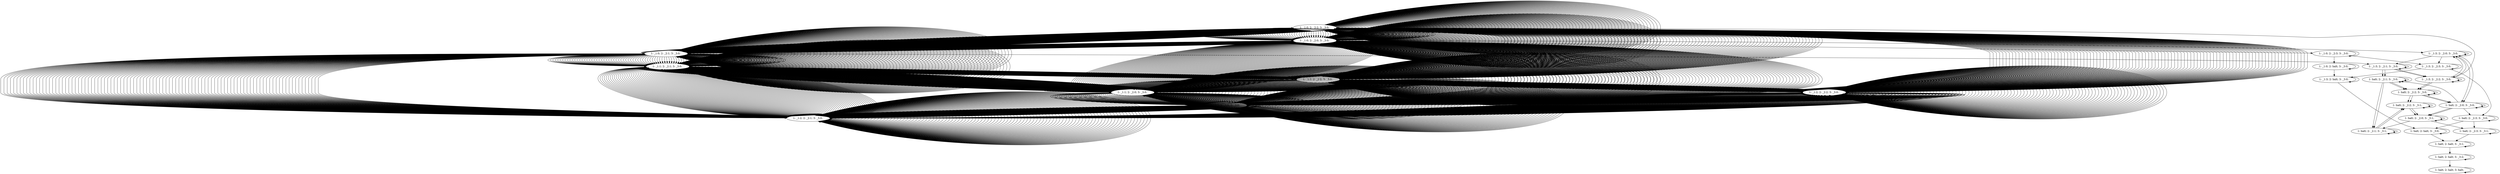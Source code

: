 digraph k { 
 "1: halt; 2: _2:2; 3: _3:1; " -> "1: halt; 2: _2:2; 3: _3:1; ";
"1: halt; 2: _2:2; 3: _3:1; " -> "1: halt; 2: _2:0; 3: _3:1; ";
"1: halt; 2: halt; 3: halt; " -> "1: halt; 2: halt; 3: halt; ";
"1: halt; 2: _2:2; 3: _3:0; " -> "1: halt; 2: _2:2; 3: _3:0; ";
"1: halt; 2: _2:2; 3: _3:0; " -> "1: halt; 2: _2:2; 3: _3:1; ";
"1: halt; 2: _2:2; 3: _3:0; " -> "1: halt; 2: _2:0; 3: _3:0; ";
"1: halt; 2: _2:1; 3: _3:1; " -> "1: halt; 2: _2:1; 3: _3:1; ";
"1: halt; 2: _2:1; 3: _3:1; " -> "1: halt; 2: _2:2; 3: _3:1; ";
"1: halt; 2: _2:0; 3: _3:1; " -> "1: halt; 2: _2:0; 3: _3:1; ";
"1: halt; 2: _2:0; 3: _3:1; " -> "1: halt; 2: _2:1; 3: _3:1; ";
"1: halt; 2: _2:1; 3: _3:0; " -> "1: halt; 2: _2:1; 3: _3:0; ";
"1: halt; 2: _2:1; 3: _3:0; " -> "1: halt; 2: _2:1; 3: _3:1; ";
"1: halt; 2: _2:1; 3: _3:0; " -> "1: halt; 2: _2:2; 3: _3:0; ";
"1: _1:3; 2: _2:2; 3: _3:0; " -> "1: halt; 2: _2:2; 3: _3:0; ";
"1: _1:3; 2: _2:2; 3: _3:0; " -> "1: _1:3; 2: _2:2; 3: _3:0; ";
"1: _1:3; 2: _2:2; 3: _3:0; " -> "1: _1:3; 2: _2:0; 3: _3:0; ";
"1: halt; 2: halt; 3: _3:2; " -> "1: halt; 2: halt; 3: halt; ";
"1: halt; 2: halt; 3: _3:2; " -> "1: halt; 2: halt; 3: _3:2; ";
"1: halt; 2: halt; 3: _3:1; " -> "1: halt; 2: halt; 3: _3:2; ";
"1: halt; 2: halt; 3: _3:1; " -> "1: halt; 2: halt; 3: _3:1; ";
"1: _1:3; 2: _2:1; 3: _3:0; " -> "1: halt; 2: _2:1; 3: _3:0; ";
"1: _1:3; 2: _2:1; 3: _3:0; " -> "1: _1:3; 2: _2:1; 3: _3:0; ";
"1: _1:3; 2: _2:1; 3: _3:0; " -> "1: _1:3; 2: _2:2; 3: _3:0; ";
"1: halt; 2: _2:0; 3: _3:0; " -> "1: halt; 2: _2:0; 3: _3:0; ";
"1: halt; 2: _2:0; 3: _3:0; " -> "1: halt; 2: _2:0; 3: _3:1; ";
"1: halt; 2: _2:0; 3: _3:0; " -> "1: halt; 2: _2:1; 3: _3:0; ";
"1: halt; 2: _2:2; 3: _3:1; " -> "1: halt; 2: _2:2; 3: _3:1; ";
"1: halt; 2: _2:2; 3: _3:1; " -> "1: halt; 2: _2:0; 3: _3:1; ";
"1: halt; 2: _2:2; 3: _3:0; " -> "1: halt; 2: _2:2; 3: _3:0; ";
"1: halt; 2: _2:2; 3: _3:0; " -> "1: halt; 2: _2:2; 3: _3:1; ";
"1: halt; 2: _2:2; 3: _3:0; " -> "1: halt; 2: _2:0; 3: _3:0; ";
"1: halt; 2: _2:1; 3: _3:1; " -> "1: halt; 2: _2:1; 3: _3:1; ";
"1: halt; 2: _2:1; 3: _3:1; " -> "1: halt; 2: _2:2; 3: _3:1; ";
"1: _1:3; 2: _2:0; 3: _3:0; " -> "1: halt; 2: _2:0; 3: _3:0; ";
"1: _1:3; 2: _2:0; 3: _3:0; " -> "1: _1:3; 2: _2:0; 3: _3:0; ";
"1: _1:3; 2: _2:0; 3: _3:0; " -> "1: _1:3; 2: _2:1; 3: _3:0; ";
"1: halt; 2: _2:3; 3: _3:1; " -> "1: halt; 2: _2:3; 3: _3:1; ";
"1: halt; 2: _2:3; 3: _3:1; " -> "1: halt; 2: halt; 3: _3:1; ";
"1: halt; 2: halt; 3: _3:0; " -> "1: halt; 2: halt; 3: _3:1; ";
"1: halt; 2: halt; 3: _3:0; " -> "1: halt; 2: halt; 3: _3:0; ";
"1: _1:3; 2: halt; 3: _3:0; " -> "1: halt; 2: halt; 3: _3:0; ";
"1: _1:3; 2: halt; 3: _3:0; " -> "1: _1:3; 2: halt; 3: _3:0; ";
"1: halt; 2: _2:3; 3: _3:0; " -> "1: halt; 2: _2:3; 3: _3:0; ";
"1: halt; 2: _2:3; 3: _3:0; " -> "1: halt; 2: _2:3; 3: _3:1; ";
"1: halt; 2: _2:3; 3: _3:0; " -> "1: halt; 2: halt; 3: _3:0; ";
"1: halt; 2: _2:0; 3: _3:1; " -> "1: halt; 2: _2:0; 3: _3:1; ";
"1: halt; 2: _2:0; 3: _3:1; " -> "1: halt; 2: _2:3; 3: _3:1; ";
"1: _1:3; 2: _2:2; 3: _3:0; " -> "1: halt; 2: _2:2; 3: _3:0; ";
"1: _1:3; 2: _2:2; 3: _3:0; " -> "1: _1:3; 2: _2:2; 3: _3:0; ";
"1: _1:3; 2: _2:2; 3: _3:0; " -> "1: _1:3; 2: _2:0; 3: _3:0; ";
"1: halt; 2: _2:1; 3: _3:0; " -> "1: halt; 2: _2:1; 3: _3:0; ";
"1: halt; 2: _2:1; 3: _3:0; " -> "1: halt; 2: _2:1; 3: _3:1; ";
"1: halt; 2: _2:1; 3: _3:0; " -> "1: halt; 2: _2:2; 3: _3:0; ";
"1: _1:0; 2: _2:2; 3: _3:0; " -> "1: _1:3; 2: _2:2; 3: _3:0; ";
"1: _1:0; 2: _2:2; 3: _3:0; " -> "1: _1:0; 2: _2:2; 3: _3:0; ";
"1: _1:0; 2: _2:2; 3: _3:0; " -> "1: _1:0; 2: _2:0; 3: _3:0; ";
"1: _1:3; 2: _2:1; 3: _3:0; " -> "1: halt; 2: _2:1; 3: _3:0; ";
"1: _1:3; 2: _2:1; 3: _3:0; " -> "1: _1:3; 2: _2:1; 3: _3:0; ";
"1: _1:3; 2: _2:1; 3: _3:0; " -> "1: _1:3; 2: _2:2; 3: _3:0; ";
"1: _1:3; 2: _2:3; 3: _3:0; " -> "1: halt; 2: _2:3; 3: _3:0; ";
"1: _1:3; 2: _2:3; 3: _3:0; " -> "1: _1:3; 2: _2:3; 3: _3:0; ";
"1: _1:3; 2: _2:3; 3: _3:0; " -> "1: _1:3; 2: halt; 3: _3:0; ";
"1: halt; 2: _2:0; 3: _3:0; " -> "1: halt; 2: _2:0; 3: _3:0; ";
"1: halt; 2: _2:0; 3: _3:0; " -> "1: halt; 2: _2:0; 3: _3:1; ";
"1: halt; 2: _2:0; 3: _3:0; " -> "1: halt; 2: _2:3; 3: _3:0; ";
"1: _1:0; 2: halt; 3: _3:0; " -> "1: _1:3; 2: halt; 3: _3:0; ";
"1: _1:0; 2: halt; 3: _3:0; " -> "1: _1:0; 2: halt; 3: _3:0; ";
"1: _1:0; 2: _2:3; 3: _3:0; " -> "1: _1:3; 2: _2:3; 3: _3:0; ";
"1: _1:0; 2: _2:3; 3: _3:0; " -> "1: _1:0; 2: _2:3; 3: _3:0; ";
"1: _1:0; 2: _2:3; 3: _3:0; " -> "1: _1:0; 2: halt; 3: _3:0; ";
"1: _1:3; 2: _2:0; 3: _3:0; " -> "1: halt; 2: _2:0; 3: _3:0; ";
"1: _1:3; 2: _2:0; 3: _3:0; " -> "1: _1:3; 2: _2:0; 3: _3:0; ";
"1: _1:3; 2: _2:0; 3: _3:0; " -> "1: _1:3; 2: _2:3; 3: _3:0; ";
"1: _1:2; 2: _2:2; 3: _3:0; " -> "1: _1:0; 2: _2:2; 3: _3:0; ";
"1: _1:2; 2: _2:2; 3: _3:0; " -> "1: _1:2; 2: _2:2; 3: _3:0; ";
"1: _1:2; 2: _2:2; 3: _3:0; " -> "1: _1:2; 2: _2:0; 3: _3:0; ";
"1: _1:0; 2: _2:1; 3: _3:0; " -> "1: _1:3; 2: _2:1; 3: _3:0; ";
"1: _1:0; 2: _2:1; 3: _3:0; " -> "1: _1:0; 2: _2:1; 3: _3:0; ";
"1: _1:0; 2: _2:1; 3: _3:0; " -> "1: _1:0; 2: _2:2; 3: _3:0; ";
"1: _1:1; 2: _2:2; 3: _3:0; " -> "1: _1:2; 2: _2:2; 3: _3:0; ";
"1: _1:1; 2: _2:2; 3: _3:0; " -> "1: _1:1; 2: _2:2; 3: _3:0; ";
"1: _1:1; 2: _2:2; 3: _3:0; " -> "1: _1:1; 2: _2:0; 3: _3:0; ";
"1: _1:2; 2: _2:1; 3: _3:0; " -> "1: _1:0; 2: _2:1; 3: _3:0; ";
"1: _1:2; 2: _2:1; 3: _3:0; " -> "1: _1:2; 2: _2:1; 3: _3:0; ";
"1: _1:2; 2: _2:1; 3: _3:0; " -> "1: _1:2; 2: _2:2; 3: _3:0; ";
"1: _1:0; 2: _2:0; 3: _3:0; " -> "1: _1:3; 2: _2:0; 3: _3:0; ";
"1: _1:0; 2: _2:0; 3: _3:0; " -> "1: _1:0; 2: _2:0; 3: _3:0; ";
"1: _1:0; 2: _2:0; 3: _3:0; " -> "1: _1:0; 2: _2:3; 3: _3:0; ";
"1: _1:1; 2: _2:1; 3: _3:0; " -> "1: _1:2; 2: _2:1; 3: _3:0; ";
"1: _1:1; 2: _2:1; 3: _3:0; " -> "1: _1:1; 2: _2:1; 3: _3:0; ";
"1: _1:1; 2: _2:1; 3: _3:0; " -> "1: _1:1; 2: _2:2; 3: _3:0; ";
"1: _1:2; 2: _2:0; 3: _3:0; " -> "1: _1:0; 2: _2:0; 3: _3:0; ";
"1: _1:2; 2: _2:0; 3: _3:0; " -> "1: _1:2; 2: _2:0; 3: _3:0; ";
"1: _1:2; 2: _2:0; 3: _3:0; " -> "1: _1:2; 2: _2:1; 3: _3:0; ";
"1: _1:0; 2: _2:2; 3: _3:0; " -> "1: _1:1; 2: _2:2; 3: _3:0; ";
"1: _1:0; 2: _2:2; 3: _3:0; " -> "1: _1:0; 2: _2:2; 3: _3:0; ";
"1: _1:0; 2: _2:2; 3: _3:0; " -> "1: _1:0; 2: _2:0; 3: _3:0; ";
"1: _1:2; 2: _2:2; 3: _3:0; " -> "1: _1:0; 2: _2:2; 3: _3:0; ";
"1: _1:2; 2: _2:2; 3: _3:0; " -> "1: _1:2; 2: _2:2; 3: _3:0; ";
"1: _1:2; 2: _2:2; 3: _3:0; " -> "1: _1:2; 2: _2:0; 3: _3:0; ";
"1: _1:0; 2: _2:1; 3: _3:0; " -> "1: _1:1; 2: _2:1; 3: _3:0; ";
"1: _1:0; 2: _2:1; 3: _3:0; " -> "1: _1:0; 2: _2:1; 3: _3:0; ";
"1: _1:0; 2: _2:1; 3: _3:0; " -> "1: _1:0; 2: _2:2; 3: _3:0; ";
"1: _1:1; 2: _2:0; 3: _3:0; " -> "1: _1:2; 2: _2:0; 3: _3:0; ";
"1: _1:1; 2: _2:0; 3: _3:0; " -> "1: _1:1; 2: _2:0; 3: _3:0; ";
"1: _1:1; 2: _2:0; 3: _3:0; " -> "1: _1:1; 2: _2:1; 3: _3:0; ";
"1: _1:2; 2: _2:1; 3: _3:0; " -> "1: _1:0; 2: _2:1; 3: _3:0; ";
"1: _1:2; 2: _2:1; 3: _3:0; " -> "1: _1:2; 2: _2:1; 3: _3:0; ";
"1: _1:2; 2: _2:1; 3: _3:0; " -> "1: _1:2; 2: _2:2; 3: _3:0; ";
"1: _1:0; 2: _2:0; 3: _3:0; " -> "1: _1:1; 2: _2:0; 3: _3:0; ";
"1: _1:0; 2: _2:0; 3: _3:0; " -> "1: _1:0; 2: _2:0; 3: _3:0; ";
"1: _1:0; 2: _2:0; 3: _3:0; " -> "1: _1:0; 2: _2:1; 3: _3:0; ";
"1: _1:1; 2: _2:2; 3: _3:0; " -> "1: _1:2; 2: _2:2; 3: _3:0; ";
"1: _1:1; 2: _2:2; 3: _3:0; " -> "1: _1:1; 2: _2:2; 3: _3:0; ";
"1: _1:1; 2: _2:2; 3: _3:0; " -> "1: _1:1; 2: _2:0; 3: _3:0; ";
"1: _1:0; 2: _2:2; 3: _3:0; " -> "1: _1:1; 2: _2:2; 3: _3:0; ";
"1: _1:0; 2: _2:2; 3: _3:0; " -> "1: _1:0; 2: _2:2; 3: _3:0; ";
"1: _1:0; 2: _2:2; 3: _3:0; " -> "1: _1:0; 2: _2:0; 3: _3:0; ";
"1: _1:1; 2: _2:1; 3: _3:0; " -> "1: _1:2; 2: _2:1; 3: _3:0; ";
"1: _1:1; 2: _2:1; 3: _3:0; " -> "1: _1:1; 2: _2:1; 3: _3:0; ";
"1: _1:1; 2: _2:1; 3: _3:0; " -> "1: _1:1; 2: _2:2; 3: _3:0; ";
"1: _1:2; 2: _2:0; 3: _3:0; " -> "1: _1:0; 2: _2:0; 3: _3:0; ";
"1: _1:2; 2: _2:0; 3: _3:0; " -> "1: _1:2; 2: _2:0; 3: _3:0; ";
"1: _1:2; 2: _2:0; 3: _3:0; " -> "1: _1:2; 2: _2:1; 3: _3:0; ";
"1: _1:0; 2: _2:1; 3: _3:0; " -> "1: _1:1; 2: _2:1; 3: _3:0; ";
"1: _1:0; 2: _2:1; 3: _3:0; " -> "1: _1:0; 2: _2:1; 3: _3:0; ";
"1: _1:0; 2: _2:1; 3: _3:0; " -> "1: _1:0; 2: _2:2; 3: _3:0; ";
"1: _1:1; 2: _2:0; 3: _3:0; " -> "1: _1:2; 2: _2:0; 3: _3:0; ";
"1: _1:1; 2: _2:0; 3: _3:0; " -> "1: _1:1; 2: _2:0; 3: _3:0; ";
"1: _1:1; 2: _2:0; 3: _3:0; " -> "1: _1:1; 2: _2:1; 3: _3:0; ";
"1: _1:2; 2: _2:2; 3: _3:0; " -> "1: _1:0; 2: _2:2; 3: _3:0; ";
"1: _1:2; 2: _2:2; 3: _3:0; " -> "1: _1:2; 2: _2:2; 3: _3:0; ";
"1: _1:2; 2: _2:2; 3: _3:0; " -> "1: _1:2; 2: _2:0; 3: _3:0; ";
"1: _1:1; 2: _2:2; 3: _3:0; " -> "1: _1:2; 2: _2:2; 3: _3:0; ";
"1: _1:1; 2: _2:2; 3: _3:0; " -> "1: _1:1; 2: _2:2; 3: _3:0; ";
"1: _1:1; 2: _2:2; 3: _3:0; " -> "1: _1:1; 2: _2:0; 3: _3:0; ";
"1: _1:2; 2: _2:1; 3: _3:0; " -> "1: _1:0; 2: _2:1; 3: _3:0; ";
"1: _1:2; 2: _2:1; 3: _3:0; " -> "1: _1:2; 2: _2:1; 3: _3:0; ";
"1: _1:2; 2: _2:1; 3: _3:0; " -> "1: _1:2; 2: _2:2; 3: _3:0; ";
"1: _1:0; 2: _2:0; 3: _3:0; " -> "1: _1:1; 2: _2:0; 3: _3:0; ";
"1: _1:0; 2: _2:0; 3: _3:0; " -> "1: _1:0; 2: _2:0; 3: _3:0; ";
"1: _1:0; 2: _2:0; 3: _3:0; " -> "1: _1:0; 2: _2:1; 3: _3:0; ";
"1: _1:1; 2: _2:1; 3: _3:0; " -> "1: _1:2; 2: _2:1; 3: _3:0; ";
"1: _1:1; 2: _2:1; 3: _3:0; " -> "1: _1:1; 2: _2:1; 3: _3:0; ";
"1: _1:1; 2: _2:1; 3: _3:0; " -> "1: _1:1; 2: _2:2; 3: _3:0; ";
"1: _1:2; 2: _2:0; 3: _3:0; " -> "1: _1:0; 2: _2:0; 3: _3:0; ";
"1: _1:2; 2: _2:0; 3: _3:0; " -> "1: _1:2; 2: _2:0; 3: _3:0; ";
"1: _1:2; 2: _2:0; 3: _3:0; " -> "1: _1:2; 2: _2:1; 3: _3:0; ";
"1: _1:0; 2: _2:2; 3: _3:0; " -> "1: _1:1; 2: _2:2; 3: _3:0; ";
"1: _1:0; 2: _2:2; 3: _3:0; " -> "1: _1:0; 2: _2:2; 3: _3:0; ";
"1: _1:0; 2: _2:2; 3: _3:0; " -> "1: _1:0; 2: _2:0; 3: _3:0; ";
"1: _1:2; 2: _2:2; 3: _3:0; " -> "1: _1:0; 2: _2:2; 3: _3:0; ";
"1: _1:2; 2: _2:2; 3: _3:0; " -> "1: _1:2; 2: _2:2; 3: _3:0; ";
"1: _1:2; 2: _2:2; 3: _3:0; " -> "1: _1:2; 2: _2:0; 3: _3:0; ";
"1: _1:0; 2: _2:1; 3: _3:0; " -> "1: _1:1; 2: _2:1; 3: _3:0; ";
"1: _1:0; 2: _2:1; 3: _3:0; " -> "1: _1:0; 2: _2:1; 3: _3:0; ";
"1: _1:0; 2: _2:1; 3: _3:0; " -> "1: _1:0; 2: _2:2; 3: _3:0; ";
"1: _1:1; 2: _2:0; 3: _3:0; " -> "1: _1:2; 2: _2:0; 3: _3:0; ";
"1: _1:1; 2: _2:0; 3: _3:0; " -> "1: _1:1; 2: _2:0; 3: _3:0; ";
"1: _1:1; 2: _2:0; 3: _3:0; " -> "1: _1:1; 2: _2:1; 3: _3:0; ";
"1: _1:2; 2: _2:1; 3: _3:0; " -> "1: _1:0; 2: _2:1; 3: _3:0; ";
"1: _1:2; 2: _2:1; 3: _3:0; " -> "1: _1:2; 2: _2:1; 3: _3:0; ";
"1: _1:2; 2: _2:1; 3: _3:0; " -> "1: _1:2; 2: _2:2; 3: _3:0; ";
"1: _1:0; 2: _2:0; 3: _3:0; " -> "1: _1:1; 2: _2:0; 3: _3:0; ";
"1: _1:0; 2: _2:0; 3: _3:0; " -> "1: _1:0; 2: _2:0; 3: _3:0; ";
"1: _1:0; 2: _2:0; 3: _3:0; " -> "1: _1:0; 2: _2:1; 3: _3:0; ";
"1: _1:1; 2: _2:2; 3: _3:0; " -> "1: _1:2; 2: _2:2; 3: _3:0; ";
"1: _1:1; 2: _2:2; 3: _3:0; " -> "1: _1:1; 2: _2:2; 3: _3:0; ";
"1: _1:1; 2: _2:2; 3: _3:0; " -> "1: _1:1; 2: _2:0; 3: _3:0; ";
"1: _1:0; 2: _2:2; 3: _3:0; " -> "1: _1:1; 2: _2:2; 3: _3:0; ";
"1: _1:0; 2: _2:2; 3: _3:0; " -> "1: _1:0; 2: _2:2; 3: _3:0; ";
"1: _1:0; 2: _2:2; 3: _3:0; " -> "1: _1:0; 2: _2:0; 3: _3:0; ";
"1: _1:1; 2: _2:1; 3: _3:0; " -> "1: _1:2; 2: _2:1; 3: _3:0; ";
"1: _1:1; 2: _2:1; 3: _3:0; " -> "1: _1:1; 2: _2:1; 3: _3:0; ";
"1: _1:1; 2: _2:1; 3: _3:0; " -> "1: _1:1; 2: _2:2; 3: _3:0; ";
"1: _1:2; 2: _2:0; 3: _3:0; " -> "1: _1:0; 2: _2:0; 3: _3:0; ";
"1: _1:2; 2: _2:0; 3: _3:0; " -> "1: _1:2; 2: _2:0; 3: _3:0; ";
"1: _1:2; 2: _2:0; 3: _3:0; " -> "1: _1:2; 2: _2:1; 3: _3:0; ";
"1: _1:0; 2: _2:1; 3: _3:0; " -> "1: _1:1; 2: _2:1; 3: _3:0; ";
"1: _1:0; 2: _2:1; 3: _3:0; " -> "1: _1:0; 2: _2:1; 3: _3:0; ";
"1: _1:0; 2: _2:1; 3: _3:0; " -> "1: _1:0; 2: _2:2; 3: _3:0; ";
"1: _1:1; 2: _2:0; 3: _3:0; " -> "1: _1:2; 2: _2:0; 3: _3:0; ";
"1: _1:1; 2: _2:0; 3: _3:0; " -> "1: _1:1; 2: _2:0; 3: _3:0; ";
"1: _1:1; 2: _2:0; 3: _3:0; " -> "1: _1:1; 2: _2:1; 3: _3:0; ";
"1: _1:2; 2: _2:2; 3: _3:0; " -> "1: _1:0; 2: _2:2; 3: _3:0; ";
"1: _1:2; 2: _2:2; 3: _3:0; " -> "1: _1:2; 2: _2:2; 3: _3:0; ";
"1: _1:2; 2: _2:2; 3: _3:0; " -> "1: _1:2; 2: _2:0; 3: _3:0; ";
"1: _1:1; 2: _2:2; 3: _3:0; " -> "1: _1:2; 2: _2:2; 3: _3:0; ";
"1: _1:1; 2: _2:2; 3: _3:0; " -> "1: _1:1; 2: _2:2; 3: _3:0; ";
"1: _1:1; 2: _2:2; 3: _3:0; " -> "1: _1:1; 2: _2:0; 3: _3:0; ";
"1: _1:2; 2: _2:1; 3: _3:0; " -> "1: _1:0; 2: _2:1; 3: _3:0; ";
"1: _1:2; 2: _2:1; 3: _3:0; " -> "1: _1:2; 2: _2:1; 3: _3:0; ";
"1: _1:2; 2: _2:1; 3: _3:0; " -> "1: _1:2; 2: _2:2; 3: _3:0; ";
"1: _1:0; 2: _2:0; 3: _3:0; " -> "1: _1:1; 2: _2:0; 3: _3:0; ";
"1: _1:0; 2: _2:0; 3: _3:0; " -> "1: _1:0; 2: _2:0; 3: _3:0; ";
"1: _1:0; 2: _2:0; 3: _3:0; " -> "1: _1:0; 2: _2:1; 3: _3:0; ";
"1: _1:1; 2: _2:1; 3: _3:0; " -> "1: _1:2; 2: _2:1; 3: _3:0; ";
"1: _1:1; 2: _2:1; 3: _3:0; " -> "1: _1:1; 2: _2:1; 3: _3:0; ";
"1: _1:1; 2: _2:1; 3: _3:0; " -> "1: _1:1; 2: _2:2; 3: _3:0; ";
"1: _1:2; 2: _2:0; 3: _3:0; " -> "1: _1:0; 2: _2:0; 3: _3:0; ";
"1: _1:2; 2: _2:0; 3: _3:0; " -> "1: _1:2; 2: _2:0; 3: _3:0; ";
"1: _1:2; 2: _2:0; 3: _3:0; " -> "1: _1:2; 2: _2:1; 3: _3:0; ";
"1: _1:0; 2: _2:2; 3: _3:0; " -> "1: _1:1; 2: _2:2; 3: _3:0; ";
"1: _1:0; 2: _2:2; 3: _3:0; " -> "1: _1:0; 2: _2:2; 3: _3:0; ";
"1: _1:0; 2: _2:2; 3: _3:0; " -> "1: _1:0; 2: _2:0; 3: _3:0; ";
"1: _1:2; 2: _2:2; 3: _3:0; " -> "1: _1:0; 2: _2:2; 3: _3:0; ";
"1: _1:2; 2: _2:2; 3: _3:0; " -> "1: _1:2; 2: _2:2; 3: _3:0; ";
"1: _1:2; 2: _2:2; 3: _3:0; " -> "1: _1:2; 2: _2:0; 3: _3:0; ";
"1: _1:0; 2: _2:1; 3: _3:0; " -> "1: _1:1; 2: _2:1; 3: _3:0; ";
"1: _1:0; 2: _2:1; 3: _3:0; " -> "1: _1:0; 2: _2:1; 3: _3:0; ";
"1: _1:0; 2: _2:1; 3: _3:0; " -> "1: _1:0; 2: _2:2; 3: _3:0; ";
"1: _1:1; 2: _2:0; 3: _3:0; " -> "1: _1:2; 2: _2:0; 3: _3:0; ";
"1: _1:1; 2: _2:0; 3: _3:0; " -> "1: _1:1; 2: _2:0; 3: _3:0; ";
"1: _1:1; 2: _2:0; 3: _3:0; " -> "1: _1:1; 2: _2:1; 3: _3:0; ";
"1: _1:2; 2: _2:1; 3: _3:0; " -> "1: _1:0; 2: _2:1; 3: _3:0; ";
"1: _1:2; 2: _2:1; 3: _3:0; " -> "1: _1:2; 2: _2:1; 3: _3:0; ";
"1: _1:2; 2: _2:1; 3: _3:0; " -> "1: _1:2; 2: _2:2; 3: _3:0; ";
"1: _1:0; 2: _2:0; 3: _3:0; " -> "1: _1:1; 2: _2:0; 3: _3:0; ";
"1: _1:0; 2: _2:0; 3: _3:0; " -> "1: _1:0; 2: _2:0; 3: _3:0; ";
"1: _1:0; 2: _2:0; 3: _3:0; " -> "1: _1:0; 2: _2:1; 3: _3:0; ";
"1: _1:1; 2: _2:2; 3: _3:0; " -> "1: _1:2; 2: _2:2; 3: _3:0; ";
"1: _1:1; 2: _2:2; 3: _3:0; " -> "1: _1:1; 2: _2:2; 3: _3:0; ";
"1: _1:1; 2: _2:2; 3: _3:0; " -> "1: _1:1; 2: _2:0; 3: _3:0; ";
"1: _1:0; 2: _2:2; 3: _3:0; " -> "1: _1:1; 2: _2:2; 3: _3:0; ";
"1: _1:0; 2: _2:2; 3: _3:0; " -> "1: _1:0; 2: _2:2; 3: _3:0; ";
"1: _1:0; 2: _2:2; 3: _3:0; " -> "1: _1:0; 2: _2:0; 3: _3:0; ";
"1: _1:1; 2: _2:1; 3: _3:0; " -> "1: _1:2; 2: _2:1; 3: _3:0; ";
"1: _1:1; 2: _2:1; 3: _3:0; " -> "1: _1:1; 2: _2:1; 3: _3:0; ";
"1: _1:1; 2: _2:1; 3: _3:0; " -> "1: _1:1; 2: _2:2; 3: _3:0; ";
"1: _1:2; 2: _2:0; 3: _3:0; " -> "1: _1:0; 2: _2:0; 3: _3:0; ";
"1: _1:2; 2: _2:0; 3: _3:0; " -> "1: _1:2; 2: _2:0; 3: _3:0; ";
"1: _1:2; 2: _2:0; 3: _3:0; " -> "1: _1:2; 2: _2:1; 3: _3:0; ";
"1: _1:0; 2: _2:1; 3: _3:0; " -> "1: _1:1; 2: _2:1; 3: _3:0; ";
"1: _1:0; 2: _2:1; 3: _3:0; " -> "1: _1:0; 2: _2:1; 3: _3:0; ";
"1: _1:0; 2: _2:1; 3: _3:0; " -> "1: _1:0; 2: _2:2; 3: _3:0; ";
"1: _1:1; 2: _2:0; 3: _3:0; " -> "1: _1:2; 2: _2:0; 3: _3:0; ";
"1: _1:1; 2: _2:0; 3: _3:0; " -> "1: _1:1; 2: _2:0; 3: _3:0; ";
"1: _1:1; 2: _2:0; 3: _3:0; " -> "1: _1:1; 2: _2:1; 3: _3:0; ";
"1: _1:2; 2: _2:2; 3: _3:0; " -> "1: _1:0; 2: _2:2; 3: _3:0; ";
"1: _1:2; 2: _2:2; 3: _3:0; " -> "1: _1:2; 2: _2:2; 3: _3:0; ";
"1: _1:2; 2: _2:2; 3: _3:0; " -> "1: _1:2; 2: _2:0; 3: _3:0; ";
"1: _1:1; 2: _2:2; 3: _3:0; " -> "1: _1:2; 2: _2:2; 3: _3:0; ";
"1: _1:1; 2: _2:2; 3: _3:0; " -> "1: _1:1; 2: _2:2; 3: _3:0; ";
"1: _1:1; 2: _2:2; 3: _3:0; " -> "1: _1:1; 2: _2:0; 3: _3:0; ";
"1: _1:2; 2: _2:1; 3: _3:0; " -> "1: _1:0; 2: _2:1; 3: _3:0; ";
"1: _1:2; 2: _2:1; 3: _3:0; " -> "1: _1:2; 2: _2:1; 3: _3:0; ";
"1: _1:2; 2: _2:1; 3: _3:0; " -> "1: _1:2; 2: _2:2; 3: _3:0; ";
"1: _1:0; 2: _2:0; 3: _3:0; " -> "1: _1:1; 2: _2:0; 3: _3:0; ";
"1: _1:0; 2: _2:0; 3: _3:0; " -> "1: _1:0; 2: _2:0; 3: _3:0; ";
"1: _1:0; 2: _2:0; 3: _3:0; " -> "1: _1:0; 2: _2:1; 3: _3:0; ";
"1: _1:1; 2: _2:1; 3: _3:0; " -> "1: _1:2; 2: _2:1; 3: _3:0; ";
"1: _1:1; 2: _2:1; 3: _3:0; " -> "1: _1:1; 2: _2:1; 3: _3:0; ";
"1: _1:1; 2: _2:1; 3: _3:0; " -> "1: _1:1; 2: _2:2; 3: _3:0; ";
"1: _1:2; 2: _2:0; 3: _3:0; " -> "1: _1:0; 2: _2:0; 3: _3:0; ";
"1: _1:2; 2: _2:0; 3: _3:0; " -> "1: _1:2; 2: _2:0; 3: _3:0; ";
"1: _1:2; 2: _2:0; 3: _3:0; " -> "1: _1:2; 2: _2:1; 3: _3:0; ";
"1: _1:0; 2: _2:2; 3: _3:0; " -> "1: _1:1; 2: _2:2; 3: _3:0; ";
"1: _1:0; 2: _2:2; 3: _3:0; " -> "1: _1:0; 2: _2:2; 3: _3:0; ";
"1: _1:0; 2: _2:2; 3: _3:0; " -> "1: _1:0; 2: _2:0; 3: _3:0; ";
"1: _1:2; 2: _2:2; 3: _3:0; " -> "1: _1:0; 2: _2:2; 3: _3:0; ";
"1: _1:2; 2: _2:2; 3: _3:0; " -> "1: _1:2; 2: _2:2; 3: _3:0; ";
"1: _1:2; 2: _2:2; 3: _3:0; " -> "1: _1:2; 2: _2:0; 3: _3:0; ";
"1: _1:0; 2: _2:1; 3: _3:0; " -> "1: _1:1; 2: _2:1; 3: _3:0; ";
"1: _1:0; 2: _2:1; 3: _3:0; " -> "1: _1:0; 2: _2:1; 3: _3:0; ";
"1: _1:0; 2: _2:1; 3: _3:0; " -> "1: _1:0; 2: _2:2; 3: _3:0; ";
"1: _1:1; 2: _2:0; 3: _3:0; " -> "1: _1:2; 2: _2:0; 3: _3:0; ";
"1: _1:1; 2: _2:0; 3: _3:0; " -> "1: _1:1; 2: _2:0; 3: _3:0; ";
"1: _1:1; 2: _2:0; 3: _3:0; " -> "1: _1:1; 2: _2:1; 3: _3:0; ";
"1: _1:2; 2: _2:1; 3: _3:0; " -> "1: _1:0; 2: _2:1; 3: _3:0; ";
"1: _1:2; 2: _2:1; 3: _3:0; " -> "1: _1:2; 2: _2:1; 3: _3:0; ";
"1: _1:2; 2: _2:1; 3: _3:0; " -> "1: _1:2; 2: _2:2; 3: _3:0; ";
"1: _1:0; 2: _2:0; 3: _3:0; " -> "1: _1:1; 2: _2:0; 3: _3:0; ";
"1: _1:0; 2: _2:0; 3: _3:0; " -> "1: _1:0; 2: _2:0; 3: _3:0; ";
"1: _1:0; 2: _2:0; 3: _3:0; " -> "1: _1:0; 2: _2:1; 3: _3:0; ";
"1: _1:1; 2: _2:2; 3: _3:0; " -> "1: _1:2; 2: _2:2; 3: _3:0; ";
"1: _1:1; 2: _2:2; 3: _3:0; " -> "1: _1:1; 2: _2:2; 3: _3:0; ";
"1: _1:1; 2: _2:2; 3: _3:0; " -> "1: _1:1; 2: _2:0; 3: _3:0; ";
"1: _1:0; 2: _2:2; 3: _3:0; " -> "1: _1:1; 2: _2:2; 3: _3:0; ";
"1: _1:0; 2: _2:2; 3: _3:0; " -> "1: _1:0; 2: _2:2; 3: _3:0; ";
"1: _1:0; 2: _2:2; 3: _3:0; " -> "1: _1:0; 2: _2:0; 3: _3:0; ";
"1: _1:1; 2: _2:1; 3: _3:0; " -> "1: _1:2; 2: _2:1; 3: _3:0; ";
"1: _1:1; 2: _2:1; 3: _3:0; " -> "1: _1:1; 2: _2:1; 3: _3:0; ";
"1: _1:1; 2: _2:1; 3: _3:0; " -> "1: _1:1; 2: _2:2; 3: _3:0; ";
"1: _1:2; 2: _2:0; 3: _3:0; " -> "1: _1:0; 2: _2:0; 3: _3:0; ";
"1: _1:2; 2: _2:0; 3: _3:0; " -> "1: _1:2; 2: _2:0; 3: _3:0; ";
"1: _1:2; 2: _2:0; 3: _3:0; " -> "1: _1:2; 2: _2:1; 3: _3:0; ";
"1: _1:0; 2: _2:1; 3: _3:0; " -> "1: _1:1; 2: _2:1; 3: _3:0; ";
"1: _1:0; 2: _2:1; 3: _3:0; " -> "1: _1:0; 2: _2:1; 3: _3:0; ";
"1: _1:0; 2: _2:1; 3: _3:0; " -> "1: _1:0; 2: _2:2; 3: _3:0; ";
"1: _1:1; 2: _2:0; 3: _3:0; " -> "1: _1:2; 2: _2:0; 3: _3:0; ";
"1: _1:1; 2: _2:0; 3: _3:0; " -> "1: _1:1; 2: _2:0; 3: _3:0; ";
"1: _1:1; 2: _2:0; 3: _3:0; " -> "1: _1:1; 2: _2:1; 3: _3:0; ";
"1: _1:2; 2: _2:2; 3: _3:0; " -> "1: _1:0; 2: _2:2; 3: _3:0; ";
"1: _1:2; 2: _2:2; 3: _3:0; " -> "1: _1:2; 2: _2:2; 3: _3:0; ";
"1: _1:2; 2: _2:2; 3: _3:0; " -> "1: _1:2; 2: _2:0; 3: _3:0; ";
"1: _1:1; 2: _2:2; 3: _3:0; " -> "1: _1:2; 2: _2:2; 3: _3:0; ";
"1: _1:1; 2: _2:2; 3: _3:0; " -> "1: _1:1; 2: _2:2; 3: _3:0; ";
"1: _1:1; 2: _2:2; 3: _3:0; " -> "1: _1:1; 2: _2:0; 3: _3:0; ";
"1: _1:2; 2: _2:1; 3: _3:0; " -> "1: _1:0; 2: _2:1; 3: _3:0; ";
"1: _1:2; 2: _2:1; 3: _3:0; " -> "1: _1:2; 2: _2:1; 3: _3:0; ";
"1: _1:2; 2: _2:1; 3: _3:0; " -> "1: _1:2; 2: _2:2; 3: _3:0; ";
"1: _1:0; 2: _2:0; 3: _3:0; " -> "1: _1:1; 2: _2:0; 3: _3:0; ";
"1: _1:0; 2: _2:0; 3: _3:0; " -> "1: _1:0; 2: _2:0; 3: _3:0; ";
"1: _1:0; 2: _2:0; 3: _3:0; " -> "1: _1:0; 2: _2:1; 3: _3:0; ";
"1: _1:1; 2: _2:1; 3: _3:0; " -> "1: _1:2; 2: _2:1; 3: _3:0; ";
"1: _1:1; 2: _2:1; 3: _3:0; " -> "1: _1:1; 2: _2:1; 3: _3:0; ";
"1: _1:1; 2: _2:1; 3: _3:0; " -> "1: _1:1; 2: _2:2; 3: _3:0; ";
"1: _1:2; 2: _2:0; 3: _3:0; " -> "1: _1:0; 2: _2:0; 3: _3:0; ";
"1: _1:2; 2: _2:0; 3: _3:0; " -> "1: _1:2; 2: _2:0; 3: _3:0; ";
"1: _1:2; 2: _2:0; 3: _3:0; " -> "1: _1:2; 2: _2:1; 3: _3:0; ";
"1: _1:0; 2: _2:2; 3: _3:0; " -> "1: _1:1; 2: _2:2; 3: _3:0; ";
"1: _1:0; 2: _2:2; 3: _3:0; " -> "1: _1:0; 2: _2:2; 3: _3:0; ";
"1: _1:0; 2: _2:2; 3: _3:0; " -> "1: _1:0; 2: _2:0; 3: _3:0; ";
"1: _1:2; 2: _2:2; 3: _3:0; " -> "1: _1:0; 2: _2:2; 3: _3:0; ";
"1: _1:2; 2: _2:2; 3: _3:0; " -> "1: _1:2; 2: _2:2; 3: _3:0; ";
"1: _1:2; 2: _2:2; 3: _3:0; " -> "1: _1:2; 2: _2:0; 3: _3:0; ";
"1: _1:0; 2: _2:1; 3: _3:0; " -> "1: _1:1; 2: _2:1; 3: _3:0; ";
"1: _1:0; 2: _2:1; 3: _3:0; " -> "1: _1:0; 2: _2:1; 3: _3:0; ";
"1: _1:0; 2: _2:1; 3: _3:0; " -> "1: _1:0; 2: _2:2; 3: _3:0; ";
"1: _1:1; 2: _2:0; 3: _3:0; " -> "1: _1:2; 2: _2:0; 3: _3:0; ";
"1: _1:1; 2: _2:0; 3: _3:0; " -> "1: _1:1; 2: _2:0; 3: _3:0; ";
"1: _1:1; 2: _2:0; 3: _3:0; " -> "1: _1:1; 2: _2:1; 3: _3:0; ";
"1: _1:2; 2: _2:1; 3: _3:0; " -> "1: _1:0; 2: _2:1; 3: _3:0; ";
"1: _1:2; 2: _2:1; 3: _3:0; " -> "1: _1:2; 2: _2:1; 3: _3:0; ";
"1: _1:2; 2: _2:1; 3: _3:0; " -> "1: _1:2; 2: _2:2; 3: _3:0; ";
"1: _1:0; 2: _2:0; 3: _3:0; " -> "1: _1:1; 2: _2:0; 3: _3:0; ";
"1: _1:0; 2: _2:0; 3: _3:0; " -> "1: _1:0; 2: _2:0; 3: _3:0; ";
"1: _1:0; 2: _2:0; 3: _3:0; " -> "1: _1:0; 2: _2:1; 3: _3:0; ";
"1: _1:1; 2: _2:2; 3: _3:0; " -> "1: _1:2; 2: _2:2; 3: _3:0; ";
"1: _1:1; 2: _2:2; 3: _3:0; " -> "1: _1:1; 2: _2:2; 3: _3:0; ";
"1: _1:1; 2: _2:2; 3: _3:0; " -> "1: _1:1; 2: _2:0; 3: _3:0; ";
"1: _1:0; 2: _2:2; 3: _3:0; " -> "1: _1:1; 2: _2:2; 3: _3:0; ";
"1: _1:0; 2: _2:2; 3: _3:0; " -> "1: _1:0; 2: _2:2; 3: _3:0; ";
"1: _1:0; 2: _2:2; 3: _3:0; " -> "1: _1:0; 2: _2:0; 3: _3:0; ";
"1: _1:1; 2: _2:1; 3: _3:0; " -> "1: _1:2; 2: _2:1; 3: _3:0; ";
"1: _1:1; 2: _2:1; 3: _3:0; " -> "1: _1:1; 2: _2:1; 3: _3:0; ";
"1: _1:1; 2: _2:1; 3: _3:0; " -> "1: _1:1; 2: _2:2; 3: _3:0; ";
"1: _1:2; 2: _2:0; 3: _3:0; " -> "1: _1:0; 2: _2:0; 3: _3:0; ";
"1: _1:2; 2: _2:0; 3: _3:0; " -> "1: _1:2; 2: _2:0; 3: _3:0; ";
"1: _1:2; 2: _2:0; 3: _3:0; " -> "1: _1:2; 2: _2:1; 3: _3:0; ";
"1: _1:0; 2: _2:1; 3: _3:0; " -> "1: _1:1; 2: _2:1; 3: _3:0; ";
"1: _1:0; 2: _2:1; 3: _3:0; " -> "1: _1:0; 2: _2:1; 3: _3:0; ";
"1: _1:0; 2: _2:1; 3: _3:0; " -> "1: _1:0; 2: _2:2; 3: _3:0; ";
"1: _1:1; 2: _2:0; 3: _3:0; " -> "1: _1:2; 2: _2:0; 3: _3:0; ";
"1: _1:1; 2: _2:0; 3: _3:0; " -> "1: _1:1; 2: _2:0; 3: _3:0; ";
"1: _1:1; 2: _2:0; 3: _3:0; " -> "1: _1:1; 2: _2:1; 3: _3:0; ";
"1: _1:2; 2: _2:2; 3: _3:0; " -> "1: _1:0; 2: _2:2; 3: _3:0; ";
"1: _1:2; 2: _2:2; 3: _3:0; " -> "1: _1:2; 2: _2:2; 3: _3:0; ";
"1: _1:2; 2: _2:2; 3: _3:0; " -> "1: _1:2; 2: _2:0; 3: _3:0; ";
"1: _1:1; 2: _2:2; 3: _3:0; " -> "1: _1:2; 2: _2:2; 3: _3:0; ";
"1: _1:1; 2: _2:2; 3: _3:0; " -> "1: _1:1; 2: _2:2; 3: _3:0; ";
"1: _1:1; 2: _2:2; 3: _3:0; " -> "1: _1:1; 2: _2:0; 3: _3:0; ";
"1: _1:2; 2: _2:1; 3: _3:0; " -> "1: _1:0; 2: _2:1; 3: _3:0; ";
"1: _1:2; 2: _2:1; 3: _3:0; " -> "1: _1:2; 2: _2:1; 3: _3:0; ";
"1: _1:2; 2: _2:1; 3: _3:0; " -> "1: _1:2; 2: _2:2; 3: _3:0; ";
"1: _1:0; 2: _2:0; 3: _3:0; " -> "1: _1:1; 2: _2:0; 3: _3:0; ";
"1: _1:0; 2: _2:0; 3: _3:0; " -> "1: _1:0; 2: _2:0; 3: _3:0; ";
"1: _1:0; 2: _2:0; 3: _3:0; " -> "1: _1:0; 2: _2:1; 3: _3:0; ";
"1: _1:1; 2: _2:1; 3: _3:0; " -> "1: _1:2; 2: _2:1; 3: _3:0; ";
"1: _1:1; 2: _2:1; 3: _3:0; " -> "1: _1:1; 2: _2:1; 3: _3:0; ";
"1: _1:1; 2: _2:1; 3: _3:0; " -> "1: _1:1; 2: _2:2; 3: _3:0; ";
"1: _1:2; 2: _2:0; 3: _3:0; " -> "1: _1:0; 2: _2:0; 3: _3:0; ";
"1: _1:2; 2: _2:0; 3: _3:0; " -> "1: _1:2; 2: _2:0; 3: _3:0; ";
"1: _1:2; 2: _2:0; 3: _3:0; " -> "1: _1:2; 2: _2:1; 3: _3:0; ";
"1: _1:0; 2: _2:2; 3: _3:0; " -> "1: _1:1; 2: _2:2; 3: _3:0; ";
"1: _1:0; 2: _2:2; 3: _3:0; " -> "1: _1:0; 2: _2:2; 3: _3:0; ";
"1: _1:0; 2: _2:2; 3: _3:0; " -> "1: _1:0; 2: _2:0; 3: _3:0; ";
"1: _1:2; 2: _2:2; 3: _3:0; " -> "1: _1:0; 2: _2:2; 3: _3:0; ";
"1: _1:2; 2: _2:2; 3: _3:0; " -> "1: _1:2; 2: _2:2; 3: _3:0; ";
"1: _1:2; 2: _2:2; 3: _3:0; " -> "1: _1:2; 2: _2:0; 3: _3:0; ";
"1: _1:0; 2: _2:1; 3: _3:0; " -> "1: _1:1; 2: _2:1; 3: _3:0; ";
"1: _1:0; 2: _2:1; 3: _3:0; " -> "1: _1:0; 2: _2:1; 3: _3:0; ";
"1: _1:0; 2: _2:1; 3: _3:0; " -> "1: _1:0; 2: _2:2; 3: _3:0; ";
"1: _1:1; 2: _2:0; 3: _3:0; " -> "1: _1:2; 2: _2:0; 3: _3:0; ";
"1: _1:1; 2: _2:0; 3: _3:0; " -> "1: _1:1; 2: _2:0; 3: _3:0; ";
"1: _1:1; 2: _2:0; 3: _3:0; " -> "1: _1:1; 2: _2:1; 3: _3:0; ";
"1: _1:2; 2: _2:1; 3: _3:0; " -> "1: _1:0; 2: _2:1; 3: _3:0; ";
"1: _1:2; 2: _2:1; 3: _3:0; " -> "1: _1:2; 2: _2:1; 3: _3:0; ";
"1: _1:2; 2: _2:1; 3: _3:0; " -> "1: _1:2; 2: _2:2; 3: _3:0; ";
"1: _1:0; 2: _2:0; 3: _3:0; " -> "1: _1:1; 2: _2:0; 3: _3:0; ";
"1: _1:0; 2: _2:0; 3: _3:0; " -> "1: _1:0; 2: _2:0; 3: _3:0; ";
"1: _1:0; 2: _2:0; 3: _3:0; " -> "1: _1:0; 2: _2:1; 3: _3:0; ";
"1: _1:1; 2: _2:2; 3: _3:0; " -> "1: _1:2; 2: _2:2; 3: _3:0; ";
"1: _1:1; 2: _2:2; 3: _3:0; " -> "1: _1:1; 2: _2:2; 3: _3:0; ";
"1: _1:1; 2: _2:2; 3: _3:0; " -> "1: _1:1; 2: _2:0; 3: _3:0; ";
"1: _1:0; 2: _2:2; 3: _3:0; " -> "1: _1:1; 2: _2:2; 3: _3:0; ";
"1: _1:0; 2: _2:2; 3: _3:0; " -> "1: _1:0; 2: _2:2; 3: _3:0; ";
"1: _1:0; 2: _2:2; 3: _3:0; " -> "1: _1:0; 2: _2:0; 3: _3:0; ";
"1: _1:1; 2: _2:1; 3: _3:0; " -> "1: _1:2; 2: _2:1; 3: _3:0; ";
"1: _1:1; 2: _2:1; 3: _3:0; " -> "1: _1:1; 2: _2:1; 3: _3:0; ";
"1: _1:1; 2: _2:1; 3: _3:0; " -> "1: _1:1; 2: _2:2; 3: _3:0; ";
"1: _1:2; 2: _2:0; 3: _3:0; " -> "1: _1:0; 2: _2:0; 3: _3:0; ";
"1: _1:2; 2: _2:0; 3: _3:0; " -> "1: _1:2; 2: _2:0; 3: _3:0; ";
"1: _1:2; 2: _2:0; 3: _3:0; " -> "1: _1:2; 2: _2:1; 3: _3:0; ";
"1: _1:0; 2: _2:1; 3: _3:0; " -> "1: _1:1; 2: _2:1; 3: _3:0; ";
"1: _1:0; 2: _2:1; 3: _3:0; " -> "1: _1:0; 2: _2:1; 3: _3:0; ";
"1: _1:0; 2: _2:1; 3: _3:0; " -> "1: _1:0; 2: _2:2; 3: _3:0; ";
"1: _1:1; 2: _2:0; 3: _3:0; " -> "1: _1:2; 2: _2:0; 3: _3:0; ";
"1: _1:1; 2: _2:0; 3: _3:0; " -> "1: _1:1; 2: _2:0; 3: _3:0; ";
"1: _1:1; 2: _2:0; 3: _3:0; " -> "1: _1:1; 2: _2:1; 3: _3:0; ";
"1: _1:2; 2: _2:2; 3: _3:0; " -> "1: _1:0; 2: _2:2; 3: _3:0; ";
"1: _1:2; 2: _2:2; 3: _3:0; " -> "1: _1:2; 2: _2:2; 3: _3:0; ";
"1: _1:2; 2: _2:2; 3: _3:0; " -> "1: _1:2; 2: _2:0; 3: _3:0; ";
"1: _1:1; 2: _2:2; 3: _3:0; " -> "1: _1:2; 2: _2:2; 3: _3:0; ";
"1: _1:1; 2: _2:2; 3: _3:0; " -> "1: _1:1; 2: _2:2; 3: _3:0; ";
"1: _1:1; 2: _2:2; 3: _3:0; " -> "1: _1:1; 2: _2:0; 3: _3:0; ";
"1: _1:2; 2: _2:1; 3: _3:0; " -> "1: _1:0; 2: _2:1; 3: _3:0; ";
"1: _1:2; 2: _2:1; 3: _3:0; " -> "1: _1:2; 2: _2:1; 3: _3:0; ";
"1: _1:2; 2: _2:1; 3: _3:0; " -> "1: _1:2; 2: _2:2; 3: _3:0; ";
"1: _1:0; 2: _2:0; 3: _3:0; " -> "1: _1:1; 2: _2:0; 3: _3:0; ";
"1: _1:0; 2: _2:0; 3: _3:0; " -> "1: _1:0; 2: _2:0; 3: _3:0; ";
"1: _1:0; 2: _2:0; 3: _3:0; " -> "1: _1:0; 2: _2:1; 3: _3:0; ";
"1: _1:1; 2: _2:1; 3: _3:0; " -> "1: _1:2; 2: _2:1; 3: _3:0; ";
"1: _1:1; 2: _2:1; 3: _3:0; " -> "1: _1:1; 2: _2:1; 3: _3:0; ";
"1: _1:1; 2: _2:1; 3: _3:0; " -> "1: _1:1; 2: _2:2; 3: _3:0; ";
"1: _1:2; 2: _2:0; 3: _3:0; " -> "1: _1:0; 2: _2:0; 3: _3:0; ";
"1: _1:2; 2: _2:0; 3: _3:0; " -> "1: _1:2; 2: _2:0; 3: _3:0; ";
"1: _1:2; 2: _2:0; 3: _3:0; " -> "1: _1:2; 2: _2:1; 3: _3:0; ";
"1: _1:0; 2: _2:2; 3: _3:0; " -> "1: _1:1; 2: _2:2; 3: _3:0; ";
"1: _1:0; 2: _2:2; 3: _3:0; " -> "1: _1:0; 2: _2:2; 3: _3:0; ";
"1: _1:0; 2: _2:2; 3: _3:0; " -> "1: _1:0; 2: _2:0; 3: _3:0; ";
"1: _1:2; 2: _2:2; 3: _3:0; " -> "1: _1:0; 2: _2:2; 3: _3:0; ";
"1: _1:2; 2: _2:2; 3: _3:0; " -> "1: _1:2; 2: _2:2; 3: _3:0; ";
"1: _1:2; 2: _2:2; 3: _3:0; " -> "1: _1:2; 2: _2:0; 3: _3:0; ";
"1: _1:0; 2: _2:1; 3: _3:0; " -> "1: _1:1; 2: _2:1; 3: _3:0; ";
"1: _1:0; 2: _2:1; 3: _3:0; " -> "1: _1:0; 2: _2:1; 3: _3:0; ";
"1: _1:0; 2: _2:1; 3: _3:0; " -> "1: _1:0; 2: _2:2; 3: _3:0; ";
"1: _1:1; 2: _2:0; 3: _3:0; " -> "1: _1:2; 2: _2:0; 3: _3:0; ";
"1: _1:1; 2: _2:0; 3: _3:0; " -> "1: _1:1; 2: _2:0; 3: _3:0; ";
"1: _1:1; 2: _2:0; 3: _3:0; " -> "1: _1:1; 2: _2:1; 3: _3:0; ";
"1: _1:2; 2: _2:1; 3: _3:0; " -> "1: _1:0; 2: _2:1; 3: _3:0; ";
"1: _1:2; 2: _2:1; 3: _3:0; " -> "1: _1:2; 2: _2:1; 3: _3:0; ";
"1: _1:2; 2: _2:1; 3: _3:0; " -> "1: _1:2; 2: _2:2; 3: _3:0; ";
"1: _1:0; 2: _2:0; 3: _3:0; " -> "1: _1:1; 2: _2:0; 3: _3:0; ";
"1: _1:0; 2: _2:0; 3: _3:0; " -> "1: _1:0; 2: _2:0; 3: _3:0; ";
"1: _1:0; 2: _2:0; 3: _3:0; " -> "1: _1:0; 2: _2:1; 3: _3:0; ";
"1: _1:1; 2: _2:2; 3: _3:0; " -> "1: _1:2; 2: _2:2; 3: _3:0; ";
"1: _1:1; 2: _2:2; 3: _3:0; " -> "1: _1:1; 2: _2:2; 3: _3:0; ";
"1: _1:1; 2: _2:2; 3: _3:0; " -> "1: _1:1; 2: _2:0; 3: _3:0; ";
"1: _1:0; 2: _2:2; 3: _3:0; " -> "1: _1:1; 2: _2:2; 3: _3:0; ";
"1: _1:0; 2: _2:2; 3: _3:0; " -> "1: _1:0; 2: _2:2; 3: _3:0; ";
"1: _1:0; 2: _2:2; 3: _3:0; " -> "1: _1:0; 2: _2:0; 3: _3:0; ";
"1: _1:1; 2: _2:1; 3: _3:0; " -> "1: _1:2; 2: _2:1; 3: _3:0; ";
"1: _1:1; 2: _2:1; 3: _3:0; " -> "1: _1:1; 2: _2:1; 3: _3:0; ";
"1: _1:1; 2: _2:1; 3: _3:0; " -> "1: _1:1; 2: _2:2; 3: _3:0; ";
"1: _1:2; 2: _2:0; 3: _3:0; " -> "1: _1:0; 2: _2:0; 3: _3:0; ";
"1: _1:2; 2: _2:0; 3: _3:0; " -> "1: _1:2; 2: _2:0; 3: _3:0; ";
"1: _1:2; 2: _2:0; 3: _3:0; " -> "1: _1:2; 2: _2:1; 3: _3:0; ";
"1: _1:0; 2: _2:1; 3: _3:0; " -> "1: _1:1; 2: _2:1; 3: _3:0; ";
"1: _1:0; 2: _2:1; 3: _3:0; " -> "1: _1:0; 2: _2:1; 3: _3:0; ";
"1: _1:0; 2: _2:1; 3: _3:0; " -> "1: _1:0; 2: _2:2; 3: _3:0; ";
"1: _1:1; 2: _2:0; 3: _3:0; " -> "1: _1:2; 2: _2:0; 3: _3:0; ";
"1: _1:1; 2: _2:0; 3: _3:0; " -> "1: _1:1; 2: _2:0; 3: _3:0; ";
"1: _1:1; 2: _2:0; 3: _3:0; " -> "1: _1:1; 2: _2:1; 3: _3:0; ";
"1: _1:2; 2: _2:2; 3: _3:0; " -> "1: _1:0; 2: _2:2; 3: _3:0; ";
"1: _1:2; 2: _2:2; 3: _3:0; " -> "1: _1:2; 2: _2:2; 3: _3:0; ";
"1: _1:2; 2: _2:2; 3: _3:0; " -> "1: _1:2; 2: _2:0; 3: _3:0; ";
"1: _1:1; 2: _2:2; 3: _3:0; " -> "1: _1:2; 2: _2:2; 3: _3:0; ";
"1: _1:1; 2: _2:2; 3: _3:0; " -> "1: _1:1; 2: _2:2; 3: _3:0; ";
"1: _1:1; 2: _2:2; 3: _3:0; " -> "1: _1:1; 2: _2:0; 3: _3:0; ";
"1: _1:2; 2: _2:1; 3: _3:0; " -> "1: _1:0; 2: _2:1; 3: _3:0; ";
"1: _1:2; 2: _2:1; 3: _3:0; " -> "1: _1:2; 2: _2:1; 3: _3:0; ";
"1: _1:2; 2: _2:1; 3: _3:0; " -> "1: _1:2; 2: _2:2; 3: _3:0; ";
"1: _1:0; 2: _2:0; 3: _3:0; " -> "1: _1:1; 2: _2:0; 3: _3:0; ";
"1: _1:0; 2: _2:0; 3: _3:0; " -> "1: _1:0; 2: _2:0; 3: _3:0; ";
"1: _1:0; 2: _2:0; 3: _3:0; " -> "1: _1:0; 2: _2:1; 3: _3:0; ";
"1: _1:1; 2: _2:1; 3: _3:0; " -> "1: _1:2; 2: _2:1; 3: _3:0; ";
"1: _1:1; 2: _2:1; 3: _3:0; " -> "1: _1:1; 2: _2:1; 3: _3:0; ";
"1: _1:1; 2: _2:1; 3: _3:0; " -> "1: _1:1; 2: _2:2; 3: _3:0; ";
"1: _1:2; 2: _2:0; 3: _3:0; " -> "1: _1:0; 2: _2:0; 3: _3:0; ";
"1: _1:2; 2: _2:0; 3: _3:0; " -> "1: _1:2; 2: _2:0; 3: _3:0; ";
"1: _1:2; 2: _2:0; 3: _3:0; " -> "1: _1:2; 2: _2:1; 3: _3:0; ";
"1: _1:0; 2: _2:2; 3: _3:0; " -> "1: _1:1; 2: _2:2; 3: _3:0; ";
"1: _1:0; 2: _2:2; 3: _3:0; " -> "1: _1:0; 2: _2:2; 3: _3:0; ";
"1: _1:0; 2: _2:2; 3: _3:0; " -> "1: _1:0; 2: _2:0; 3: _3:0; ";
"1: _1:2; 2: _2:2; 3: _3:0; " -> "1: _1:0; 2: _2:2; 3: _3:0; ";
"1: _1:2; 2: _2:2; 3: _3:0; " -> "1: _1:2; 2: _2:2; 3: _3:0; ";
"1: _1:2; 2: _2:2; 3: _3:0; " -> "1: _1:2; 2: _2:0; 3: _3:0; ";
"1: _1:0; 2: _2:1; 3: _3:0; " -> "1: _1:1; 2: _2:1; 3: _3:0; ";
"1: _1:0; 2: _2:1; 3: _3:0; " -> "1: _1:0; 2: _2:1; 3: _3:0; ";
"1: _1:0; 2: _2:1; 3: _3:0; " -> "1: _1:0; 2: _2:2; 3: _3:0; ";
"1: _1:1; 2: _2:0; 3: _3:0; " -> "1: _1:2; 2: _2:0; 3: _3:0; ";
"1: _1:1; 2: _2:0; 3: _3:0; " -> "1: _1:1; 2: _2:0; 3: _3:0; ";
"1: _1:1; 2: _2:0; 3: _3:0; " -> "1: _1:1; 2: _2:1; 3: _3:0; ";
"1: _1:2; 2: _2:1; 3: _3:0; " -> "1: _1:0; 2: _2:1; 3: _3:0; ";
"1: _1:2; 2: _2:1; 3: _3:0; " -> "1: _1:2; 2: _2:1; 3: _3:0; ";
"1: _1:2; 2: _2:1; 3: _3:0; " -> "1: _1:2; 2: _2:2; 3: _3:0; ";
"1: _1:0; 2: _2:0; 3: _3:0; " -> "1: _1:1; 2: _2:0; 3: _3:0; ";
"1: _1:0; 2: _2:0; 3: _3:0; " -> "1: _1:0; 2: _2:0; 3: _3:0; ";
"1: _1:0; 2: _2:0; 3: _3:0; " -> "1: _1:0; 2: _2:1; 3: _3:0; ";
"1: _1:1; 2: _2:2; 3: _3:0; " -> "1: _1:2; 2: _2:2; 3: _3:0; ";
"1: _1:1; 2: _2:2; 3: _3:0; " -> "1: _1:1; 2: _2:2; 3: _3:0; ";
"1: _1:1; 2: _2:2; 3: _3:0; " -> "1: _1:1; 2: _2:0; 3: _3:0; ";
"1: _1:0; 2: _2:2; 3: _3:0; " -> "1: _1:1; 2: _2:2; 3: _3:0; ";
"1: _1:0; 2: _2:2; 3: _3:0; " -> "1: _1:0; 2: _2:2; 3: _3:0; ";
"1: _1:0; 2: _2:2; 3: _3:0; " -> "1: _1:0; 2: _2:0; 3: _3:0; ";
"1: _1:1; 2: _2:1; 3: _3:0; " -> "1: _1:2; 2: _2:1; 3: _3:0; ";
"1: _1:1; 2: _2:1; 3: _3:0; " -> "1: _1:1; 2: _2:1; 3: _3:0; ";
"1: _1:1; 2: _2:1; 3: _3:0; " -> "1: _1:1; 2: _2:2; 3: _3:0; ";
"1: _1:2; 2: _2:0; 3: _3:0; " -> "1: _1:0; 2: _2:0; 3: _3:0; ";
"1: _1:2; 2: _2:0; 3: _3:0; " -> "1: _1:2; 2: _2:0; 3: _3:0; ";
"1: _1:2; 2: _2:0; 3: _3:0; " -> "1: _1:2; 2: _2:1; 3: _3:0; ";
"1: _1:0; 2: _2:1; 3: _3:0; " -> "1: _1:1; 2: _2:1; 3: _3:0; ";
"1: _1:0; 2: _2:1; 3: _3:0; " -> "1: _1:0; 2: _2:1; 3: _3:0; ";
"1: _1:0; 2: _2:1; 3: _3:0; " -> "1: _1:0; 2: _2:2; 3: _3:0; ";
"1: _1:1; 2: _2:0; 3: _3:0; " -> "1: _1:2; 2: _2:0; 3: _3:0; ";
"1: _1:1; 2: _2:0; 3: _3:0; " -> "1: _1:1; 2: _2:0; 3: _3:0; ";
"1: _1:1; 2: _2:0; 3: _3:0; " -> "1: _1:1; 2: _2:1; 3: _3:0; ";
"1: _1:2; 2: _2:2; 3: _3:0; " -> "1: _1:0; 2: _2:2; 3: _3:0; ";
"1: _1:2; 2: _2:2; 3: _3:0; " -> "1: _1:2; 2: _2:2; 3: _3:0; ";
"1: _1:2; 2: _2:2; 3: _3:0; " -> "1: _1:2; 2: _2:0; 3: _3:0; ";
"1: _1:1; 2: _2:2; 3: _3:0; " -> "1: _1:2; 2: _2:2; 3: _3:0; ";
"1: _1:1; 2: _2:2; 3: _3:0; " -> "1: _1:1; 2: _2:2; 3: _3:0; ";
"1: _1:1; 2: _2:2; 3: _3:0; " -> "1: _1:1; 2: _2:0; 3: _3:0; ";
"1: _1:2; 2: _2:1; 3: _3:0; " -> "1: _1:0; 2: _2:1; 3: _3:0; ";
"1: _1:2; 2: _2:1; 3: _3:0; " -> "1: _1:2; 2: _2:1; 3: _3:0; ";
"1: _1:2; 2: _2:1; 3: _3:0; " -> "1: _1:2; 2: _2:2; 3: _3:0; ";
"1: _1:0; 2: _2:0; 3: _3:0; " -> "1: _1:1; 2: _2:0; 3: _3:0; ";
"1: _1:0; 2: _2:0; 3: _3:0; " -> "1: _1:0; 2: _2:0; 3: _3:0; ";
"1: _1:0; 2: _2:0; 3: _3:0; " -> "1: _1:0; 2: _2:1; 3: _3:0; ";
"1: _1:1; 2: _2:1; 3: _3:0; " -> "1: _1:2; 2: _2:1; 3: _3:0; ";
"1: _1:1; 2: _2:1; 3: _3:0; " -> "1: _1:1; 2: _2:1; 3: _3:0; ";
"1: _1:1; 2: _2:1; 3: _3:0; " -> "1: _1:1; 2: _2:2; 3: _3:0; ";
"1: _1:2; 2: _2:0; 3: _3:0; " -> "1: _1:0; 2: _2:0; 3: _3:0; ";
"1: _1:2; 2: _2:0; 3: _3:0; " -> "1: _1:2; 2: _2:0; 3: _3:0; ";
"1: _1:2; 2: _2:0; 3: _3:0; " -> "1: _1:2; 2: _2:1; 3: _3:0; ";
"1: _1:0; 2: _2:2; 3: _3:0; " -> "1: _1:1; 2: _2:2; 3: _3:0; ";
"1: _1:0; 2: _2:2; 3: _3:0; " -> "1: _1:0; 2: _2:2; 3: _3:0; ";
"1: _1:0; 2: _2:2; 3: _3:0; " -> "1: _1:0; 2: _2:0; 3: _3:0; ";
"1: _1:2; 2: _2:2; 3: _3:0; " -> "1: _1:0; 2: _2:2; 3: _3:0; ";
"1: _1:2; 2: _2:2; 3: _3:0; " -> "1: _1:2; 2: _2:2; 3: _3:0; ";
"1: _1:2; 2: _2:2; 3: _3:0; " -> "1: _1:2; 2: _2:0; 3: _3:0; ";
"1: _1:0; 2: _2:1; 3: _3:0; " -> "1: _1:1; 2: _2:1; 3: _3:0; ";
"1: _1:0; 2: _2:1; 3: _3:0; " -> "1: _1:0; 2: _2:1; 3: _3:0; ";
"1: _1:0; 2: _2:1; 3: _3:0; " -> "1: _1:0; 2: _2:2; 3: _3:0; ";
"1: _1:1; 2: _2:0; 3: _3:0; " -> "1: _1:2; 2: _2:0; 3: _3:0; ";
"1: _1:1; 2: _2:0; 3: _3:0; " -> "1: _1:1; 2: _2:0; 3: _3:0; ";
"1: _1:1; 2: _2:0; 3: _3:0; " -> "1: _1:1; 2: _2:1; 3: _3:0; ";
"1: _1:2; 2: _2:1; 3: _3:0; " -> "1: _1:0; 2: _2:1; 3: _3:0; ";
"1: _1:2; 2: _2:1; 3: _3:0; " -> "1: _1:2; 2: _2:1; 3: _3:0; ";
"1: _1:2; 2: _2:1; 3: _3:0; " -> "1: _1:2; 2: _2:2; 3: _3:0; ";
"1: _1:0; 2: _2:0; 3: _3:0; " -> "1: _1:1; 2: _2:0; 3: _3:0; ";
"1: _1:0; 2: _2:0; 3: _3:0; " -> "1: _1:0; 2: _2:0; 3: _3:0; ";
"1: _1:0; 2: _2:0; 3: _3:0; " -> "1: _1:0; 2: _2:1; 3: _3:0; ";
"1: _1:1; 2: _2:2; 3: _3:0; " -> "1: _1:2; 2: _2:2; 3: _3:0; ";
"1: _1:1; 2: _2:2; 3: _3:0; " -> "1: _1:1; 2: _2:2; 3: _3:0; ";
"1: _1:1; 2: _2:2; 3: _3:0; " -> "1: _1:1; 2: _2:0; 3: _3:0; ";
"1: _1:0; 2: _2:2; 3: _3:0; " -> "1: _1:1; 2: _2:2; 3: _3:0; ";
"1: _1:0; 2: _2:2; 3: _3:0; " -> "1: _1:0; 2: _2:2; 3: _3:0; ";
"1: _1:0; 2: _2:2; 3: _3:0; " -> "1: _1:0; 2: _2:0; 3: _3:0; ";
"1: _1:1; 2: _2:1; 3: _3:0; " -> "1: _1:2; 2: _2:1; 3: _3:0; ";
"1: _1:1; 2: _2:1; 3: _3:0; " -> "1: _1:1; 2: _2:1; 3: _3:0; ";
"1: _1:1; 2: _2:1; 3: _3:0; " -> "1: _1:1; 2: _2:2; 3: _3:0; ";
"1: _1:2; 2: _2:0; 3: _3:0; " -> "1: _1:0; 2: _2:0; 3: _3:0; ";
"1: _1:2; 2: _2:0; 3: _3:0; " -> "1: _1:2; 2: _2:0; 3: _3:0; ";
"1: _1:2; 2: _2:0; 3: _3:0; " -> "1: _1:2; 2: _2:1; 3: _3:0; ";
"1: _1:0; 2: _2:1; 3: _3:0; " -> "1: _1:1; 2: _2:1; 3: _3:0; ";
"1: _1:0; 2: _2:1; 3: _3:0; " -> "1: _1:0; 2: _2:1; 3: _3:0; ";
"1: _1:0; 2: _2:1; 3: _3:0; " -> "1: _1:0; 2: _2:2; 3: _3:0; ";
"1: _1:1; 2: _2:0; 3: _3:0; " -> "1: _1:2; 2: _2:0; 3: _3:0; ";
"1: _1:1; 2: _2:0; 3: _3:0; " -> "1: _1:1; 2: _2:0; 3: _3:0; ";
"1: _1:1; 2: _2:0; 3: _3:0; " -> "1: _1:1; 2: _2:1; 3: _3:0; ";
"1: _1:2; 2: _2:2; 3: _3:0; " -> "1: _1:0; 2: _2:2; 3: _3:0; ";
"1: _1:2; 2: _2:2; 3: _3:0; " -> "1: _1:2; 2: _2:2; 3: _3:0; ";
"1: _1:2; 2: _2:2; 3: _3:0; " -> "1: _1:2; 2: _2:0; 3: _3:0; ";
"1: _1:1; 2: _2:2; 3: _3:0; " -> "1: _1:2; 2: _2:2; 3: _3:0; ";
"1: _1:1; 2: _2:2; 3: _3:0; " -> "1: _1:1; 2: _2:2; 3: _3:0; ";
"1: _1:1; 2: _2:2; 3: _3:0; " -> "1: _1:1; 2: _2:0; 3: _3:0; ";
"1: _1:2; 2: _2:1; 3: _3:0; " -> "1: _1:0; 2: _2:1; 3: _3:0; ";
"1: _1:2; 2: _2:1; 3: _3:0; " -> "1: _1:2; 2: _2:1; 3: _3:0; ";
"1: _1:2; 2: _2:1; 3: _3:0; " -> "1: _1:2; 2: _2:2; 3: _3:0; ";
"1: _1:0; 2: _2:0; 3: _3:0; " -> "1: _1:1; 2: _2:0; 3: _3:0; ";
"1: _1:0; 2: _2:0; 3: _3:0; " -> "1: _1:0; 2: _2:0; 3: _3:0; ";
"1: _1:0; 2: _2:0; 3: _3:0; " -> "1: _1:0; 2: _2:1; 3: _3:0; ";
"1: _1:1; 2: _2:1; 3: _3:0; " -> "1: _1:2; 2: _2:1; 3: _3:0; ";
"1: _1:1; 2: _2:1; 3: _3:0; " -> "1: _1:1; 2: _2:1; 3: _3:0; ";
"1: _1:1; 2: _2:1; 3: _3:0; " -> "1: _1:1; 2: _2:2; 3: _3:0; ";
"1: _1:2; 2: _2:0; 3: _3:0; " -> "1: _1:0; 2: _2:0; 3: _3:0; ";
"1: _1:2; 2: _2:0; 3: _3:0; " -> "1: _1:2; 2: _2:0; 3: _3:0; ";
"1: _1:2; 2: _2:0; 3: _3:0; " -> "1: _1:2; 2: _2:1; 3: _3:0; ";
"1: _1:0; 2: _2:2; 3: _3:0; " -> "1: _1:1; 2: _2:2; 3: _3:0; ";
"1: _1:0; 2: _2:2; 3: _3:0; " -> "1: _1:0; 2: _2:2; 3: _3:0; ";
"1: _1:0; 2: _2:2; 3: _3:0; " -> "1: _1:0; 2: _2:0; 3: _3:0; ";
"1: _1:2; 2: _2:2; 3: _3:0; " -> "1: _1:0; 2: _2:2; 3: _3:0; ";
"1: _1:2; 2: _2:2; 3: _3:0; " -> "1: _1:2; 2: _2:2; 3: _3:0; ";
"1: _1:2; 2: _2:2; 3: _3:0; " -> "1: _1:2; 2: _2:0; 3: _3:0; ";
"1: _1:0; 2: _2:1; 3: _3:0; " -> "1: _1:1; 2: _2:1; 3: _3:0; ";
"1: _1:0; 2: _2:1; 3: _3:0; " -> "1: _1:0; 2: _2:1; 3: _3:0; ";
"1: _1:0; 2: _2:1; 3: _3:0; " -> "1: _1:0; 2: _2:2; 3: _3:0; ";
"1: _1:1; 2: _2:0; 3: _3:0; " -> "1: _1:2; 2: _2:0; 3: _3:0; ";
"1: _1:1; 2: _2:0; 3: _3:0; " -> "1: _1:1; 2: _2:0; 3: _3:0; ";
"1: _1:1; 2: _2:0; 3: _3:0; " -> "1: _1:1; 2: _2:1; 3: _3:0; ";
"1: _1:2; 2: _2:1; 3: _3:0; " -> "1: _1:0; 2: _2:1; 3: _3:0; ";
"1: _1:2; 2: _2:1; 3: _3:0; " -> "1: _1:2; 2: _2:1; 3: _3:0; ";
"1: _1:2; 2: _2:1; 3: _3:0; " -> "1: _1:2; 2: _2:2; 3: _3:0; ";
"1: _1:0; 2: _2:0; 3: _3:0; " -> "1: _1:1; 2: _2:0; 3: _3:0; ";
"1: _1:0; 2: _2:0; 3: _3:0; " -> "1: _1:0; 2: _2:0; 3: _3:0; ";
"1: _1:0; 2: _2:0; 3: _3:0; " -> "1: _1:0; 2: _2:1; 3: _3:0; ";
"1: _1:1; 2: _2:2; 3: _3:0; " -> "1: _1:2; 2: _2:2; 3: _3:0; ";
"1: _1:1; 2: _2:2; 3: _3:0; " -> "1: _1:1; 2: _2:2; 3: _3:0; ";
"1: _1:1; 2: _2:2; 3: _3:0; " -> "1: _1:1; 2: _2:0; 3: _3:0; ";
"1: _1:0; 2: _2:2; 3: _3:0; " -> "1: _1:1; 2: _2:2; 3: _3:0; ";
"1: _1:0; 2: _2:2; 3: _3:0; " -> "1: _1:0; 2: _2:2; 3: _3:0; ";
"1: _1:0; 2: _2:2; 3: _3:0; " -> "1: _1:0; 2: _2:0; 3: _3:0; ";
"1: _1:1; 2: _2:1; 3: _3:0; " -> "1: _1:2; 2: _2:1; 3: _3:0; ";
"1: _1:1; 2: _2:1; 3: _3:0; " -> "1: _1:1; 2: _2:1; 3: _3:0; ";
"1: _1:1; 2: _2:1; 3: _3:0; " -> "1: _1:1; 2: _2:2; 3: _3:0; ";
"1: _1:2; 2: _2:0; 3: _3:0; " -> "1: _1:0; 2: _2:0; 3: _3:0; ";
"1: _1:2; 2: _2:0; 3: _3:0; " -> "1: _1:2; 2: _2:0; 3: _3:0; ";
"1: _1:2; 2: _2:0; 3: _3:0; " -> "1: _1:2; 2: _2:1; 3: _3:0; ";
"1: _1:0; 2: _2:1; 3: _3:0; " -> "1: _1:1; 2: _2:1; 3: _3:0; ";
"1: _1:0; 2: _2:1; 3: _3:0; " -> "1: _1:0; 2: _2:1; 3: _3:0; ";
"1: _1:0; 2: _2:1; 3: _3:0; " -> "1: _1:0; 2: _2:2; 3: _3:0; ";
"1: _1:1; 2: _2:0; 3: _3:0; " -> "1: _1:2; 2: _2:0; 3: _3:0; ";
"1: _1:1; 2: _2:0; 3: _3:0; " -> "1: _1:1; 2: _2:0; 3: _3:0; ";
"1: _1:1; 2: _2:0; 3: _3:0; " -> "1: _1:1; 2: _2:1; 3: _3:0; ";
"1: _1:2; 2: _2:2; 3: _3:0; " -> "1: _1:0; 2: _2:2; 3: _3:0; ";
"1: _1:2; 2: _2:2; 3: _3:0; " -> "1: _1:2; 2: _2:2; 3: _3:0; ";
"1: _1:2; 2: _2:2; 3: _3:0; " -> "1: _1:2; 2: _2:0; 3: _3:0; ";
"1: _1:1; 2: _2:2; 3: _3:0; " -> "1: _1:2; 2: _2:2; 3: _3:0; ";
"1: _1:1; 2: _2:2; 3: _3:0; " -> "1: _1:1; 2: _2:2; 3: _3:0; ";
"1: _1:1; 2: _2:2; 3: _3:0; " -> "1: _1:1; 2: _2:0; 3: _3:0; ";
"1: _1:2; 2: _2:1; 3: _3:0; " -> "1: _1:0; 2: _2:1; 3: _3:0; ";
"1: _1:2; 2: _2:1; 3: _3:0; " -> "1: _1:2; 2: _2:1; 3: _3:0; ";
"1: _1:2; 2: _2:1; 3: _3:0; " -> "1: _1:2; 2: _2:2; 3: _3:0; ";
"1: _1:0; 2: _2:0; 3: _3:0; " -> "1: _1:1; 2: _2:0; 3: _3:0; ";
"1: _1:0; 2: _2:0; 3: _3:0; " -> "1: _1:0; 2: _2:0; 3: _3:0; ";
"1: _1:0; 2: _2:0; 3: _3:0; " -> "1: _1:0; 2: _2:1; 3: _3:0; ";
"1: _1:1; 2: _2:1; 3: _3:0; " -> "1: _1:2; 2: _2:1; 3: _3:0; ";
"1: _1:1; 2: _2:1; 3: _3:0; " -> "1: _1:1; 2: _2:1; 3: _3:0; ";
"1: _1:1; 2: _2:1; 3: _3:0; " -> "1: _1:1; 2: _2:2; 3: _3:0; ";
"1: _1:2; 2: _2:0; 3: _3:0; " -> "1: _1:0; 2: _2:0; 3: _3:0; ";
"1: _1:2; 2: _2:0; 3: _3:0; " -> "1: _1:2; 2: _2:0; 3: _3:0; ";
"1: _1:2; 2: _2:0; 3: _3:0; " -> "1: _1:2; 2: _2:1; 3: _3:0; ";
"1: _1:0; 2: _2:2; 3: _3:0; " -> "1: _1:1; 2: _2:2; 3: _3:0; ";
"1: _1:0; 2: _2:2; 3: _3:0; " -> "1: _1:0; 2: _2:2; 3: _3:0; ";
"1: _1:0; 2: _2:2; 3: _3:0; " -> "1: _1:0; 2: _2:0; 3: _3:0; ";
"1: _1:2; 2: _2:2; 3: _3:0; " -> "1: _1:0; 2: _2:2; 3: _3:0; ";
"1: _1:2; 2: _2:2; 3: _3:0; " -> "1: _1:2; 2: _2:2; 3: _3:0; ";
"1: _1:2; 2: _2:2; 3: _3:0; " -> "1: _1:2; 2: _2:0; 3: _3:0; ";
"1: _1:0; 2: _2:1; 3: _3:0; " -> "1: _1:1; 2: _2:1; 3: _3:0; ";
"1: _1:0; 2: _2:1; 3: _3:0; " -> "1: _1:0; 2: _2:1; 3: _3:0; ";
"1: _1:0; 2: _2:1; 3: _3:0; " -> "1: _1:0; 2: _2:2; 3: _3:0; ";
"1: _1:1; 2: _2:0; 3: _3:0; " -> "1: _1:2; 2: _2:0; 3: _3:0; ";
"1: _1:1; 2: _2:0; 3: _3:0; " -> "1: _1:1; 2: _2:0; 3: _3:0; ";
"1: _1:1; 2: _2:0; 3: _3:0; " -> "1: _1:1; 2: _2:1; 3: _3:0; ";
"1: _1:2; 2: _2:1; 3: _3:0; " -> "1: _1:0; 2: _2:1; 3: _3:0; ";
"1: _1:2; 2: _2:1; 3: _3:0; " -> "1: _1:2; 2: _2:1; 3: _3:0; ";
"1: _1:2; 2: _2:1; 3: _3:0; " -> "1: _1:2; 2: _2:2; 3: _3:0; ";
"1: _1:0; 2: _2:0; 3: _3:0; " -> "1: _1:1; 2: _2:0; 3: _3:0; ";
"1: _1:0; 2: _2:0; 3: _3:0; " -> "1: _1:0; 2: _2:0; 3: _3:0; ";
"1: _1:0; 2: _2:0; 3: _3:0; " -> "1: _1:0; 2: _2:1; 3: _3:0; ";
"1: _1:1; 2: _2:2; 3: _3:0; " -> "1: _1:2; 2: _2:2; 3: _3:0; ";
"1: _1:1; 2: _2:2; 3: _3:0; " -> "1: _1:1; 2: _2:2; 3: _3:0; ";
"1: _1:1; 2: _2:2; 3: _3:0; " -> "1: _1:1; 2: _2:0; 3: _3:0; ";
"1: _1:0; 2: _2:2; 3: _3:0; " -> "1: _1:1; 2: _2:2; 3: _3:0; ";
"1: _1:0; 2: _2:2; 3: _3:0; " -> "1: _1:0; 2: _2:2; 3: _3:0; ";
"1: _1:0; 2: _2:2; 3: _3:0; " -> "1: _1:0; 2: _2:0; 3: _3:0; ";
"1: _1:1; 2: _2:1; 3: _3:0; " -> "1: _1:2; 2: _2:1; 3: _3:0; ";
"1: _1:1; 2: _2:1; 3: _3:0; " -> "1: _1:1; 2: _2:1; 3: _3:0; ";
"1: _1:1; 2: _2:1; 3: _3:0; " -> "1: _1:1; 2: _2:2; 3: _3:0; ";
"1: _1:2; 2: _2:0; 3: _3:0; " -> "1: _1:0; 2: _2:0; 3: _3:0; ";
"1: _1:2; 2: _2:0; 3: _3:0; " -> "1: _1:2; 2: _2:0; 3: _3:0; ";
"1: _1:2; 2: _2:0; 3: _3:0; " -> "1: _1:2; 2: _2:1; 3: _3:0; ";
"1: _1:0; 2: _2:1; 3: _3:0; " -> "1: _1:1; 2: _2:1; 3: _3:0; ";
"1: _1:0; 2: _2:1; 3: _3:0; " -> "1: _1:0; 2: _2:1; 3: _3:0; ";
"1: _1:0; 2: _2:1; 3: _3:0; " -> "1: _1:0; 2: _2:2; 3: _3:0; ";
"1: _1:1; 2: _2:0; 3: _3:0; " -> "1: _1:2; 2: _2:0; 3: _3:0; ";
"1: _1:1; 2: _2:0; 3: _3:0; " -> "1: _1:1; 2: _2:0; 3: _3:0; ";
"1: _1:1; 2: _2:0; 3: _3:0; " -> "1: _1:1; 2: _2:1; 3: _3:0; ";
"1: _1:2; 2: _2:2; 3: _3:0; " -> "1: _1:0; 2: _2:2; 3: _3:0; ";
"1: _1:2; 2: _2:2; 3: _3:0; " -> "1: _1:2; 2: _2:2; 3: _3:0; ";
"1: _1:2; 2: _2:2; 3: _3:0; " -> "1: _1:2; 2: _2:0; 3: _3:0; ";
"1: _1:1; 2: _2:2; 3: _3:0; " -> "1: _1:2; 2: _2:2; 3: _3:0; ";
"1: _1:1; 2: _2:2; 3: _3:0; " -> "1: _1:1; 2: _2:2; 3: _3:0; ";
"1: _1:1; 2: _2:2; 3: _3:0; " -> "1: _1:1; 2: _2:0; 3: _3:0; ";
"1: _1:2; 2: _2:1; 3: _3:0; " -> "1: _1:0; 2: _2:1; 3: _3:0; ";
"1: _1:2; 2: _2:1; 3: _3:0; " -> "1: _1:2; 2: _2:1; 3: _3:0; ";
"1: _1:2; 2: _2:1; 3: _3:0; " -> "1: _1:2; 2: _2:2; 3: _3:0; ";
"1: _1:0; 2: _2:0; 3: _3:0; " -> "1: _1:1; 2: _2:0; 3: _3:0; ";
"1: _1:0; 2: _2:0; 3: _3:0; " -> "1: _1:0; 2: _2:0; 3: _3:0; ";
"1: _1:0; 2: _2:0; 3: _3:0; " -> "1: _1:0; 2: _2:1; 3: _3:0; ";
"1: _1:1; 2: _2:1; 3: _3:0; " -> "1: _1:2; 2: _2:1; 3: _3:0; ";
"1: _1:1; 2: _2:1; 3: _3:0; " -> "1: _1:1; 2: _2:1; 3: _3:0; ";
"1: _1:1; 2: _2:1; 3: _3:0; " -> "1: _1:1; 2: _2:2; 3: _3:0; ";
"1: _1:2; 2: _2:0; 3: _3:0; " -> "1: _1:0; 2: _2:0; 3: _3:0; ";
"1: _1:2; 2: _2:0; 3: _3:0; " -> "1: _1:2; 2: _2:0; 3: _3:0; ";
"1: _1:2; 2: _2:0; 3: _3:0; " -> "1: _1:2; 2: _2:1; 3: _3:0; ";
"1: _1:0; 2: _2:2; 3: _3:0; " -> "1: _1:1; 2: _2:2; 3: _3:0; ";
"1: _1:0; 2: _2:2; 3: _3:0; " -> "1: _1:0; 2: _2:2; 3: _3:0; ";
"1: _1:0; 2: _2:2; 3: _3:0; " -> "1: _1:0; 2: _2:0; 3: _3:0; ";
"1: _1:2; 2: _2:2; 3: _3:0; " -> "1: _1:0; 2: _2:2; 3: _3:0; ";
"1: _1:2; 2: _2:2; 3: _3:0; " -> "1: _1:2; 2: _2:2; 3: _3:0; ";
"1: _1:2; 2: _2:2; 3: _3:0; " -> "1: _1:2; 2: _2:0; 3: _3:0; ";
"1: _1:0; 2: _2:1; 3: _3:0; " -> "1: _1:1; 2: _2:1; 3: _3:0; ";
"1: _1:0; 2: _2:1; 3: _3:0; " -> "1: _1:0; 2: _2:1; 3: _3:0; ";
"1: _1:0; 2: _2:1; 3: _3:0; " -> "1: _1:0; 2: _2:2; 3: _3:0; ";
"1: _1:1; 2: _2:0; 3: _3:0; " -> "1: _1:2; 2: _2:0; 3: _3:0; ";
"1: _1:1; 2: _2:0; 3: _3:0; " -> "1: _1:1; 2: _2:0; 3: _3:0; ";
"1: _1:1; 2: _2:0; 3: _3:0; " -> "1: _1:1; 2: _2:1; 3: _3:0; ";
"1: _1:2; 2: _2:1; 3: _3:0; " -> "1: _1:0; 2: _2:1; 3: _3:0; ";
"1: _1:2; 2: _2:1; 3: _3:0; " -> "1: _1:2; 2: _2:1; 3: _3:0; ";
"1: _1:2; 2: _2:1; 3: _3:0; " -> "1: _1:2; 2: _2:2; 3: _3:0; ";
"1: _1:0; 2: _2:0; 3: _3:0; " -> "1: _1:1; 2: _2:0; 3: _3:0; ";
"1: _1:0; 2: _2:0; 3: _3:0; " -> "1: _1:0; 2: _2:0; 3: _3:0; ";
"1: _1:0; 2: _2:0; 3: _3:0; " -> "1: _1:0; 2: _2:1; 3: _3:0; ";
"1: _1:1; 2: _2:2; 3: _3:0; " -> "1: _1:2; 2: _2:2; 3: _3:0; ";
"1: _1:1; 2: _2:2; 3: _3:0; " -> "1: _1:1; 2: _2:2; 3: _3:0; ";
"1: _1:1; 2: _2:2; 3: _3:0; " -> "1: _1:1; 2: _2:0; 3: _3:0; ";
"1: _1:0; 2: _2:2; 3: _3:0; " -> "1: _1:1; 2: _2:2; 3: _3:0; ";
"1: _1:0; 2: _2:2; 3: _3:0; " -> "1: _1:0; 2: _2:2; 3: _3:0; ";
"1: _1:0; 2: _2:2; 3: _3:0; " -> "1: _1:0; 2: _2:0; 3: _3:0; ";
"1: _1:1; 2: _2:1; 3: _3:0; " -> "1: _1:2; 2: _2:1; 3: _3:0; ";
"1: _1:1; 2: _2:1; 3: _3:0; " -> "1: _1:1; 2: _2:1; 3: _3:0; ";
"1: _1:1; 2: _2:1; 3: _3:0; " -> "1: _1:1; 2: _2:2; 3: _3:0; ";
"1: _1:2; 2: _2:0; 3: _3:0; " -> "1: _1:0; 2: _2:0; 3: _3:0; ";
"1: _1:2; 2: _2:0; 3: _3:0; " -> "1: _1:2; 2: _2:0; 3: _3:0; ";
"1: _1:2; 2: _2:0; 3: _3:0; " -> "1: _1:2; 2: _2:1; 3: _3:0; ";
"1: _1:0; 2: _2:1; 3: _3:0; " -> "1: _1:1; 2: _2:1; 3: _3:0; ";
"1: _1:0; 2: _2:1; 3: _3:0; " -> "1: _1:0; 2: _2:1; 3: _3:0; ";
"1: _1:0; 2: _2:1; 3: _3:0; " -> "1: _1:0; 2: _2:2; 3: _3:0; ";
"1: _1:1; 2: _2:0; 3: _3:0; " -> "1: _1:2; 2: _2:0; 3: _3:0; ";
"1: _1:1; 2: _2:0; 3: _3:0; " -> "1: _1:1; 2: _2:0; 3: _3:0; ";
"1: _1:1; 2: _2:0; 3: _3:0; " -> "1: _1:1; 2: _2:1; 3: _3:0; ";
"1: _1:2; 2: _2:2; 3: _3:0; " -> "1: _1:0; 2: _2:2; 3: _3:0; ";
"1: _1:2; 2: _2:2; 3: _3:0; " -> "1: _1:2; 2: _2:2; 3: _3:0; ";
"1: _1:2; 2: _2:2; 3: _3:0; " -> "1: _1:2; 2: _2:0; 3: _3:0; ";
"1: _1:1; 2: _2:2; 3: _3:0; " -> "1: _1:2; 2: _2:2; 3: _3:0; ";
"1: _1:1; 2: _2:2; 3: _3:0; " -> "1: _1:1; 2: _2:2; 3: _3:0; ";
"1: _1:1; 2: _2:2; 3: _3:0; " -> "1: _1:1; 2: _2:0; 3: _3:0; ";
"1: _1:2; 2: _2:1; 3: _3:0; " -> "1: _1:0; 2: _2:1; 3: _3:0; ";
"1: _1:2; 2: _2:1; 3: _3:0; " -> "1: _1:2; 2: _2:1; 3: _3:0; ";
"1: _1:2; 2: _2:1; 3: _3:0; " -> "1: _1:2; 2: _2:2; 3: _3:0; ";
"1: _1:0; 2: _2:0; 3: _3:0; " -> "1: _1:1; 2: _2:0; 3: _3:0; ";
"1: _1:0; 2: _2:0; 3: _3:0; " -> "1: _1:0; 2: _2:0; 3: _3:0; ";
"1: _1:0; 2: _2:0; 3: _3:0; " -> "1: _1:0; 2: _2:1; 3: _3:0; ";
"1: _1:1; 2: _2:1; 3: _3:0; " -> "1: _1:2; 2: _2:1; 3: _3:0; ";
"1: _1:1; 2: _2:1; 3: _3:0; " -> "1: _1:1; 2: _2:1; 3: _3:0; ";
"1: _1:1; 2: _2:1; 3: _3:0; " -> "1: _1:1; 2: _2:2; 3: _3:0; ";
"1: _1:2; 2: _2:0; 3: _3:0; " -> "1: _1:0; 2: _2:0; 3: _3:0; ";
"1: _1:2; 2: _2:0; 3: _3:0; " -> "1: _1:2; 2: _2:0; 3: _3:0; ";
"1: _1:2; 2: _2:0; 3: _3:0; " -> "1: _1:2; 2: _2:1; 3: _3:0; ";
"1: _1:0; 2: _2:2; 3: _3:0; " -> "1: _1:1; 2: _2:2; 3: _3:0; ";
"1: _1:0; 2: _2:2; 3: _3:0; " -> "1: _1:0; 2: _2:2; 3: _3:0; ";
"1: _1:0; 2: _2:2; 3: _3:0; " -> "1: _1:0; 2: _2:0; 3: _3:0; ";
"1: _1:2; 2: _2:2; 3: _3:0; " -> "1: _1:0; 2: _2:2; 3: _3:0; ";
"1: _1:2; 2: _2:2; 3: _3:0; " -> "1: _1:2; 2: _2:2; 3: _3:0; ";
"1: _1:2; 2: _2:2; 3: _3:0; " -> "1: _1:2; 2: _2:0; 3: _3:0; ";
"1: _1:0; 2: _2:1; 3: _3:0; " -> "1: _1:1; 2: _2:1; 3: _3:0; ";
"1: _1:0; 2: _2:1; 3: _3:0; " -> "1: _1:0; 2: _2:1; 3: _3:0; ";
"1: _1:0; 2: _2:1; 3: _3:0; " -> "1: _1:0; 2: _2:2; 3: _3:0; ";
"1: _1:1; 2: _2:0; 3: _3:0; " -> "1: _1:2; 2: _2:0; 3: _3:0; ";
"1: _1:1; 2: _2:0; 3: _3:0; " -> "1: _1:1; 2: _2:0; 3: _3:0; ";
"1: _1:1; 2: _2:0; 3: _3:0; " -> "1: _1:1; 2: _2:1; 3: _3:0; ";
"1: _1:2; 2: _2:1; 3: _3:0; " -> "1: _1:0; 2: _2:1; 3: _3:0; ";
"1: _1:2; 2: _2:1; 3: _3:0; " -> "1: _1:2; 2: _2:1; 3: _3:0; ";
"1: _1:2; 2: _2:1; 3: _3:0; " -> "1: _1:2; 2: _2:2; 3: _3:0; ";
"1: _1:0; 2: _2:0; 3: _3:0; " -> "1: _1:1; 2: _2:0; 3: _3:0; ";
"1: _1:0; 2: _2:0; 3: _3:0; " -> "1: _1:0; 2: _2:0; 3: _3:0; ";
"1: _1:0; 2: _2:0; 3: _3:0; " -> "1: _1:0; 2: _2:1; 3: _3:0; ";
"1: _1:1; 2: _2:2; 3: _3:0; " -> "1: _1:2; 2: _2:2; 3: _3:0; ";
"1: _1:1; 2: _2:2; 3: _3:0; " -> "1: _1:1; 2: _2:2; 3: _3:0; ";
"1: _1:1; 2: _2:2; 3: _3:0; " -> "1: _1:1; 2: _2:0; 3: _3:0; ";
"1: _1:0; 2: _2:2; 3: _3:0; " -> "1: _1:1; 2: _2:2; 3: _3:0; ";
"1: _1:0; 2: _2:2; 3: _3:0; " -> "1: _1:0; 2: _2:2; 3: _3:0; ";
"1: _1:0; 2: _2:2; 3: _3:0; " -> "1: _1:0; 2: _2:0; 3: _3:0; ";
"1: _1:1; 2: _2:1; 3: _3:0; " -> "1: _1:2; 2: _2:1; 3: _3:0; ";
"1: _1:1; 2: _2:1; 3: _3:0; " -> "1: _1:1; 2: _2:1; 3: _3:0; ";
"1: _1:1; 2: _2:1; 3: _3:0; " -> "1: _1:1; 2: _2:2; 3: _3:0; ";
"1: _1:2; 2: _2:0; 3: _3:0; " -> "1: _1:0; 2: _2:0; 3: _3:0; ";
"1: _1:2; 2: _2:0; 3: _3:0; " -> "1: _1:2; 2: _2:0; 3: _3:0; ";
"1: _1:2; 2: _2:0; 3: _3:0; " -> "1: _1:2; 2: _2:1; 3: _3:0; ";
"1: _1:0; 2: _2:1; 3: _3:0; " -> "1: _1:1; 2: _2:1; 3: _3:0; ";
"1: _1:0; 2: _2:1; 3: _3:0; " -> "1: _1:0; 2: _2:1; 3: _3:0; ";
"1: _1:0; 2: _2:1; 3: _3:0; " -> "1: _1:0; 2: _2:2; 3: _3:0; ";
"1: _1:1; 2: _2:0; 3: _3:0; " -> "1: _1:2; 2: _2:0; 3: _3:0; ";
"1: _1:1; 2: _2:0; 3: _3:0; " -> "1: _1:1; 2: _2:0; 3: _3:0; ";
"1: _1:1; 2: _2:0; 3: _3:0; " -> "1: _1:1; 2: _2:1; 3: _3:0; ";
"1: _1:2; 2: _2:2; 3: _3:0; " -> "1: _1:0; 2: _2:2; 3: _3:0; ";
"1: _1:2; 2: _2:2; 3: _3:0; " -> "1: _1:2; 2: _2:2; 3: _3:0; ";
"1: _1:2; 2: _2:2; 3: _3:0; " -> "1: _1:2; 2: _2:0; 3: _3:0; ";
"1: _1:1; 2: _2:2; 3: _3:0; " -> "1: _1:2; 2: _2:2; 3: _3:0; ";
"1: _1:1; 2: _2:2; 3: _3:0; " -> "1: _1:1; 2: _2:2; 3: _3:0; ";
"1: _1:1; 2: _2:2; 3: _3:0; " -> "1: _1:1; 2: _2:0; 3: _3:0; ";
"1: _1:2; 2: _2:1; 3: _3:0; " -> "1: _1:0; 2: _2:1; 3: _3:0; ";
"1: _1:2; 2: _2:1; 3: _3:0; " -> "1: _1:2; 2: _2:1; 3: _3:0; ";
"1: _1:2; 2: _2:1; 3: _3:0; " -> "1: _1:2; 2: _2:2; 3: _3:0; ";
"1: _1:0; 2: _2:0; 3: _3:0; " -> "1: _1:1; 2: _2:0; 3: _3:0; ";
"1: _1:0; 2: _2:0; 3: _3:0; " -> "1: _1:0; 2: _2:0; 3: _3:0; ";
"1: _1:0; 2: _2:0; 3: _3:0; " -> "1: _1:0; 2: _2:1; 3: _3:0; ";
"1: _1:1; 2: _2:1; 3: _3:0; " -> "1: _1:2; 2: _2:1; 3: _3:0; ";
"1: _1:1; 2: _2:1; 3: _3:0; " -> "1: _1:1; 2: _2:1; 3: _3:0; ";
"1: _1:1; 2: _2:1; 3: _3:0; " -> "1: _1:1; 2: _2:2; 3: _3:0; ";
"1: _1:2; 2: _2:0; 3: _3:0; " -> "1: _1:0; 2: _2:0; 3: _3:0; ";
"1: _1:2; 2: _2:0; 3: _3:0; " -> "1: _1:2; 2: _2:0; 3: _3:0; ";
"1: _1:2; 2: _2:0; 3: _3:0; " -> "1: _1:2; 2: _2:1; 3: _3:0; ";
"1: _1:0; 2: _2:2; 3: _3:0; " -> "1: _1:1; 2: _2:2; 3: _3:0; ";
"1: _1:0; 2: _2:2; 3: _3:0; " -> "1: _1:0; 2: _2:2; 3: _3:0; ";
"1: _1:0; 2: _2:2; 3: _3:0; " -> "1: _1:0; 2: _2:0; 3: _3:0; ";
"1: _1:2; 2: _2:2; 3: _3:0; " -> "1: _1:0; 2: _2:2; 3: _3:0; ";
"1: _1:2; 2: _2:2; 3: _3:0; " -> "1: _1:2; 2: _2:2; 3: _3:0; ";
"1: _1:2; 2: _2:2; 3: _3:0; " -> "1: _1:2; 2: _2:0; 3: _3:0; ";
"1: _1:0; 2: _2:1; 3: _3:0; " -> "1: _1:1; 2: _2:1; 3: _3:0; ";
"1: _1:0; 2: _2:1; 3: _3:0; " -> "1: _1:0; 2: _2:1; 3: _3:0; ";
"1: _1:0; 2: _2:1; 3: _3:0; " -> "1: _1:0; 2: _2:2; 3: _3:0; ";
"1: _1:1; 2: _2:0; 3: _3:0; " -> "1: _1:2; 2: _2:0; 3: _3:0; ";
"1: _1:1; 2: _2:0; 3: _3:0; " -> "1: _1:1; 2: _2:0; 3: _3:0; ";
"1: _1:1; 2: _2:0; 3: _3:0; " -> "1: _1:1; 2: _2:1; 3: _3:0; ";
"1: _1:2; 2: _2:1; 3: _3:0; " -> "1: _1:0; 2: _2:1; 3: _3:0; ";
"1: _1:2; 2: _2:1; 3: _3:0; " -> "1: _1:2; 2: _2:1; 3: _3:0; ";
"1: _1:2; 2: _2:1; 3: _3:0; " -> "1: _1:2; 2: _2:2; 3: _3:0; ";
"1: _1:0; 2: _2:0; 3: _3:0; " -> "1: _1:1; 2: _2:0; 3: _3:0; ";
"1: _1:0; 2: _2:0; 3: _3:0; " -> "1: _1:0; 2: _2:0; 3: _3:0; ";
"1: _1:0; 2: _2:0; 3: _3:0; " -> "1: _1:0; 2: _2:1; 3: _3:0; ";
"1: _1:1; 2: _2:2; 3: _3:0; " -> "1: _1:2; 2: _2:2; 3: _3:0; ";
"1: _1:1; 2: _2:2; 3: _3:0; " -> "1: _1:1; 2: _2:2; 3: _3:0; ";
"1: _1:1; 2: _2:2; 3: _3:0; " -> "1: _1:1; 2: _2:0; 3: _3:0; ";
"1: _1:0; 2: _2:2; 3: _3:0; " -> "1: _1:1; 2: _2:2; 3: _3:0; ";
"1: _1:0; 2: _2:2; 3: _3:0; " -> "1: _1:0; 2: _2:2; 3: _3:0; ";
"1: _1:0; 2: _2:2; 3: _3:0; " -> "1: _1:0; 2: _2:0; 3: _3:0; ";
"1: _1:1; 2: _2:1; 3: _3:0; " -> "1: _1:2; 2: _2:1; 3: _3:0; ";
"1: _1:1; 2: _2:1; 3: _3:0; " -> "1: _1:1; 2: _2:1; 3: _3:0; ";
"1: _1:1; 2: _2:1; 3: _3:0; " -> "1: _1:1; 2: _2:2; 3: _3:0; ";
"1: _1:2; 2: _2:0; 3: _3:0; " -> "1: _1:0; 2: _2:0; 3: _3:0; ";
"1: _1:2; 2: _2:0; 3: _3:0; " -> "1: _1:2; 2: _2:0; 3: _3:0; ";
"1: _1:2; 2: _2:0; 3: _3:0; " -> "1: _1:2; 2: _2:1; 3: _3:0; ";
"1: _1:0; 2: _2:1; 3: _3:0; " -> "1: _1:1; 2: _2:1; 3: _3:0; ";
"1: _1:0; 2: _2:1; 3: _3:0; " -> "1: _1:0; 2: _2:1; 3: _3:0; ";
"1: _1:0; 2: _2:1; 3: _3:0; " -> "1: _1:0; 2: _2:2; 3: _3:0; ";
"1: _1:1; 2: _2:0; 3: _3:0; " -> "1: _1:2; 2: _2:0; 3: _3:0; ";
"1: _1:1; 2: _2:0; 3: _3:0; " -> "1: _1:1; 2: _2:0; 3: _3:0; ";
"1: _1:1; 2: _2:0; 3: _3:0; " -> "1: _1:1; 2: _2:1; 3: _3:0; ";
"1: _1:2; 2: _2:2; 3: _3:0; " -> "1: _1:0; 2: _2:2; 3: _3:0; ";
"1: _1:2; 2: _2:2; 3: _3:0; " -> "1: _1:2; 2: _2:2; 3: _3:0; ";
"1: _1:2; 2: _2:2; 3: _3:0; " -> "1: _1:2; 2: _2:0; 3: _3:0; ";
"1: _1:1; 2: _2:2; 3: _3:0; " -> "1: _1:2; 2: _2:2; 3: _3:0; ";
"1: _1:1; 2: _2:2; 3: _3:0; " -> "1: _1:1; 2: _2:2; 3: _3:0; ";
"1: _1:1; 2: _2:2; 3: _3:0; " -> "1: _1:1; 2: _2:0; 3: _3:0; ";
"1: _1:2; 2: _2:1; 3: _3:0; " -> "1: _1:0; 2: _2:1; 3: _3:0; ";
"1: _1:2; 2: _2:1; 3: _3:0; " -> "1: _1:2; 2: _2:1; 3: _3:0; ";
"1: _1:2; 2: _2:1; 3: _3:0; " -> "1: _1:2; 2: _2:2; 3: _3:0; ";
"1: _1:0; 2: _2:0; 3: _3:0; " -> "1: _1:1; 2: _2:0; 3: _3:0; ";
"1: _1:0; 2: _2:0; 3: _3:0; " -> "1: _1:0; 2: _2:0; 3: _3:0; ";
"1: _1:0; 2: _2:0; 3: _3:0; " -> "1: _1:0; 2: _2:1; 3: _3:0; ";
"1: _1:1; 2: _2:1; 3: _3:0; " -> "1: _1:2; 2: _2:1; 3: _3:0; ";
"1: _1:1; 2: _2:1; 3: _3:0; " -> "1: _1:1; 2: _2:1; 3: _3:0; ";
"1: _1:1; 2: _2:1; 3: _3:0; " -> "1: _1:1; 2: _2:2; 3: _3:0; ";
"1: _1:2; 2: _2:0; 3: _3:0; " -> "1: _1:0; 2: _2:0; 3: _3:0; ";
"1: _1:2; 2: _2:0; 3: _3:0; " -> "1: _1:2; 2: _2:0; 3: _3:0; ";
"1: _1:2; 2: _2:0; 3: _3:0; " -> "1: _1:2; 2: _2:1; 3: _3:0; ";
"1: _1:0; 2: _2:2; 3: _3:0; " -> "1: _1:1; 2: _2:2; 3: _3:0; ";
"1: _1:0; 2: _2:2; 3: _3:0; " -> "1: _1:0; 2: _2:2; 3: _3:0; ";
"1: _1:0; 2: _2:2; 3: _3:0; " -> "1: _1:0; 2: _2:0; 3: _3:0; ";
"1: _1:2; 2: _2:2; 3: _3:0; " -> "1: _1:0; 2: _2:2; 3: _3:0; ";
"1: _1:2; 2: _2:2; 3: _3:0; " -> "1: _1:2; 2: _2:2; 3: _3:0; ";
"1: _1:2; 2: _2:2; 3: _3:0; " -> "1: _1:2; 2: _2:0; 3: _3:0; ";
"1: _1:0; 2: _2:1; 3: _3:0; " -> "1: _1:1; 2: _2:1; 3: _3:0; ";
"1: _1:0; 2: _2:1; 3: _3:0; " -> "1: _1:0; 2: _2:1; 3: _3:0; ";
"1: _1:0; 2: _2:1; 3: _3:0; " -> "1: _1:0; 2: _2:2; 3: _3:0; ";
"1: _1:1; 2: _2:0; 3: _3:0; " -> "1: _1:2; 2: _2:0; 3: _3:0; ";
"1: _1:1; 2: _2:0; 3: _3:0; " -> "1: _1:1; 2: _2:0; 3: _3:0; ";
"1: _1:1; 2: _2:0; 3: _3:0; " -> "1: _1:1; 2: _2:1; 3: _3:0; ";
"1: _1:2; 2: _2:1; 3: _3:0; " -> "1: _1:0; 2: _2:1; 3: _3:0; ";
"1: _1:2; 2: _2:1; 3: _3:0; " -> "1: _1:2; 2: _2:1; 3: _3:0; ";
"1: _1:2; 2: _2:1; 3: _3:0; " -> "1: _1:2; 2: _2:2; 3: _3:0; ";
"1: _1:0; 2: _2:0; 3: _3:0; " -> "1: _1:1; 2: _2:0; 3: _3:0; ";
"1: _1:0; 2: _2:0; 3: _3:0; " -> "1: _1:0; 2: _2:0; 3: _3:0; ";
"1: _1:0; 2: _2:0; 3: _3:0; " -> "1: _1:0; 2: _2:1; 3: _3:0; ";
"1: _1:1; 2: _2:2; 3: _3:0; " -> "1: _1:2; 2: _2:2; 3: _3:0; ";
"1: _1:1; 2: _2:2; 3: _3:0; " -> "1: _1:1; 2: _2:2; 3: _3:0; ";
"1: _1:1; 2: _2:2; 3: _3:0; " -> "1: _1:1; 2: _2:0; 3: _3:0; ";
"1: _1:0; 2: _2:2; 3: _3:0; " -> "1: _1:1; 2: _2:2; 3: _3:0; ";
"1: _1:0; 2: _2:2; 3: _3:0; " -> "1: _1:0; 2: _2:2; 3: _3:0; ";
"1: _1:0; 2: _2:2; 3: _3:0; " -> "1: _1:0; 2: _2:0; 3: _3:0; ";
"1: _1:1; 2: _2:1; 3: _3:0; " -> "1: _1:2; 2: _2:1; 3: _3:0; ";
"1: _1:1; 2: _2:1; 3: _3:0; " -> "1: _1:1; 2: _2:1; 3: _3:0; ";
"1: _1:1; 2: _2:1; 3: _3:0; " -> "1: _1:1; 2: _2:2; 3: _3:0; ";
"1: _1:2; 2: _2:0; 3: _3:0; " -> "1: _1:0; 2: _2:0; 3: _3:0; ";
"1: _1:2; 2: _2:0; 3: _3:0; " -> "1: _1:2; 2: _2:0; 3: _3:0; ";
"1: _1:2; 2: _2:0; 3: _3:0; " -> "1: _1:2; 2: _2:1; 3: _3:0; ";
"1: _1:0; 2: _2:1; 3: _3:0; " -> "1: _1:1; 2: _2:1; 3: _3:0; ";
"1: _1:0; 2: _2:1; 3: _3:0; " -> "1: _1:0; 2: _2:1; 3: _3:0; ";
"1: _1:0; 2: _2:1; 3: _3:0; " -> "1: _1:0; 2: _2:2; 3: _3:0; ";
"1: _1:1; 2: _2:0; 3: _3:0; " -> "1: _1:2; 2: _2:0; 3: _3:0; ";
"1: _1:1; 2: _2:0; 3: _3:0; " -> "1: _1:1; 2: _2:0; 3: _3:0; ";
"1: _1:1; 2: _2:0; 3: _3:0; " -> "1: _1:1; 2: _2:1; 3: _3:0; ";
"1: _1:2; 2: _2:2; 3: _3:0; " -> "1: _1:0; 2: _2:2; 3: _3:0; ";
"1: _1:2; 2: _2:2; 3: _3:0; " -> "1: _1:2; 2: _2:2; 3: _3:0; ";
"1: _1:2; 2: _2:2; 3: _3:0; " -> "1: _1:2; 2: _2:0; 3: _3:0; ";
"1: _1:1; 2: _2:2; 3: _3:0; " -> "1: _1:2; 2: _2:2; 3: _3:0; ";
"1: _1:1; 2: _2:2; 3: _3:0; " -> "1: _1:1; 2: _2:2; 3: _3:0; ";
"1: _1:1; 2: _2:2; 3: _3:0; " -> "1: _1:1; 2: _2:0; 3: _3:0; ";
"1: _1:2; 2: _2:1; 3: _3:0; " -> "1: _1:0; 2: _2:1; 3: _3:0; ";
"1: _1:2; 2: _2:1; 3: _3:0; " -> "1: _1:2; 2: _2:1; 3: _3:0; ";
"1: _1:2; 2: _2:1; 3: _3:0; " -> "1: _1:2; 2: _2:2; 3: _3:0; ";
"1: _1:0; 2: _2:0; 3: _3:0; " -> "1: _1:1; 2: _2:0; 3: _3:0; ";
"1: _1:0; 2: _2:0; 3: _3:0; " -> "1: _1:0; 2: _2:0; 3: _3:0; ";
"1: _1:0; 2: _2:0; 3: _3:0; " -> "1: _1:0; 2: _2:1; 3: _3:0; ";
"1: _1:1; 2: _2:1; 3: _3:0; " -> "1: _1:2; 2: _2:1; 3: _3:0; ";
"1: _1:1; 2: _2:1; 3: _3:0; " -> "1: _1:1; 2: _2:1; 3: _3:0; ";
"1: _1:1; 2: _2:1; 3: _3:0; " -> "1: _1:1; 2: _2:2; 3: _3:0; ";
"1: _1:2; 2: _2:0; 3: _3:0; " -> "1: _1:0; 2: _2:0; 3: _3:0; ";
"1: _1:2; 2: _2:0; 3: _3:0; " -> "1: _1:2; 2: _2:0; 3: _3:0; ";
"1: _1:2; 2: _2:0; 3: _3:0; " -> "1: _1:2; 2: _2:1; 3: _3:0; ";
"1: _1:0; 2: _2:2; 3: _3:0; " -> "1: _1:1; 2: _2:2; 3: _3:0; ";
"1: _1:0; 2: _2:2; 3: _3:0; " -> "1: _1:0; 2: _2:2; 3: _3:0; ";
"1: _1:0; 2: _2:2; 3: _3:0; " -> "1: _1:0; 2: _2:0; 3: _3:0; ";
"1: _1:2; 2: _2:2; 3: _3:0; " -> "1: _1:0; 2: _2:2; 3: _3:0; ";
"1: _1:2; 2: _2:2; 3: _3:0; " -> "1: _1:2; 2: _2:2; 3: _3:0; ";
"1: _1:2; 2: _2:2; 3: _3:0; " -> "1: _1:2; 2: _2:0; 3: _3:0; ";
"1: _1:0; 2: _2:1; 3: _3:0; " -> "1: _1:1; 2: _2:1; 3: _3:0; ";
"1: _1:0; 2: _2:1; 3: _3:0; " -> "1: _1:0; 2: _2:1; 3: _3:0; ";
"1: _1:0; 2: _2:1; 3: _3:0; " -> "1: _1:0; 2: _2:2; 3: _3:0; ";
"1: _1:1; 2: _2:0; 3: _3:0; " -> "1: _1:2; 2: _2:0; 3: _3:0; ";
"1: _1:1; 2: _2:0; 3: _3:0; " -> "1: _1:1; 2: _2:0; 3: _3:0; ";
"1: _1:1; 2: _2:0; 3: _3:0; " -> "1: _1:1; 2: _2:1; 3: _3:0; ";
"1: _1:2; 2: _2:1; 3: _3:0; " -> "1: _1:0; 2: _2:1; 3: _3:0; ";
"1: _1:2; 2: _2:1; 3: _3:0; " -> "1: _1:2; 2: _2:1; 3: _3:0; ";
"1: _1:2; 2: _2:1; 3: _3:0; " -> "1: _1:2; 2: _2:2; 3: _3:0; ";
"1: _1:0; 2: _2:0; 3: _3:0; " -> "1: _1:1; 2: _2:0; 3: _3:0; ";
"1: _1:0; 2: _2:0; 3: _3:0; " -> "1: _1:0; 2: _2:0; 3: _3:0; ";
"1: _1:0; 2: _2:0; 3: _3:0; " -> "1: _1:0; 2: _2:1; 3: _3:0; ";
"1: _1:1; 2: _2:2; 3: _3:0; " -> "1: _1:2; 2: _2:2; 3: _3:0; ";
"1: _1:1; 2: _2:2; 3: _3:0; " -> "1: _1:1; 2: _2:2; 3: _3:0; ";
"1: _1:1; 2: _2:2; 3: _3:0; " -> "1: _1:1; 2: _2:0; 3: _3:0; ";
"1: _1:0; 2: _2:2; 3: _3:0; " -> "1: _1:1; 2: _2:2; 3: _3:0; ";
"1: _1:0; 2: _2:2; 3: _3:0; " -> "1: _1:0; 2: _2:2; 3: _3:0; ";
"1: _1:0; 2: _2:2; 3: _3:0; " -> "1: _1:0; 2: _2:0; 3: _3:0; ";
"1: _1:1; 2: _2:1; 3: _3:0; " -> "1: _1:2; 2: _2:1; 3: _3:0; ";
"1: _1:1; 2: _2:1; 3: _3:0; " -> "1: _1:1; 2: _2:1; 3: _3:0; ";
"1: _1:1; 2: _2:1; 3: _3:0; " -> "1: _1:1; 2: _2:2; 3: _3:0; ";
"1: _1:2; 2: _2:0; 3: _3:0; " -> "1: _1:0; 2: _2:0; 3: _3:0; ";
"1: _1:2; 2: _2:0; 3: _3:0; " -> "1: _1:2; 2: _2:0; 3: _3:0; ";
"1: _1:2; 2: _2:0; 3: _3:0; " -> "1: _1:2; 2: _2:1; 3: _3:0; ";
"1: _1:0; 2: _2:1; 3: _3:0; " -> "1: _1:1; 2: _2:1; 3: _3:0; ";
"1: _1:0; 2: _2:1; 3: _3:0; " -> "1: _1:0; 2: _2:1; 3: _3:0; ";
"1: _1:0; 2: _2:1; 3: _3:0; " -> "1: _1:0; 2: _2:2; 3: _3:0; ";
"1: _1:1; 2: _2:0; 3: _3:0; " -> "1: _1:2; 2: _2:0; 3: _3:0; ";
"1: _1:1; 2: _2:0; 3: _3:0; " -> "1: _1:1; 2: _2:0; 3: _3:0; ";
"1: _1:1; 2: _2:0; 3: _3:0; " -> "1: _1:1; 2: _2:1; 3: _3:0; ";
"1: _1:2; 2: _2:2; 3: _3:0; " -> "1: _1:0; 2: _2:2; 3: _3:0; ";
"1: _1:2; 2: _2:2; 3: _3:0; " -> "1: _1:2; 2: _2:2; 3: _3:0; ";
"1: _1:2; 2: _2:2; 3: _3:0; " -> "1: _1:2; 2: _2:0; 3: _3:0; ";
"1: _1:1; 2: _2:2; 3: _3:0; " -> "1: _1:2; 2: _2:2; 3: _3:0; ";
"1: _1:1; 2: _2:2; 3: _3:0; " -> "1: _1:1; 2: _2:2; 3: _3:0; ";
"1: _1:1; 2: _2:2; 3: _3:0; " -> "1: _1:1; 2: _2:0; 3: _3:0; ";
"1: _1:2; 2: _2:1; 3: _3:0; " -> "1: _1:0; 2: _2:1; 3: _3:0; ";
"1: _1:2; 2: _2:1; 3: _3:0; " -> "1: _1:2; 2: _2:1; 3: _3:0; ";
"1: _1:2; 2: _2:1; 3: _3:0; " -> "1: _1:2; 2: _2:2; 3: _3:0; ";
"1: _1:0; 2: _2:0; 3: _3:0; " -> "1: _1:1; 2: _2:0; 3: _3:0; ";
"1: _1:0; 2: _2:0; 3: _3:0; " -> "1: _1:0; 2: _2:0; 3: _3:0; ";
"1: _1:0; 2: _2:0; 3: _3:0; " -> "1: _1:0; 2: _2:1; 3: _3:0; ";
"1: _1:1; 2: _2:1; 3: _3:0; " -> "1: _1:2; 2: _2:1; 3: _3:0; ";
"1: _1:1; 2: _2:1; 3: _3:0; " -> "1: _1:1; 2: _2:1; 3: _3:0; ";
"1: _1:1; 2: _2:1; 3: _3:0; " -> "1: _1:1; 2: _2:2; 3: _3:0; ";
"1: _1:2; 2: _2:0; 3: _3:0; " -> "1: _1:0; 2: _2:0; 3: _3:0; ";
"1: _1:2; 2: _2:0; 3: _3:0; " -> "1: _1:2; 2: _2:0; 3: _3:0; ";
"1: _1:2; 2: _2:0; 3: _3:0; " -> "1: _1:2; 2: _2:1; 3: _3:0; ";
"1: _1:0; 2: _2:2; 3: _3:0; " -> "1: _1:1; 2: _2:2; 3: _3:0; ";
"1: _1:0; 2: _2:2; 3: _3:0; " -> "1: _1:0; 2: _2:2; 3: _3:0; ";
"1: _1:0; 2: _2:2; 3: _3:0; " -> "1: _1:0; 2: _2:0; 3: _3:0; ";
"1: _1:2; 2: _2:2; 3: _3:0; " -> "1: _1:0; 2: _2:2; 3: _3:0; ";
"1: _1:2; 2: _2:2; 3: _3:0; " -> "1: _1:2; 2: _2:2; 3: _3:0; ";
"1: _1:2; 2: _2:2; 3: _3:0; " -> "1: _1:2; 2: _2:0; 3: _3:0; ";
"1: _1:0; 2: _2:1; 3: _3:0; " -> "1: _1:1; 2: _2:1; 3: _3:0; ";
"1: _1:0; 2: _2:1; 3: _3:0; " -> "1: _1:0; 2: _2:1; 3: _3:0; ";
"1: _1:0; 2: _2:1; 3: _3:0; " -> "1: _1:0; 2: _2:2; 3: _3:0; ";
"1: _1:1; 2: _2:0; 3: _3:0; " -> "1: _1:2; 2: _2:0; 3: _3:0; ";
"1: _1:1; 2: _2:0; 3: _3:0; " -> "1: _1:1; 2: _2:0; 3: _3:0; ";
"1: _1:1; 2: _2:0; 3: _3:0; " -> "1: _1:1; 2: _2:1; 3: _3:0; ";
"1: _1:2; 2: _2:1; 3: _3:0; " -> "1: _1:0; 2: _2:1; 3: _3:0; ";
"1: _1:2; 2: _2:1; 3: _3:0; " -> "1: _1:2; 2: _2:1; 3: _3:0; ";
"1: _1:2; 2: _2:1; 3: _3:0; " -> "1: _1:2; 2: _2:2; 3: _3:0; ";
"1: _1:0; 2: _2:0; 3: _3:0; " -> "1: _1:1; 2: _2:0; 3: _3:0; ";
"1: _1:0; 2: _2:0; 3: _3:0; " -> "1: _1:0; 2: _2:0; 3: _3:0; ";
"1: _1:0; 2: _2:0; 3: _3:0; " -> "1: _1:0; 2: _2:1; 3: _3:0; ";
"1: _1:1; 2: _2:2; 3: _3:0; " -> "1: _1:2; 2: _2:2; 3: _3:0; ";
"1: _1:1; 2: _2:2; 3: _3:0; " -> "1: _1:1; 2: _2:2; 3: _3:0; ";
"1: _1:1; 2: _2:2; 3: _3:0; " -> "1: _1:1; 2: _2:0; 3: _3:0; ";
"1: _1:0; 2: _2:2; 3: _3:0; " -> "1: _1:1; 2: _2:2; 3: _3:0; ";
"1: _1:0; 2: _2:2; 3: _3:0; " -> "1: _1:0; 2: _2:2; 3: _3:0; ";
"1: _1:0; 2: _2:2; 3: _3:0; " -> "1: _1:0; 2: _2:0; 3: _3:0; ";
"1: _1:1; 2: _2:1; 3: _3:0; " -> "1: _1:2; 2: _2:1; 3: _3:0; ";
"1: _1:1; 2: _2:1; 3: _3:0; " -> "1: _1:1; 2: _2:1; 3: _3:0; ";
"1: _1:1; 2: _2:1; 3: _3:0; " -> "1: _1:1; 2: _2:2; 3: _3:0; ";
"1: _1:2; 2: _2:0; 3: _3:0; " -> "1: _1:0; 2: _2:0; 3: _3:0; ";
"1: _1:2; 2: _2:0; 3: _3:0; " -> "1: _1:2; 2: _2:0; 3: _3:0; ";
"1: _1:2; 2: _2:0; 3: _3:0; " -> "1: _1:2; 2: _2:1; 3: _3:0; ";
"1: _1:0; 2: _2:1; 3: _3:0; " -> "1: _1:1; 2: _2:1; 3: _3:0; ";
"1: _1:0; 2: _2:1; 3: _3:0; " -> "1: _1:0; 2: _2:1; 3: _3:0; ";
"1: _1:0; 2: _2:1; 3: _3:0; " -> "1: _1:0; 2: _2:2; 3: _3:0; ";
"1: _1:1; 2: _2:0; 3: _3:0; " -> "1: _1:2; 2: _2:0; 3: _3:0; ";
"1: _1:1; 2: _2:0; 3: _3:0; " -> "1: _1:1; 2: _2:0; 3: _3:0; ";
"1: _1:1; 2: _2:0; 3: _3:0; " -> "1: _1:1; 2: _2:1; 3: _3:0; ";
"1: _1:2; 2: _2:2; 3: _3:0; " -> "1: _1:0; 2: _2:2; 3: _3:0; ";
"1: _1:2; 2: _2:2; 3: _3:0; " -> "1: _1:2; 2: _2:2; 3: _3:0; ";
"1: _1:2; 2: _2:2; 3: _3:0; " -> "1: _1:2; 2: _2:0; 3: _3:0; ";
"1: _1:1; 2: _2:2; 3: _3:0; " -> "1: _1:2; 2: _2:2; 3: _3:0; ";
"1: _1:1; 2: _2:2; 3: _3:0; " -> "1: _1:1; 2: _2:2; 3: _3:0; ";
"1: _1:1; 2: _2:2; 3: _3:0; " -> "1: _1:1; 2: _2:0; 3: _3:0; ";
"1: _1:2; 2: _2:1; 3: _3:0; " -> "1: _1:0; 2: _2:1; 3: _3:0; ";
"1: _1:2; 2: _2:1; 3: _3:0; " -> "1: _1:2; 2: _2:1; 3: _3:0; ";
"1: _1:2; 2: _2:1; 3: _3:0; " -> "1: _1:2; 2: _2:2; 3: _3:0; ";
"1: _1:0; 2: _2:0; 3: _3:0; " -> "1: _1:1; 2: _2:0; 3: _3:0; ";
"1: _1:0; 2: _2:0; 3: _3:0; " -> "1: _1:0; 2: _2:0; 3: _3:0; ";
"1: _1:0; 2: _2:0; 3: _3:0; " -> "1: _1:0; 2: _2:1; 3: _3:0; ";
"1: _1:1; 2: _2:1; 3: _3:0; " -> "1: _1:2; 2: _2:1; 3: _3:0; ";
"1: _1:1; 2: _2:1; 3: _3:0; " -> "1: _1:1; 2: _2:1; 3: _3:0; ";
"1: _1:1; 2: _2:1; 3: _3:0; " -> "1: _1:1; 2: _2:2; 3: _3:0; ";
"1: _1:2; 2: _2:0; 3: _3:0; " -> "1: _1:0; 2: _2:0; 3: _3:0; ";
"1: _1:2; 2: _2:0; 3: _3:0; " -> "1: _1:2; 2: _2:0; 3: _3:0; ";
"1: _1:2; 2: _2:0; 3: _3:0; " -> "1: _1:2; 2: _2:1; 3: _3:0; ";
"1: _1:0; 2: _2:2; 3: _3:0; " -> "1: _1:1; 2: _2:2; 3: _3:0; ";
"1: _1:0; 2: _2:2; 3: _3:0; " -> "1: _1:0; 2: _2:2; 3: _3:0; ";
"1: _1:0; 2: _2:2; 3: _3:0; " -> "1: _1:0; 2: _2:0; 3: _3:0; ";
"1: _1:2; 2: _2:2; 3: _3:0; " -> "1: _1:0; 2: _2:2; 3: _3:0; ";
"1: _1:2; 2: _2:2; 3: _3:0; " -> "1: _1:2; 2: _2:2; 3: _3:0; ";
"1: _1:2; 2: _2:2; 3: _3:0; " -> "1: _1:2; 2: _2:0; 3: _3:0; ";
"1: _1:0; 2: _2:1; 3: _3:0; " -> "1: _1:1; 2: _2:1; 3: _3:0; ";
"1: _1:0; 2: _2:1; 3: _3:0; " -> "1: _1:0; 2: _2:1; 3: _3:0; ";
"1: _1:0; 2: _2:1; 3: _3:0; " -> "1: _1:0; 2: _2:2; 3: _3:0; ";
"1: _1:1; 2: _2:0; 3: _3:0; " -> "1: _1:2; 2: _2:0; 3: _3:0; ";
"1: _1:1; 2: _2:0; 3: _3:0; " -> "1: _1:1; 2: _2:0; 3: _3:0; ";
"1: _1:1; 2: _2:0; 3: _3:0; " -> "1: _1:1; 2: _2:1; 3: _3:0; ";
"1: _1:2; 2: _2:1; 3: _3:0; " -> "1: _1:0; 2: _2:1; 3: _3:0; ";
"1: _1:2; 2: _2:1; 3: _3:0; " -> "1: _1:2; 2: _2:1; 3: _3:0; ";
"1: _1:2; 2: _2:1; 3: _3:0; " -> "1: _1:2; 2: _2:2; 3: _3:0; ";
"1: _1:0; 2: _2:0; 3: _3:0; " -> "1: _1:1; 2: _2:0; 3: _3:0; ";
"1: _1:0; 2: _2:0; 3: _3:0; " -> "1: _1:0; 2: _2:0; 3: _3:0; ";
"1: _1:0; 2: _2:0; 3: _3:0; " -> "1: _1:0; 2: _2:1; 3: _3:0; ";
"1: _1:1; 2: _2:2; 3: _3:0; " -> "1: _1:2; 2: _2:2; 3: _3:0; ";
"1: _1:1; 2: _2:2; 3: _3:0; " -> "1: _1:1; 2: _2:2; 3: _3:0; ";
"1: _1:1; 2: _2:2; 3: _3:0; " -> "1: _1:1; 2: _2:0; 3: _3:0; ";
"1: _1:0; 2: _2:2; 3: _3:0; " -> "1: _1:1; 2: _2:2; 3: _3:0; ";
"1: _1:0; 2: _2:2; 3: _3:0; " -> "1: _1:0; 2: _2:2; 3: _3:0; ";
"1: _1:0; 2: _2:2; 3: _3:0; " -> "1: _1:0; 2: _2:0; 3: _3:0; ";
"1: _1:1; 2: _2:1; 3: _3:0; " -> "1: _1:2; 2: _2:1; 3: _3:0; ";
"1: _1:1; 2: _2:1; 3: _3:0; " -> "1: _1:1; 2: _2:1; 3: _3:0; ";
"1: _1:1; 2: _2:1; 3: _3:0; " -> "1: _1:1; 2: _2:2; 3: _3:0; ";
"1: _1:2; 2: _2:0; 3: _3:0; " -> "1: _1:0; 2: _2:0; 3: _3:0; ";
"1: _1:2; 2: _2:0; 3: _3:0; " -> "1: _1:2; 2: _2:0; 3: _3:0; ";
"1: _1:2; 2: _2:0; 3: _3:0; " -> "1: _1:2; 2: _2:1; 3: _3:0; ";
"1: _1:0; 2: _2:1; 3: _3:0; " -> "1: _1:1; 2: _2:1; 3: _3:0; ";
"1: _1:0; 2: _2:1; 3: _3:0; " -> "1: _1:0; 2: _2:1; 3: _3:0; ";
"1: _1:0; 2: _2:1; 3: _3:0; " -> "1: _1:0; 2: _2:2; 3: _3:0; ";
"1: _1:1; 2: _2:0; 3: _3:0; " -> "1: _1:2; 2: _2:0; 3: _3:0; ";
"1: _1:1; 2: _2:0; 3: _3:0; " -> "1: _1:1; 2: _2:0; 3: _3:0; ";
"1: _1:1; 2: _2:0; 3: _3:0; " -> "1: _1:1; 2: _2:1; 3: _3:0; ";
"1: _1:2; 2: _2:2; 3: _3:0; " -> "1: _1:0; 2: _2:2; 3: _3:0; ";
"1: _1:2; 2: _2:2; 3: _3:0; " -> "1: _1:2; 2: _2:2; 3: _3:0; ";
"1: _1:2; 2: _2:2; 3: _3:0; " -> "1: _1:2; 2: _2:0; 3: _3:0; ";
"1: _1:1; 2: _2:2; 3: _3:0; " -> "1: _1:2; 2: _2:2; 3: _3:0; ";
"1: _1:1; 2: _2:2; 3: _3:0; " -> "1: _1:1; 2: _2:2; 3: _3:0; ";
"1: _1:1; 2: _2:2; 3: _3:0; " -> "1: _1:1; 2: _2:0; 3: _3:0; ";
"1: _1:2; 2: _2:1; 3: _3:0; " -> "1: _1:0; 2: _2:1; 3: _3:0; ";
"1: _1:2; 2: _2:1; 3: _3:0; " -> "1: _1:2; 2: _2:1; 3: _3:0; ";
"1: _1:2; 2: _2:1; 3: _3:0; " -> "1: _1:2; 2: _2:2; 3: _3:0; ";
"1: _1:0; 2: _2:0; 3: _3:0; " -> "1: _1:1; 2: _2:0; 3: _3:0; ";
"1: _1:0; 2: _2:0; 3: _3:0; " -> "1: _1:0; 2: _2:0; 3: _3:0; ";
"1: _1:0; 2: _2:0; 3: _3:0; " -> "1: _1:0; 2: _2:1; 3: _3:0; ";
"1: _1:1; 2: _2:1; 3: _3:0; " -> "1: _1:2; 2: _2:1; 3: _3:0; ";
"1: _1:1; 2: _2:1; 3: _3:0; " -> "1: _1:1; 2: _2:1; 3: _3:0; ";
"1: _1:1; 2: _2:1; 3: _3:0; " -> "1: _1:1; 2: _2:2; 3: _3:0; ";
"1: _1:2; 2: _2:0; 3: _3:0; " -> "1: _1:0; 2: _2:0; 3: _3:0; ";
"1: _1:2; 2: _2:0; 3: _3:0; " -> "1: _1:2; 2: _2:0; 3: _3:0; ";
"1: _1:2; 2: _2:0; 3: _3:0; " -> "1: _1:2; 2: _2:1; 3: _3:0; ";
"1: _1:0; 2: _2:2; 3: _3:0; " -> "1: _1:1; 2: _2:2; 3: _3:0; ";
"1: _1:0; 2: _2:2; 3: _3:0; " -> "1: _1:0; 2: _2:2; 3: _3:0; ";
"1: _1:0; 2: _2:2; 3: _3:0; " -> "1: _1:0; 2: _2:0; 3: _3:0; ";
"1: _1:2; 2: _2:2; 3: _3:0; " -> "1: _1:0; 2: _2:2; 3: _3:0; ";
"1: _1:2; 2: _2:2; 3: _3:0; " -> "1: _1:2; 2: _2:2; 3: _3:0; ";
"1: _1:2; 2: _2:2; 3: _3:0; " -> "1: _1:2; 2: _2:0; 3: _3:0; ";
"1: _1:0; 2: _2:1; 3: _3:0; " -> "1: _1:1; 2: _2:1; 3: _3:0; ";
"1: _1:0; 2: _2:1; 3: _3:0; " -> "1: _1:0; 2: _2:1; 3: _3:0; ";
"1: _1:0; 2: _2:1; 3: _3:0; " -> "1: _1:0; 2: _2:2; 3: _3:0; ";
"1: _1:1; 2: _2:0; 3: _3:0; " -> "1: _1:2; 2: _2:0; 3: _3:0; ";
"1: _1:1; 2: _2:0; 3: _3:0; " -> "1: _1:1; 2: _2:0; 3: _3:0; ";
"1: _1:1; 2: _2:0; 3: _3:0; " -> "1: _1:1; 2: _2:1; 3: _3:0; ";
"1: _1:2; 2: _2:1; 3: _3:0; " -> "1: _1:0; 2: _2:1; 3: _3:0; ";
"1: _1:2; 2: _2:1; 3: _3:0; " -> "1: _1:2; 2: _2:1; 3: _3:0; ";
"1: _1:2; 2: _2:1; 3: _3:0; " -> "1: _1:2; 2: _2:2; 3: _3:0; ";
"1: _1:0; 2: _2:0; 3: _3:0; " -> "1: _1:1; 2: _2:0; 3: _3:0; ";
"1: _1:0; 2: _2:0; 3: _3:0; " -> "1: _1:0; 2: _2:0; 3: _3:0; ";
"1: _1:0; 2: _2:0; 3: _3:0; " -> "1: _1:0; 2: _2:1; 3: _3:0; ";
"1: _1:1; 2: _2:2; 3: _3:0; " -> "1: _1:2; 2: _2:2; 3: _3:0; ";
"1: _1:1; 2: _2:2; 3: _3:0; " -> "1: _1:1; 2: _2:2; 3: _3:0; ";
"1: _1:1; 2: _2:2; 3: _3:0; " -> "1: _1:1; 2: _2:0; 3: _3:0; ";
"1: _1:0; 2: _2:2; 3: _3:0; " -> "1: _1:1; 2: _2:2; 3: _3:0; ";
"1: _1:0; 2: _2:2; 3: _3:0; " -> "1: _1:0; 2: _2:2; 3: _3:0; ";
"1: _1:0; 2: _2:2; 3: _3:0; " -> "1: _1:0; 2: _2:0; 3: _3:0; ";
"1: _1:1; 2: _2:1; 3: _3:0; " -> "1: _1:2; 2: _2:1; 3: _3:0; ";
"1: _1:1; 2: _2:1; 3: _3:0; " -> "1: _1:1; 2: _2:1; 3: _3:0; ";
"1: _1:1; 2: _2:1; 3: _3:0; " -> "1: _1:1; 2: _2:2; 3: _3:0; ";
"1: _1:2; 2: _2:0; 3: _3:0; " -> "1: _1:0; 2: _2:0; 3: _3:0; ";
"1: _1:2; 2: _2:0; 3: _3:0; " -> "1: _1:2; 2: _2:0; 3: _3:0; ";
"1: _1:2; 2: _2:0; 3: _3:0; " -> "1: _1:2; 2: _2:1; 3: _3:0; ";
"1: _1:0; 2: _2:1; 3: _3:0; " -> "1: _1:1; 2: _2:1; 3: _3:0; ";
"1: _1:0; 2: _2:1; 3: _3:0; " -> "1: _1:0; 2: _2:1; 3: _3:0; ";
"1: _1:0; 2: _2:1; 3: _3:0; " -> "1: _1:0; 2: _2:2; 3: _3:0; ";
"1: _1:1; 2: _2:0; 3: _3:0; " -> "1: _1:2; 2: _2:0; 3: _3:0; ";
"1: _1:1; 2: _2:0; 3: _3:0; " -> "1: _1:1; 2: _2:0; 3: _3:0; ";
"1: _1:1; 2: _2:0; 3: _3:0; " -> "1: _1:1; 2: _2:1; 3: _3:0; ";
"1: _1:2; 2: _2:2; 3: _3:0; " -> "1: _1:0; 2: _2:2; 3: _3:0; ";
"1: _1:2; 2: _2:2; 3: _3:0; " -> "1: _1:2; 2: _2:2; 3: _3:0; ";
"1: _1:2; 2: _2:2; 3: _3:0; " -> "1: _1:2; 2: _2:0; 3: _3:0; ";
"1: _1:1; 2: _2:2; 3: _3:0; " -> "1: _1:2; 2: _2:2; 3: _3:0; ";
"1: _1:1; 2: _2:2; 3: _3:0; " -> "1: _1:1; 2: _2:2; 3: _3:0; ";
"1: _1:1; 2: _2:2; 3: _3:0; " -> "1: _1:1; 2: _2:0; 3: _3:0; ";
"1: _1:2; 2: _2:1; 3: _3:0; " -> "1: _1:0; 2: _2:1; 3: _3:0; ";
"1: _1:2; 2: _2:1; 3: _3:0; " -> "1: _1:2; 2: _2:1; 3: _3:0; ";
"1: _1:2; 2: _2:1; 3: _3:0; " -> "1: _1:2; 2: _2:2; 3: _3:0; ";
"1: _1:0; 2: _2:0; 3: _3:0; " -> "1: _1:1; 2: _2:0; 3: _3:0; ";
"1: _1:0; 2: _2:0; 3: _3:0; " -> "1: _1:0; 2: _2:0; 3: _3:0; ";
"1: _1:0; 2: _2:0; 3: _3:0; " -> "1: _1:0; 2: _2:1; 3: _3:0; ";
"1: _1:1; 2: _2:1; 3: _3:0; " -> "1: _1:2; 2: _2:1; 3: _3:0; ";
"1: _1:1; 2: _2:1; 3: _3:0; " -> "1: _1:1; 2: _2:1; 3: _3:0; ";
"1: _1:1; 2: _2:1; 3: _3:0; " -> "1: _1:1; 2: _2:2; 3: _3:0; ";
"1: _1:2; 2: _2:0; 3: _3:0; " -> "1: _1:0; 2: _2:0; 3: _3:0; ";
"1: _1:2; 2: _2:0; 3: _3:0; " -> "1: _1:2; 2: _2:0; 3: _3:0; ";
"1: _1:2; 2: _2:0; 3: _3:0; " -> "1: _1:2; 2: _2:1; 3: _3:0; ";
"1: _1:0; 2: _2:2; 3: _3:0; " -> "1: _1:1; 2: _2:2; 3: _3:0; ";
"1: _1:0; 2: _2:2; 3: _3:0; " -> "1: _1:0; 2: _2:2; 3: _3:0; ";
"1: _1:0; 2: _2:2; 3: _3:0; " -> "1: _1:0; 2: _2:0; 3: _3:0; ";
"1: _1:2; 2: _2:2; 3: _3:0; " -> "1: _1:0; 2: _2:2; 3: _3:0; ";
"1: _1:2; 2: _2:2; 3: _3:0; " -> "1: _1:2; 2: _2:2; 3: _3:0; ";
"1: _1:2; 2: _2:2; 3: _3:0; " -> "1: _1:2; 2: _2:0; 3: _3:0; ";
"1: _1:0; 2: _2:1; 3: _3:0; " -> "1: _1:1; 2: _2:1; 3: _3:0; ";
"1: _1:0; 2: _2:1; 3: _3:0; " -> "1: _1:0; 2: _2:1; 3: _3:0; ";
"1: _1:0; 2: _2:1; 3: _3:0; " -> "1: _1:0; 2: _2:2; 3: _3:0; ";
"1: _1:1; 2: _2:0; 3: _3:0; " -> "1: _1:2; 2: _2:0; 3: _3:0; ";
"1: _1:1; 2: _2:0; 3: _3:0; " -> "1: _1:1; 2: _2:0; 3: _3:0; ";
"1: _1:1; 2: _2:0; 3: _3:0; " -> "1: _1:1; 2: _2:1; 3: _3:0; ";
"1: _1:2; 2: _2:1; 3: _3:0; " -> "1: _1:0; 2: _2:1; 3: _3:0; ";
"1: _1:2; 2: _2:1; 3: _3:0; " -> "1: _1:2; 2: _2:1; 3: _3:0; ";
"1: _1:2; 2: _2:1; 3: _3:0; " -> "1: _1:2; 2: _2:2; 3: _3:0; ";
"1: _1:0; 2: _2:0; 3: _3:0; " -> "1: _1:1; 2: _2:0; 3: _3:0; ";
"1: _1:0; 2: _2:0; 3: _3:0; " -> "1: _1:0; 2: _2:0; 3: _3:0; ";
"1: _1:0; 2: _2:0; 3: _3:0; " -> "1: _1:0; 2: _2:1; 3: _3:0; ";
"1: _1:1; 2: _2:2; 3: _3:0; " -> "1: _1:2; 2: _2:2; 3: _3:0; ";
"1: _1:1; 2: _2:2; 3: _3:0; " -> "1: _1:1; 2: _2:2; 3: _3:0; ";
"1: _1:1; 2: _2:2; 3: _3:0; " -> "1: _1:1; 2: _2:0; 3: _3:0; ";
"1: _1:0; 2: _2:2; 3: _3:0; " -> "1: _1:1; 2: _2:2; 3: _3:0; ";
"1: _1:0; 2: _2:2; 3: _3:0; " -> "1: _1:0; 2: _2:2; 3: _3:0; ";
"1: _1:0; 2: _2:2; 3: _3:0; " -> "1: _1:0; 2: _2:0; 3: _3:0; ";
"1: _1:1; 2: _2:1; 3: _3:0; " -> "1: _1:2; 2: _2:1; 3: _3:0; ";
"1: _1:1; 2: _2:1; 3: _3:0; " -> "1: _1:1; 2: _2:1; 3: _3:0; ";
"1: _1:1; 2: _2:1; 3: _3:0; " -> "1: _1:1; 2: _2:2; 3: _3:0; ";
"1: _1:2; 2: _2:0; 3: _3:0; " -> "1: _1:0; 2: _2:0; 3: _3:0; ";
"1: _1:2; 2: _2:0; 3: _3:0; " -> "1: _1:2; 2: _2:0; 3: _3:0; ";
"1: _1:2; 2: _2:0; 3: _3:0; " -> "1: _1:2; 2: _2:1; 3: _3:0; ";
"1: _1:0; 2: _2:1; 3: _3:0; " -> "1: _1:1; 2: _2:1; 3: _3:0; ";
"1: _1:0; 2: _2:1; 3: _3:0; " -> "1: _1:0; 2: _2:1; 3: _3:0; ";
"1: _1:0; 2: _2:1; 3: _3:0; " -> "1: _1:0; 2: _2:2; 3: _3:0; ";
"1: _1:1; 2: _2:0; 3: _3:0; " -> "1: _1:2; 2: _2:0; 3: _3:0; ";
"1: _1:1; 2: _2:0; 3: _3:0; " -> "1: _1:1; 2: _2:0; 3: _3:0; ";
"1: _1:1; 2: _2:0; 3: _3:0; " -> "1: _1:1; 2: _2:1; 3: _3:0; ";
"1: _1:2; 2: _2:2; 3: _3:0; " -> "1: _1:0; 2: _2:2; 3: _3:0; ";
"1: _1:2; 2: _2:2; 3: _3:0; " -> "1: _1:2; 2: _2:2; 3: _3:0; ";
"1: _1:2; 2: _2:2; 3: _3:0; " -> "1: _1:2; 2: _2:0; 3: _3:0; ";
"1: _1:1; 2: _2:2; 3: _3:0; " -> "1: _1:2; 2: _2:2; 3: _3:0; ";
"1: _1:1; 2: _2:2; 3: _3:0; " -> "1: _1:1; 2: _2:2; 3: _3:0; ";
"1: _1:1; 2: _2:2; 3: _3:0; " -> "1: _1:1; 2: _2:0; 3: _3:0; ";
"1: _1:2; 2: _2:1; 3: _3:0; " -> "1: _1:0; 2: _2:1; 3: _3:0; ";
"1: _1:2; 2: _2:1; 3: _3:0; " -> "1: _1:2; 2: _2:1; 3: _3:0; ";
"1: _1:2; 2: _2:1; 3: _3:0; " -> "1: _1:2; 2: _2:2; 3: _3:0; ";
"1: _1:0; 2: _2:0; 3: _3:0; " -> "1: _1:1; 2: _2:0; 3: _3:0; ";
"1: _1:0; 2: _2:0; 3: _3:0; " -> "1: _1:0; 2: _2:0; 3: _3:0; ";
"1: _1:0; 2: _2:0; 3: _3:0; " -> "1: _1:0; 2: _2:1; 3: _3:0; ";
"1: _1:1; 2: _2:1; 3: _3:0; " -> "1: _1:2; 2: _2:1; 3: _3:0; ";
"1: _1:1; 2: _2:1; 3: _3:0; " -> "1: _1:1; 2: _2:1; 3: _3:0; ";
"1: _1:1; 2: _2:1; 3: _3:0; " -> "1: _1:1; 2: _2:2; 3: _3:0; ";
"1: _1:2; 2: _2:0; 3: _3:0; " -> "1: _1:0; 2: _2:0; 3: _3:0; ";
"1: _1:2; 2: _2:0; 3: _3:0; " -> "1: _1:2; 2: _2:0; 3: _3:0; ";
"1: _1:2; 2: _2:0; 3: _3:0; " -> "1: _1:2; 2: _2:1; 3: _3:0; ";
"1: _1:0; 2: _2:2; 3: _3:0; " -> "1: _1:1; 2: _2:2; 3: _3:0; ";
"1: _1:0; 2: _2:2; 3: _3:0; " -> "1: _1:0; 2: _2:2; 3: _3:0; ";
"1: _1:0; 2: _2:2; 3: _3:0; " -> "1: _1:0; 2: _2:0; 3: _3:0; ";
"1: _1:2; 2: _2:2; 3: _3:0; " -> "1: _1:0; 2: _2:2; 3: _3:0; ";
"1: _1:2; 2: _2:2; 3: _3:0; " -> "1: _1:2; 2: _2:2; 3: _3:0; ";
"1: _1:2; 2: _2:2; 3: _3:0; " -> "1: _1:2; 2: _2:0; 3: _3:0; ";
"1: _1:0; 2: _2:1; 3: _3:0; " -> "1: _1:1; 2: _2:1; 3: _3:0; ";
"1: _1:0; 2: _2:1; 3: _3:0; " -> "1: _1:0; 2: _2:1; 3: _3:0; ";
"1: _1:0; 2: _2:1; 3: _3:0; " -> "1: _1:0; 2: _2:2; 3: _3:0; ";
"1: _1:1; 2: _2:0; 3: _3:0; " -> "1: _1:2; 2: _2:0; 3: _3:0; ";
"1: _1:1; 2: _2:0; 3: _3:0; " -> "1: _1:1; 2: _2:0; 3: _3:0; ";
"1: _1:1; 2: _2:0; 3: _3:0; " -> "1: _1:1; 2: _2:1; 3: _3:0; ";
"1: _1:2; 2: _2:1; 3: _3:0; " -> "1: _1:0; 2: _2:1; 3: _3:0; ";
"1: _1:2; 2: _2:1; 3: _3:0; " -> "1: _1:2; 2: _2:1; 3: _3:0; ";
"1: _1:2; 2: _2:1; 3: _3:0; " -> "1: _1:2; 2: _2:2; 3: _3:0; ";
"1: _1:0; 2: _2:0; 3: _3:0; " -> "1: _1:1; 2: _2:0; 3: _3:0; ";
"1: _1:0; 2: _2:0; 3: _3:0; " -> "1: _1:0; 2: _2:0; 3: _3:0; ";
"1: _1:0; 2: _2:0; 3: _3:0; " -> "1: _1:0; 2: _2:1; 3: _3:0; ";
"1: _1:1; 2: _2:2; 3: _3:0; " -> "1: _1:2; 2: _2:2; 3: _3:0; ";
"1: _1:1; 2: _2:2; 3: _3:0; " -> "1: _1:1; 2: _2:2; 3: _3:0; ";
"1: _1:1; 2: _2:2; 3: _3:0; " -> "1: _1:1; 2: _2:0; 3: _3:0; ";
"1: _1:0; 2: _2:2; 3: _3:0; " -> "1: _1:1; 2: _2:2; 3: _3:0; ";
"1: _1:0; 2: _2:2; 3: _3:0; " -> "1: _1:0; 2: _2:2; 3: _3:0; ";
"1: _1:0; 2: _2:2; 3: _3:0; " -> "1: _1:0; 2: _2:0; 3: _3:0; ";
"1: _1:1; 2: _2:1; 3: _3:0; " -> "1: _1:2; 2: _2:1; 3: _3:0; ";
"1: _1:1; 2: _2:1; 3: _3:0; " -> "1: _1:1; 2: _2:1; 3: _3:0; ";
"1: _1:1; 2: _2:1; 3: _3:0; " -> "1: _1:1; 2: _2:2; 3: _3:0; ";
"1: _1:2; 2: _2:0; 3: _3:0; " -> "1: _1:0; 2: _2:0; 3: _3:0; ";
"1: _1:2; 2: _2:0; 3: _3:0; " -> "1: _1:2; 2: _2:0; 3: _3:0; ";
"1: _1:2; 2: _2:0; 3: _3:0; " -> "1: _1:2; 2: _2:1; 3: _3:0; ";
"1: _1:0; 2: _2:1; 3: _3:0; " -> "1: _1:1; 2: _2:1; 3: _3:0; ";
"1: _1:0; 2: _2:1; 3: _3:0; " -> "1: _1:0; 2: _2:1; 3: _3:0; ";
"1: _1:0; 2: _2:1; 3: _3:0; " -> "1: _1:0; 2: _2:2; 3: _3:0; ";
"1: _1:1; 2: _2:0; 3: _3:0; " -> "1: _1:2; 2: _2:0; 3: _3:0; ";
"1: _1:1; 2: _2:0; 3: _3:0; " -> "1: _1:1; 2: _2:0; 3: _3:0; ";
"1: _1:1; 2: _2:0; 3: _3:0; " -> "1: _1:1; 2: _2:1; 3: _3:0; ";
"1: _1:2; 2: _2:2; 3: _3:0; " -> "1: _1:0; 2: _2:2; 3: _3:0; ";
"1: _1:2; 2: _2:2; 3: _3:0; " -> "1: _1:2; 2: _2:2; 3: _3:0; ";
"1: _1:2; 2: _2:2; 3: _3:0; " -> "1: _1:2; 2: _2:0; 3: _3:0; ";
"1: _1:1; 2: _2:2; 3: _3:0; " -> "1: _1:2; 2: _2:2; 3: _3:0; ";
"1: _1:1; 2: _2:2; 3: _3:0; " -> "1: _1:1; 2: _2:2; 3: _3:0; ";
"1: _1:1; 2: _2:2; 3: _3:0; " -> "1: _1:1; 2: _2:0; 3: _3:0; ";
"1: _1:2; 2: _2:1; 3: _3:0; " -> "1: _1:0; 2: _2:1; 3: _3:0; ";
"1: _1:2; 2: _2:1; 3: _3:0; " -> "1: _1:2; 2: _2:1; 3: _3:0; ";
"1: _1:2; 2: _2:1; 3: _3:0; " -> "1: _1:2; 2: _2:2; 3: _3:0; ";
"1: _1:0; 2: _2:0; 3: _3:0; " -> "1: _1:1; 2: _2:0; 3: _3:0; ";
"1: _1:0; 2: _2:0; 3: _3:0; " -> "1: _1:0; 2: _2:0; 3: _3:0; ";
"1: _1:0; 2: _2:0; 3: _3:0; " -> "1: _1:0; 2: _2:1; 3: _3:0; ";
"1: _1:1; 2: _2:1; 3: _3:0; " -> "1: _1:2; 2: _2:1; 3: _3:0; ";
"1: _1:1; 2: _2:1; 3: _3:0; " -> "1: _1:1; 2: _2:1; 3: _3:0; ";
"1: _1:1; 2: _2:1; 3: _3:0; " -> "1: _1:1; 2: _2:2; 3: _3:0; ";
"1: _1:2; 2: _2:0; 3: _3:0; " -> "1: _1:0; 2: _2:0; 3: _3:0; ";
"1: _1:2; 2: _2:0; 3: _3:0; " -> "1: _1:2; 2: _2:0; 3: _3:0; ";
"1: _1:2; 2: _2:0; 3: _3:0; " -> "1: _1:2; 2: _2:1; 3: _3:0; ";
"1: _1:0; 2: _2:2; 3: _3:0; " -> "1: _1:1; 2: _2:2; 3: _3:0; ";
"1: _1:0; 2: _2:2; 3: _3:0; " -> "1: _1:0; 2: _2:2; 3: _3:0; ";
"1: _1:0; 2: _2:2; 3: _3:0; " -> "1: _1:0; 2: _2:0; 3: _3:0; ";
"1: _1:2; 2: _2:2; 3: _3:0; " -> "1: _1:0; 2: _2:2; 3: _3:0; ";
"1: _1:2; 2: _2:2; 3: _3:0; " -> "1: _1:2; 2: _2:2; 3: _3:0; ";
"1: _1:2; 2: _2:2; 3: _3:0; " -> "1: _1:2; 2: _2:0; 3: _3:0; ";
"1: _1:0; 2: _2:1; 3: _3:0; " -> "1: _1:1; 2: _2:1; 3: _3:0; ";
"1: _1:0; 2: _2:1; 3: _3:0; " -> "1: _1:0; 2: _2:1; 3: _3:0; ";
"1: _1:0; 2: _2:1; 3: _3:0; " -> "1: _1:0; 2: _2:2; 3: _3:0; ";
"1: _1:1; 2: _2:0; 3: _3:0; " -> "1: _1:2; 2: _2:0; 3: _3:0; ";
"1: _1:1; 2: _2:0; 3: _3:0; " -> "1: _1:1; 2: _2:0; 3: _3:0; ";
"1: _1:1; 2: _2:0; 3: _3:0; " -> "1: _1:1; 2: _2:1; 3: _3:0; ";
"1: _1:2; 2: _2:1; 3: _3:0; " -> "1: _1:0; 2: _2:1; 3: _3:0; ";
"1: _1:2; 2: _2:1; 3: _3:0; " -> "1: _1:2; 2: _2:1; 3: _3:0; ";
"1: _1:2; 2: _2:1; 3: _3:0; " -> "1: _1:2; 2: _2:2; 3: _3:0; ";
"1: _1:0; 2: _2:0; 3: _3:0; " -> "1: _1:1; 2: _2:0; 3: _3:0; ";
"1: _1:0; 2: _2:0; 3: _3:0; " -> "1: _1:0; 2: _2:0; 3: _3:0; ";
"1: _1:0; 2: _2:0; 3: _3:0; " -> "1: _1:0; 2: _2:1; 3: _3:0; ";
"1: _1:1; 2: _2:2; 3: _3:0; " -> "1: _1:2; 2: _2:2; 3: _3:0; ";
"1: _1:1; 2: _2:2; 3: _3:0; " -> "1: _1:1; 2: _2:2; 3: _3:0; ";
"1: _1:1; 2: _2:2; 3: _3:0; " -> "1: _1:1; 2: _2:0; 3: _3:0; ";
"1: _1:0; 2: _2:2; 3: _3:0; " -> "1: _1:1; 2: _2:2; 3: _3:0; ";
"1: _1:0; 2: _2:2; 3: _3:0; " -> "1: _1:0; 2: _2:2; 3: _3:0; ";
"1: _1:0; 2: _2:2; 3: _3:0; " -> "1: _1:0; 2: _2:0; 3: _3:0; ";
"1: _1:1; 2: _2:1; 3: _3:0; " -> "1: _1:2; 2: _2:1; 3: _3:0; ";
"1: _1:1; 2: _2:1; 3: _3:0; " -> "1: _1:1; 2: _2:1; 3: _3:0; ";
"1: _1:1; 2: _2:1; 3: _3:0; " -> "1: _1:1; 2: _2:2; 3: _3:0; ";
"1: _1:2; 2: _2:0; 3: _3:0; " -> "1: _1:0; 2: _2:0; 3: _3:0; ";
"1: _1:2; 2: _2:0; 3: _3:0; " -> "1: _1:2; 2: _2:0; 3: _3:0; ";
"1: _1:2; 2: _2:0; 3: _3:0; " -> "1: _1:2; 2: _2:1; 3: _3:0; ";
"1: _1:0; 2: _2:1; 3: _3:0; " -> "1: _1:1; 2: _2:1; 3: _3:0; ";
"1: _1:0; 2: _2:1; 3: _3:0; " -> "1: _1:0; 2: _2:1; 3: _3:0; ";
"1: _1:0; 2: _2:1; 3: _3:0; " -> "1: _1:0; 2: _2:2; 3: _3:0; ";
"1: _1:1; 2: _2:0; 3: _3:0; " -> "1: _1:2; 2: _2:0; 3: _3:0; ";
"1: _1:1; 2: _2:0; 3: _3:0; " -> "1: _1:1; 2: _2:0; 3: _3:0; ";
"1: _1:1; 2: _2:0; 3: _3:0; " -> "1: _1:1; 2: _2:1; 3: _3:0; ";
"1: _1:2; 2: _2:2; 3: _3:0; " -> "1: _1:0; 2: _2:2; 3: _3:0; ";
"1: _1:2; 2: _2:2; 3: _3:0; " -> "1: _1:2; 2: _2:2; 3: _3:0; ";
"1: _1:2; 2: _2:2; 3: _3:0; " -> "1: _1:2; 2: _2:0; 3: _3:0; ";
"1: _1:1; 2: _2:2; 3: _3:0; " -> "1: _1:2; 2: _2:2; 3: _3:0; ";
"1: _1:1; 2: _2:2; 3: _3:0; " -> "1: _1:1; 2: _2:2; 3: _3:0; ";
"1: _1:1; 2: _2:2; 3: _3:0; " -> "1: _1:1; 2: _2:0; 3: _3:0; ";
"1: _1:2; 2: _2:1; 3: _3:0; " -> "1: _1:0; 2: _2:1; 3: _3:0; ";
"1: _1:2; 2: _2:1; 3: _3:0; " -> "1: _1:2; 2: _2:1; 3: _3:0; ";
"1: _1:2; 2: _2:1; 3: _3:0; " -> "1: _1:2; 2: _2:2; 3: _3:0; ";
"1: _1:0; 2: _2:0; 3: _3:0; " -> "1: _1:1; 2: _2:0; 3: _3:0; ";
"1: _1:0; 2: _2:0; 3: _3:0; " -> "1: _1:0; 2: _2:0; 3: _3:0; ";
"1: _1:0; 2: _2:0; 3: _3:0; " -> "1: _1:0; 2: _2:1; 3: _3:0; ";
"1: _1:1; 2: _2:1; 3: _3:0; " -> "1: _1:2; 2: _2:1; 3: _3:0; ";
"1: _1:1; 2: _2:1; 3: _3:0; " -> "1: _1:1; 2: _2:1; 3: _3:0; ";
"1: _1:1; 2: _2:1; 3: _3:0; " -> "1: _1:1; 2: _2:2; 3: _3:0; ";
"1: _1:2; 2: _2:0; 3: _3:0; " -> "1: _1:0; 2: _2:0; 3: _3:0; ";
"1: _1:2; 2: _2:0; 3: _3:0; " -> "1: _1:2; 2: _2:0; 3: _3:0; ";
"1: _1:2; 2: _2:0; 3: _3:0; " -> "1: _1:2; 2: _2:1; 3: _3:0; ";
"1: _1:0; 2: _2:2; 3: _3:0; " -> "1: _1:1; 2: _2:2; 3: _3:0; ";
"1: _1:0; 2: _2:2; 3: _3:0; " -> "1: _1:0; 2: _2:2; 3: _3:0; ";
"1: _1:0; 2: _2:2; 3: _3:0; " -> "1: _1:0; 2: _2:0; 3: _3:0; ";
"1: _1:2; 2: _2:2; 3: _3:0; " -> "1: _1:0; 2: _2:2; 3: _3:0; ";
"1: _1:2; 2: _2:2; 3: _3:0; " -> "1: _1:2; 2: _2:2; 3: _3:0; ";
"1: _1:2; 2: _2:2; 3: _3:0; " -> "1: _1:2; 2: _2:0; 3: _3:0; ";
"1: _1:0; 2: _2:1; 3: _3:0; " -> "1: _1:1; 2: _2:1; 3: _3:0; ";
"1: _1:0; 2: _2:1; 3: _3:0; " -> "1: _1:0; 2: _2:1; 3: _3:0; ";
"1: _1:0; 2: _2:1; 3: _3:0; " -> "1: _1:0; 2: _2:2; 3: _3:0; ";
"1: _1:1; 2: _2:0; 3: _3:0; " -> "1: _1:2; 2: _2:0; 3: _3:0; ";
"1: _1:1; 2: _2:0; 3: _3:0; " -> "1: _1:1; 2: _2:0; 3: _3:0; ";
"1: _1:1; 2: _2:0; 3: _3:0; " -> "1: _1:1; 2: _2:1; 3: _3:0; ";
"1: _1:2; 2: _2:1; 3: _3:0; " -> "1: _1:0; 2: _2:1; 3: _3:0; ";
"1: _1:2; 2: _2:1; 3: _3:0; " -> "1: _1:2; 2: _2:1; 3: _3:0; ";
"1: _1:2; 2: _2:1; 3: _3:0; " -> "1: _1:2; 2: _2:2; 3: _3:0; ";
"1: _1:0; 2: _2:0; 3: _3:0; " -> "1: _1:1; 2: _2:0; 3: _3:0; ";
"1: _1:0; 2: _2:0; 3: _3:0; " -> "1: _1:0; 2: _2:0; 3: _3:0; ";
"1: _1:0; 2: _2:0; 3: _3:0; " -> "1: _1:0; 2: _2:1; 3: _3:0; ";
"1: _1:1; 2: _2:2; 3: _3:0; " -> "1: _1:2; 2: _2:2; 3: _3:0; ";
"1: _1:1; 2: _2:2; 3: _3:0; " -> "1: _1:1; 2: _2:2; 3: _3:0; ";
"1: _1:1; 2: _2:2; 3: _3:0; " -> "1: _1:1; 2: _2:0; 3: _3:0; ";
"1: _1:0; 2: _2:2; 3: _3:0; " -> "1: _1:1; 2: _2:2; 3: _3:0; ";
"1: _1:0; 2: _2:2; 3: _3:0; " -> "1: _1:0; 2: _2:2; 3: _3:0; ";
"1: _1:0; 2: _2:2; 3: _3:0; " -> "1: _1:0; 2: _2:0; 3: _3:0; ";
"1: _1:1; 2: _2:1; 3: _3:0; " -> "1: _1:2; 2: _2:1; 3: _3:0; ";
"1: _1:1; 2: _2:1; 3: _3:0; " -> "1: _1:1; 2: _2:1; 3: _3:0; ";
"1: _1:1; 2: _2:1; 3: _3:0; " -> "1: _1:1; 2: _2:2; 3: _3:0; ";
"1: _1:2; 2: _2:0; 3: _3:0; " -> "1: _1:0; 2: _2:0; 3: _3:0; ";
"1: _1:2; 2: _2:0; 3: _3:0; " -> "1: _1:2; 2: _2:0; 3: _3:0; ";
"1: _1:2; 2: _2:0; 3: _3:0; " -> "1: _1:2; 2: _2:1; 3: _3:0; ";
"1: _1:0; 2: _2:1; 3: _3:0; " -> "1: _1:1; 2: _2:1; 3: _3:0; ";
"1: _1:0; 2: _2:1; 3: _3:0; " -> "1: _1:0; 2: _2:1; 3: _3:0; ";
"1: _1:0; 2: _2:1; 3: _3:0; " -> "1: _1:0; 2: _2:2; 3: _3:0; ";
"1: _1:1; 2: _2:0; 3: _3:0; " -> "1: _1:2; 2: _2:0; 3: _3:0; ";
"1: _1:1; 2: _2:0; 3: _3:0; " -> "1: _1:1; 2: _2:0; 3: _3:0; ";
"1: _1:1; 2: _2:0; 3: _3:0; " -> "1: _1:1; 2: _2:1; 3: _3:0; ";
"1: _1:2; 2: _2:2; 3: _3:0; " -> "1: _1:0; 2: _2:2; 3: _3:0; ";
"1: _1:2; 2: _2:2; 3: _3:0; " -> "1: _1:2; 2: _2:2; 3: _3:0; ";
"1: _1:2; 2: _2:2; 3: _3:0; " -> "1: _1:2; 2: _2:0; 3: _3:0; ";
"1: _1:1; 2: _2:2; 3: _3:0; " -> "1: _1:2; 2: _2:2; 3: _3:0; ";
"1: _1:1; 2: _2:2; 3: _3:0; " -> "1: _1:1; 2: _2:2; 3: _3:0; ";
"1: _1:1; 2: _2:2; 3: _3:0; " -> "1: _1:1; 2: _2:0; 3: _3:0; ";
"1: _1:2; 2: _2:1; 3: _3:0; " -> "1: _1:0; 2: _2:1; 3: _3:0; ";
"1: _1:2; 2: _2:1; 3: _3:0; " -> "1: _1:2; 2: _2:1; 3: _3:0; ";
"1: _1:2; 2: _2:1; 3: _3:0; " -> "1: _1:2; 2: _2:2; 3: _3:0; ";
"1: _1:0; 2: _2:0; 3: _3:0; " -> "1: _1:1; 2: _2:0; 3: _3:0; ";
"1: _1:0; 2: _2:0; 3: _3:0; " -> "1: _1:0; 2: _2:0; 3: _3:0; ";
"1: _1:0; 2: _2:0; 3: _3:0; " -> "1: _1:0; 2: _2:1; 3: _3:0; ";
"1: _1:1; 2: _2:1; 3: _3:0; " -> "1: _1:2; 2: _2:1; 3: _3:0; ";
"1: _1:1; 2: _2:1; 3: _3:0; " -> "1: _1:1; 2: _2:1; 3: _3:0; ";
"1: _1:1; 2: _2:1; 3: _3:0; " -> "1: _1:1; 2: _2:2; 3: _3:0; ";
"1: _1:2; 2: _2:0; 3: _3:0; " -> "1: _1:0; 2: _2:0; 3: _3:0; ";
"1: _1:2; 2: _2:0; 3: _3:0; " -> "1: _1:2; 2: _2:0; 3: _3:0; ";
"1: _1:2; 2: _2:0; 3: _3:0; " -> "1: _1:2; 2: _2:1; 3: _3:0; ";
"1: _1:0; 2: _2:2; 3: _3:0; " -> "1: _1:1; 2: _2:2; 3: _3:0; ";
"1: _1:0; 2: _2:2; 3: _3:0; " -> "1: _1:0; 2: _2:2; 3: _3:0; ";
"1: _1:0; 2: _2:2; 3: _3:0; " -> "1: _1:0; 2: _2:0; 3: _3:0; ";
"1: _1:2; 2: _2:2; 3: _3:0; " -> "1: _1:0; 2: _2:2; 3: _3:0; ";
"1: _1:2; 2: _2:2; 3: _3:0; " -> "1: _1:2; 2: _2:2; 3: _3:0; ";
"1: _1:2; 2: _2:2; 3: _3:0; " -> "1: _1:2; 2: _2:0; 3: _3:0; ";
"1: _1:0; 2: _2:1; 3: _3:0; " -> "1: _1:1; 2: _2:1; 3: _3:0; ";
"1: _1:0; 2: _2:1; 3: _3:0; " -> "1: _1:0; 2: _2:1; 3: _3:0; ";
"1: _1:0; 2: _2:1; 3: _3:0; " -> "1: _1:0; 2: _2:2; 3: _3:0; ";
"1: _1:1; 2: _2:0; 3: _3:0; " -> "1: _1:2; 2: _2:0; 3: _3:0; ";
"1: _1:1; 2: _2:0; 3: _3:0; " -> "1: _1:1; 2: _2:0; 3: _3:0; ";
"1: _1:1; 2: _2:0; 3: _3:0; " -> "1: _1:1; 2: _2:1; 3: _3:0; ";
"1: _1:2; 2: _2:1; 3: _3:0; " -> "1: _1:0; 2: _2:1; 3: _3:0; ";
"1: _1:2; 2: _2:1; 3: _3:0; " -> "1: _1:2; 2: _2:1; 3: _3:0; ";
"1: _1:2; 2: _2:1; 3: _3:0; " -> "1: _1:2; 2: _2:2; 3: _3:0; ";
"1: _1:0; 2: _2:0; 3: _3:0; " -> "1: _1:1; 2: _2:0; 3: _3:0; ";
"1: _1:0; 2: _2:0; 3: _3:0; " -> "1: _1:0; 2: _2:0; 3: _3:0; ";
"1: _1:0; 2: _2:0; 3: _3:0; " -> "1: _1:0; 2: _2:1; 3: _3:0; ";
"1: _1:1; 2: _2:2; 3: _3:0; " -> "1: _1:2; 2: _2:2; 3: _3:0; ";
"1: _1:1; 2: _2:2; 3: _3:0; " -> "1: _1:1; 2: _2:2; 3: _3:0; ";
"1: _1:1; 2: _2:2; 3: _3:0; " -> "1: _1:1; 2: _2:0; 3: _3:0; ";
"1: _1:0; 2: _2:2; 3: _3:0; " -> "1: _1:1; 2: _2:2; 3: _3:0; ";
"1: _1:0; 2: _2:2; 3: _3:0; " -> "1: _1:0; 2: _2:2; 3: _3:0; ";
"1: _1:0; 2: _2:2; 3: _3:0; " -> "1: _1:0; 2: _2:0; 3: _3:0; ";
"1: _1:1; 2: _2:1; 3: _3:0; " -> "1: _1:2; 2: _2:1; 3: _3:0; ";
"1: _1:1; 2: _2:1; 3: _3:0; " -> "1: _1:1; 2: _2:1; 3: _3:0; ";
"1: _1:1; 2: _2:1; 3: _3:0; " -> "1: _1:1; 2: _2:2; 3: _3:0; ";
"1: _1:2; 2: _2:0; 3: _3:0; " -> "1: _1:0; 2: _2:0; 3: _3:0; ";
"1: _1:2; 2: _2:0; 3: _3:0; " -> "1: _1:2; 2: _2:0; 3: _3:0; ";
"1: _1:2; 2: _2:0; 3: _3:0; " -> "1: _1:2; 2: _2:1; 3: _3:0; ";
"1: _1:0; 2: _2:1; 3: _3:0; " -> "1: _1:1; 2: _2:1; 3: _3:0; ";
"1: _1:0; 2: _2:1; 3: _3:0; " -> "1: _1:0; 2: _2:1; 3: _3:0; ";
"1: _1:0; 2: _2:1; 3: _3:0; " -> "1: _1:0; 2: _2:2; 3: _3:0; ";
"1: _1:1; 2: _2:0; 3: _3:0; " -> "1: _1:2; 2: _2:0; 3: _3:0; ";
"1: _1:1; 2: _2:0; 3: _3:0; " -> "1: _1:1; 2: _2:0; 3: _3:0; ";
"1: _1:1; 2: _2:0; 3: _3:0; " -> "1: _1:1; 2: _2:1; 3: _3:0; ";
"1: _1:2; 2: _2:2; 3: _3:0; " -> "1: _1:0; 2: _2:2; 3: _3:0; ";
"1: _1:2; 2: _2:2; 3: _3:0; " -> "1: _1:2; 2: _2:2; 3: _3:0; ";
"1: _1:2; 2: _2:2; 3: _3:0; " -> "1: _1:2; 2: _2:0; 3: _3:0; ";
"1: _1:1; 2: _2:2; 3: _3:0; " -> "1: _1:2; 2: _2:2; 3: _3:0; ";
"1: _1:1; 2: _2:2; 3: _3:0; " -> "1: _1:1; 2: _2:2; 3: _3:0; ";
"1: _1:1; 2: _2:2; 3: _3:0; " -> "1: _1:1; 2: _2:0; 3: _3:0; ";
"1: _1:2; 2: _2:1; 3: _3:0; " -> "1: _1:0; 2: _2:1; 3: _3:0; ";
"1: _1:2; 2: _2:1; 3: _3:0; " -> "1: _1:2; 2: _2:1; 3: _3:0; ";
"1: _1:2; 2: _2:1; 3: _3:0; " -> "1: _1:2; 2: _2:2; 3: _3:0; ";
"1: _1:0; 2: _2:0; 3: _3:0; " -> "1: _1:1; 2: _2:0; 3: _3:0; ";
"1: _1:0; 2: _2:0; 3: _3:0; " -> "1: _1:0; 2: _2:0; 3: _3:0; ";
"1: _1:0; 2: _2:0; 3: _3:0; " -> "1: _1:0; 2: _2:1; 3: _3:0; ";
"1: _1:1; 2: _2:1; 3: _3:0; " -> "1: _1:2; 2: _2:1; 3: _3:0; ";
"1: _1:1; 2: _2:1; 3: _3:0; " -> "1: _1:1; 2: _2:1; 3: _3:0; ";
"1: _1:1; 2: _2:1; 3: _3:0; " -> "1: _1:1; 2: _2:2; 3: _3:0; ";
"1: _1:2; 2: _2:0; 3: _3:0; " -> "1: _1:0; 2: _2:0; 3: _3:0; ";
"1: _1:2; 2: _2:0; 3: _3:0; " -> "1: _1:2; 2: _2:0; 3: _3:0; ";
"1: _1:2; 2: _2:0; 3: _3:0; " -> "1: _1:2; 2: _2:1; 3: _3:0; ";
"1: _1:0; 2: _2:2; 3: _3:0; " -> "1: _1:1; 2: _2:2; 3: _3:0; ";
"1: _1:0; 2: _2:2; 3: _3:0; " -> "1: _1:0; 2: _2:2; 3: _3:0; ";
"1: _1:0; 2: _2:2; 3: _3:0; " -> "1: _1:0; 2: _2:0; 3: _3:0; ";
"1: _1:2; 2: _2:2; 3: _3:0; " -> "1: _1:0; 2: _2:2; 3: _3:0; ";
"1: _1:2; 2: _2:2; 3: _3:0; " -> "1: _1:2; 2: _2:2; 3: _3:0; ";
"1: _1:2; 2: _2:2; 3: _3:0; " -> "1: _1:2; 2: _2:0; 3: _3:0; ";
"1: _1:0; 2: _2:1; 3: _3:0; " -> "1: _1:1; 2: _2:1; 3: _3:0; ";
"1: _1:0; 2: _2:1; 3: _3:0; " -> "1: _1:0; 2: _2:1; 3: _3:0; ";
"1: _1:0; 2: _2:1; 3: _3:0; " -> "1: _1:0; 2: _2:2; 3: _3:0; ";
"1: _1:1; 2: _2:0; 3: _3:0; " -> "1: _1:2; 2: _2:0; 3: _3:0; ";
"1: _1:1; 2: _2:0; 3: _3:0; " -> "1: _1:1; 2: _2:0; 3: _3:0; ";
"1: _1:1; 2: _2:0; 3: _3:0; " -> "1: _1:1; 2: _2:1; 3: _3:0; ";
"1: _1:2; 2: _2:1; 3: _3:0; " -> "1: _1:0; 2: _2:1; 3: _3:0; ";
"1: _1:2; 2: _2:1; 3: _3:0; " -> "1: _1:2; 2: _2:1; 3: _3:0; ";
"1: _1:2; 2: _2:1; 3: _3:0; " -> "1: _1:2; 2: _2:2; 3: _3:0; ";
"1: _1:0; 2: _2:0; 3: _3:0; " -> "1: _1:1; 2: _2:0; 3: _3:0; ";
"1: _1:0; 2: _2:0; 3: _3:0; " -> "1: _1:0; 2: _2:0; 3: _3:0; ";
"1: _1:0; 2: _2:0; 3: _3:0; " -> "1: _1:0; 2: _2:1; 3: _3:0; ";
"1: _1:1; 2: _2:2; 3: _3:0; " -> "1: _1:2; 2: _2:2; 3: _3:0; ";
"1: _1:1; 2: _2:2; 3: _3:0; " -> "1: _1:1; 2: _2:2; 3: _3:0; ";
"1: _1:1; 2: _2:2; 3: _3:0; " -> "1: _1:1; 2: _2:0; 3: _3:0; ";
"1: _1:0; 2: _2:2; 3: _3:0; " -> "1: _1:1; 2: _2:2; 3: _3:0; ";
"1: _1:0; 2: _2:2; 3: _3:0; " -> "1: _1:0; 2: _2:2; 3: _3:0; ";
"1: _1:0; 2: _2:2; 3: _3:0; " -> "1: _1:0; 2: _2:0; 3: _3:0; ";
"1: _1:1; 2: _2:1; 3: _3:0; " -> "1: _1:2; 2: _2:1; 3: _3:0; ";
"1: _1:1; 2: _2:1; 3: _3:0; " -> "1: _1:1; 2: _2:1; 3: _3:0; ";
"1: _1:1; 2: _2:1; 3: _3:0; " -> "1: _1:1; 2: _2:2; 3: _3:0; ";
"1: _1:2; 2: _2:0; 3: _3:0; " -> "1: _1:0; 2: _2:0; 3: _3:0; ";
"1: _1:2; 2: _2:0; 3: _3:0; " -> "1: _1:2; 2: _2:0; 3: _3:0; ";
"1: _1:2; 2: _2:0; 3: _3:0; " -> "1: _1:2; 2: _2:1; 3: _3:0; ";
"1: _1:0; 2: _2:1; 3: _3:0; " -> "1: _1:1; 2: _2:1; 3: _3:0; ";
"1: _1:0; 2: _2:1; 3: _3:0; " -> "1: _1:0; 2: _2:1; 3: _3:0; ";
"1: _1:0; 2: _2:1; 3: _3:0; " -> "1: _1:0; 2: _2:2; 3: _3:0; ";
"1: _1:1; 2: _2:0; 3: _3:0; " -> "1: _1:2; 2: _2:0; 3: _3:0; ";
"1: _1:1; 2: _2:0; 3: _3:0; " -> "1: _1:1; 2: _2:0; 3: _3:0; ";
"1: _1:1; 2: _2:0; 3: _3:0; " -> "1: _1:1; 2: _2:1; 3: _3:0; ";
"1: _1:2; 2: _2:2; 3: _3:0; " -> "1: _1:0; 2: _2:2; 3: _3:0; ";
"1: _1:2; 2: _2:2; 3: _3:0; " -> "1: _1:2; 2: _2:2; 3: _3:0; ";
"1: _1:2; 2: _2:2; 3: _3:0; " -> "1: _1:2; 2: _2:0; 3: _3:0; ";
"1: _1:1; 2: _2:2; 3: _3:0; " -> "1: _1:2; 2: _2:2; 3: _3:0; ";
"1: _1:1; 2: _2:2; 3: _3:0; " -> "1: _1:1; 2: _2:2; 3: _3:0; ";
"1: _1:1; 2: _2:2; 3: _3:0; " -> "1: _1:1; 2: _2:0; 3: _3:0; ";
"1: _1:2; 2: _2:1; 3: _3:0; " -> "1: _1:0; 2: _2:1; 3: _3:0; ";
"1: _1:2; 2: _2:1; 3: _3:0; " -> "1: _1:2; 2: _2:1; 3: _3:0; ";
"1: _1:2; 2: _2:1; 3: _3:0; " -> "1: _1:2; 2: _2:2; 3: _3:0; ";
"1: _1:0; 2: _2:0; 3: _3:0; " -> "1: _1:1; 2: _2:0; 3: _3:0; ";
"1: _1:0; 2: _2:0; 3: _3:0; " -> "1: _1:0; 2: _2:0; 3: _3:0; ";
"1: _1:0; 2: _2:0; 3: _3:0; " -> "1: _1:0; 2: _2:1; 3: _3:0; ";
"1: _1:1; 2: _2:1; 3: _3:0; " -> "1: _1:2; 2: _2:1; 3: _3:0; ";
"1: _1:1; 2: _2:1; 3: _3:0; " -> "1: _1:1; 2: _2:1; 3: _3:0; ";
"1: _1:1; 2: _2:1; 3: _3:0; " -> "1: _1:1; 2: _2:2; 3: _3:0; ";
"1: _1:2; 2: _2:0; 3: _3:0; " -> "1: _1:0; 2: _2:0; 3: _3:0; ";
"1: _1:2; 2: _2:0; 3: _3:0; " -> "1: _1:2; 2: _2:0; 3: _3:0; ";
"1: _1:2; 2: _2:0; 3: _3:0; " -> "1: _1:2; 2: _2:1; 3: _3:0; ";
"1: _1:0; 2: _2:2; 3: _3:0; " -> "1: _1:1; 2: _2:2; 3: _3:0; ";
"1: _1:0; 2: _2:2; 3: _3:0; " -> "1: _1:0; 2: _2:2; 3: _3:0; ";
"1: _1:0; 2: _2:2; 3: _3:0; " -> "1: _1:0; 2: _2:0; 3: _3:0; ";
"1: _1:2; 2: _2:2; 3: _3:0; " -> "1: _1:0; 2: _2:2; 3: _3:0; ";
"1: _1:2; 2: _2:2; 3: _3:0; " -> "1: _1:2; 2: _2:2; 3: _3:0; ";
"1: _1:2; 2: _2:2; 3: _3:0; " -> "1: _1:2; 2: _2:0; 3: _3:0; ";
"1: _1:0; 2: _2:1; 3: _3:0; " -> "1: _1:1; 2: _2:1; 3: _3:0; ";
"1: _1:0; 2: _2:1; 3: _3:0; " -> "1: _1:0; 2: _2:1; 3: _3:0; ";
"1: _1:0; 2: _2:1; 3: _3:0; " -> "1: _1:0; 2: _2:2; 3: _3:0; ";
"1: _1:1; 2: _2:0; 3: _3:0; " -> "1: _1:2; 2: _2:0; 3: _3:0; ";
"1: _1:1; 2: _2:0; 3: _3:0; " -> "1: _1:1; 2: _2:0; 3: _3:0; ";
"1: _1:1; 2: _2:0; 3: _3:0; " -> "1: _1:1; 2: _2:1; 3: _3:0; ";
"1: _1:2; 2: _2:1; 3: _3:0; " -> "1: _1:0; 2: _2:1; 3: _3:0; ";
"1: _1:2; 2: _2:1; 3: _3:0; " -> "1: _1:2; 2: _2:1; 3: _3:0; ";
"1: _1:2; 2: _2:1; 3: _3:0; " -> "1: _1:2; 2: _2:2; 3: _3:0; ";
"1: _1:0; 2: _2:0; 3: _3:0; " -> "1: _1:1; 2: _2:0; 3: _3:0; ";
"1: _1:0; 2: _2:0; 3: _3:0; " -> "1: _1:0; 2: _2:0; 3: _3:0; ";
"1: _1:0; 2: _2:0; 3: _3:0; " -> "1: _1:0; 2: _2:1; 3: _3:0; ";
"1: _1:1; 2: _2:2; 3: _3:0; " -> "1: _1:2; 2: _2:2; 3: _3:0; ";
"1: _1:1; 2: _2:2; 3: _3:0; " -> "1: _1:1; 2: _2:2; 3: _3:0; ";
"1: _1:1; 2: _2:2; 3: _3:0; " -> "1: _1:1; 2: _2:0; 3: _3:0; ";
"1: _1:0; 2: _2:2; 3: _3:0; " -> "1: _1:1; 2: _2:2; 3: _3:0; ";
"1: _1:0; 2: _2:2; 3: _3:0; " -> "1: _1:0; 2: _2:2; 3: _3:0; ";
"1: _1:0; 2: _2:2; 3: _3:0; " -> "1: _1:0; 2: _2:0; 3: _3:0; ";
"1: _1:1; 2: _2:1; 3: _3:0; " -> "1: _1:2; 2: _2:1; 3: _3:0; ";
"1: _1:1; 2: _2:1; 3: _3:0; " -> "1: _1:1; 2: _2:1; 3: _3:0; ";
"1: _1:1; 2: _2:1; 3: _3:0; " -> "1: _1:1; 2: _2:2; 3: _3:0; ";
"1: _1:2; 2: _2:0; 3: _3:0; " -> "1: _1:0; 2: _2:0; 3: _3:0; ";
"1: _1:2; 2: _2:0; 3: _3:0; " -> "1: _1:2; 2: _2:0; 3: _3:0; ";
"1: _1:2; 2: _2:0; 3: _3:0; " -> "1: _1:2; 2: _2:1; 3: _3:0; ";
"1: _1:0; 2: _2:1; 3: _3:0; " -> "1: _1:1; 2: _2:1; 3: _3:0; ";
"1: _1:0; 2: _2:1; 3: _3:0; " -> "1: _1:0; 2: _2:1; 3: _3:0; ";
"1: _1:0; 2: _2:1; 3: _3:0; " -> "1: _1:0; 2: _2:2; 3: _3:0; ";
"1: _1:1; 2: _2:0; 3: _3:0; " -> "1: _1:2; 2: _2:0; 3: _3:0; ";
"1: _1:1; 2: _2:0; 3: _3:0; " -> "1: _1:1; 2: _2:0; 3: _3:0; ";
"1: _1:1; 2: _2:0; 3: _3:0; " -> "1: _1:1; 2: _2:1; 3: _3:0; ";
"1: _1:2; 2: _2:2; 3: _3:0; " -> "1: _1:0; 2: _2:2; 3: _3:0; ";
"1: _1:2; 2: _2:2; 3: _3:0; " -> "1: _1:2; 2: _2:2; 3: _3:0; ";
"1: _1:2; 2: _2:2; 3: _3:0; " -> "1: _1:2; 2: _2:0; 3: _3:0; ";
"1: _1:1; 2: _2:2; 3: _3:0; " -> "1: _1:2; 2: _2:2; 3: _3:0; ";
"1: _1:1; 2: _2:2; 3: _3:0; " -> "1: _1:1; 2: _2:2; 3: _3:0; ";
"1: _1:1; 2: _2:2; 3: _3:0; " -> "1: _1:1; 2: _2:0; 3: _3:0; ";
"1: _1:2; 2: _2:1; 3: _3:0; " -> "1: _1:0; 2: _2:1; 3: _3:0; ";
"1: _1:2; 2: _2:1; 3: _3:0; " -> "1: _1:2; 2: _2:1; 3: _3:0; ";
"1: _1:2; 2: _2:1; 3: _3:0; " -> "1: _1:2; 2: _2:2; 3: _3:0; ";
"1: _1:0; 2: _2:0; 3: _3:0; " -> "1: _1:1; 2: _2:0; 3: _3:0; ";
"1: _1:0; 2: _2:0; 3: _3:0; " -> "1: _1:0; 2: _2:0; 3: _3:0; ";
"1: _1:0; 2: _2:0; 3: _3:0; " -> "1: _1:0; 2: _2:1; 3: _3:0; ";
"1: _1:1; 2: _2:1; 3: _3:0; " -> "1: _1:2; 2: _2:1; 3: _3:0; ";
"1: _1:1; 2: _2:1; 3: _3:0; " -> "1: _1:1; 2: _2:1; 3: _3:0; ";
"1: _1:1; 2: _2:1; 3: _3:0; " -> "1: _1:1; 2: _2:2; 3: _3:0; ";
"1: _1:2; 2: _2:0; 3: _3:0; " -> "1: _1:0; 2: _2:0; 3: _3:0; ";
"1: _1:2; 2: _2:0; 3: _3:0; " -> "1: _1:2; 2: _2:0; 3: _3:0; ";
"1: _1:2; 2: _2:0; 3: _3:0; " -> "1: _1:2; 2: _2:1; 3: _3:0; ";
"1: _1:0; 2: _2:2; 3: _3:0; " -> "1: _1:1; 2: _2:2; 3: _3:0; ";
"1: _1:0; 2: _2:2; 3: _3:0; " -> "1: _1:0; 2: _2:2; 3: _3:0; ";
"1: _1:0; 2: _2:2; 3: _3:0; " -> "1: _1:0; 2: _2:0; 3: _3:0; ";
"1: _1:2; 2: _2:2; 3: _3:0; " -> "1: _1:0; 2: _2:2; 3: _3:0; ";
"1: _1:2; 2: _2:2; 3: _3:0; " -> "1: _1:2; 2: _2:2; 3: _3:0; ";
"1: _1:2; 2: _2:2; 3: _3:0; " -> "1: _1:2; 2: _2:0; 3: _3:0; ";
"1: _1:0; 2: _2:1; 3: _3:0; " -> "1: _1:1; 2: _2:1; 3: _3:0; ";
"1: _1:0; 2: _2:1; 3: _3:0; " -> "1: _1:0; 2: _2:1; 3: _3:0; ";
"1: _1:0; 2: _2:1; 3: _3:0; " -> "1: _1:0; 2: _2:2; 3: _3:0; ";
"1: _1:1; 2: _2:0; 3: _3:0; " -> "1: _1:2; 2: _2:0; 3: _3:0; ";
"1: _1:1; 2: _2:0; 3: _3:0; " -> "1: _1:1; 2: _2:0; 3: _3:0; ";
"1: _1:1; 2: _2:0; 3: _3:0; " -> "1: _1:1; 2: _2:1; 3: _3:0; ";
"1: _1:2; 2: _2:1; 3: _3:0; " -> "1: _1:0; 2: _2:1; 3: _3:0; ";
"1: _1:2; 2: _2:1; 3: _3:0; " -> "1: _1:2; 2: _2:1; 3: _3:0; ";
"1: _1:2; 2: _2:1; 3: _3:0; " -> "1: _1:2; 2: _2:2; 3: _3:0; ";
"1: _1:0; 2: _2:0; 3: _3:0; " -> "1: _1:1; 2: _2:0; 3: _3:0; ";
"1: _1:0; 2: _2:0; 3: _3:0; " -> "1: _1:0; 2: _2:0; 3: _3:0; ";
"1: _1:0; 2: _2:0; 3: _3:0; " -> "1: _1:0; 2: _2:1; 3: _3:0; ";
"1: _1:1; 2: _2:2; 3: _3:0; " -> "1: _1:2; 2: _2:2; 3: _3:0; ";
"1: _1:1; 2: _2:2; 3: _3:0; " -> "1: _1:1; 2: _2:2; 3: _3:0; ";
"1: _1:1; 2: _2:2; 3: _3:0; " -> "1: _1:1; 2: _2:0; 3: _3:0; ";
"1: _1:0; 2: _2:2; 3: _3:0; " -> "1: _1:1; 2: _2:2; 3: _3:0; ";
"1: _1:0; 2: _2:2; 3: _3:0; " -> "1: _1:0; 2: _2:2; 3: _3:0; ";
"1: _1:0; 2: _2:2; 3: _3:0; " -> "1: _1:0; 2: _2:0; 3: _3:0; ";
"1: _1:1; 2: _2:1; 3: _3:0; " -> "1: _1:2; 2: _2:1; 3: _3:0; ";
"1: _1:1; 2: _2:1; 3: _3:0; " -> "1: _1:1; 2: _2:1; 3: _3:0; ";
"1: _1:1; 2: _2:1; 3: _3:0; " -> "1: _1:1; 2: _2:2; 3: _3:0; ";
"1: _1:2; 2: _2:0; 3: _3:0; " -> "1: _1:0; 2: _2:0; 3: _3:0; ";
"1: _1:2; 2: _2:0; 3: _3:0; " -> "1: _1:2; 2: _2:0; 3: _3:0; ";
"1: _1:2; 2: _2:0; 3: _3:0; " -> "1: _1:2; 2: _2:1; 3: _3:0; ";
"1: _1:0; 2: _2:1; 3: _3:0; " -> "1: _1:1; 2: _2:1; 3: _3:0; ";
"1: _1:0; 2: _2:1; 3: _3:0; " -> "1: _1:0; 2: _2:1; 3: _3:0; ";
"1: _1:0; 2: _2:1; 3: _3:0; " -> "1: _1:0; 2: _2:2; 3: _3:0; ";
"1: _1:1; 2: _2:0; 3: _3:0; " -> "1: _1:2; 2: _2:0; 3: _3:0; ";
"1: _1:1; 2: _2:0; 3: _3:0; " -> "1: _1:1; 2: _2:0; 3: _3:0; ";
"1: _1:1; 2: _2:0; 3: _3:0; " -> "1: _1:1; 2: _2:1; 3: _3:0; ";
"1: _1:2; 2: _2:2; 3: _3:0; " -> "1: _1:0; 2: _2:2; 3: _3:0; ";
"1: _1:2; 2: _2:2; 3: _3:0; " -> "1: _1:2; 2: _2:2; 3: _3:0; ";
"1: _1:2; 2: _2:2; 3: _3:0; " -> "1: _1:2; 2: _2:0; 3: _3:0; ";
"1: _1:1; 2: _2:2; 3: _3:0; " -> "1: _1:2; 2: _2:2; 3: _3:0; ";
"1: _1:1; 2: _2:2; 3: _3:0; " -> "1: _1:1; 2: _2:2; 3: _3:0; ";
"1: _1:1; 2: _2:2; 3: _3:0; " -> "1: _1:1; 2: _2:0; 3: _3:0; ";
"1: _1:2; 2: _2:1; 3: _3:0; " -> "1: _1:0; 2: _2:1; 3: _3:0; ";
"1: _1:2; 2: _2:1; 3: _3:0; " -> "1: _1:2; 2: _2:1; 3: _3:0; ";
"1: _1:2; 2: _2:1; 3: _3:0; " -> "1: _1:2; 2: _2:2; 3: _3:0; ";
"1: _1:0; 2: _2:0; 3: _3:0; " -> "1: _1:1; 2: _2:0; 3: _3:0; ";
"1: _1:0; 2: _2:0; 3: _3:0; " -> "1: _1:0; 2: _2:0; 3: _3:0; ";
"1: _1:0; 2: _2:0; 3: _3:0; " -> "1: _1:0; 2: _2:1; 3: _3:0; ";
"1: _1:1; 2: _2:1; 3: _3:0; " -> "1: _1:2; 2: _2:1; 3: _3:0; ";
"1: _1:1; 2: _2:1; 3: _3:0; " -> "1: _1:1; 2: _2:1; 3: _3:0; ";
"1: _1:1; 2: _2:1; 3: _3:0; " -> "1: _1:1; 2: _2:2; 3: _3:0; ";
"1: _1:2; 2: _2:0; 3: _3:0; " -> "1: _1:0; 2: _2:0; 3: _3:0; ";
"1: _1:2; 2: _2:0; 3: _3:0; " -> "1: _1:2; 2: _2:0; 3: _3:0; ";
"1: _1:2; 2: _2:0; 3: _3:0; " -> "1: _1:2; 2: _2:1; 3: _3:0; ";
"1: _1:0; 2: _2:2; 3: _3:0; " -> "1: _1:1; 2: _2:2; 3: _3:0; ";
"1: _1:0; 2: _2:2; 3: _3:0; " -> "1: _1:0; 2: _2:2; 3: _3:0; ";
"1: _1:0; 2: _2:2; 3: _3:0; " -> "1: _1:0; 2: _2:0; 3: _3:0; ";
"1: _1:2; 2: _2:2; 3: _3:0; " -> "1: _1:0; 2: _2:2; 3: _3:0; ";
"1: _1:2; 2: _2:2; 3: _3:0; " -> "1: _1:2; 2: _2:2; 3: _3:0; ";
"1: _1:2; 2: _2:2; 3: _3:0; " -> "1: _1:2; 2: _2:0; 3: _3:0; ";
"1: _1:0; 2: _2:1; 3: _3:0; " -> "1: _1:1; 2: _2:1; 3: _3:0; ";
"1: _1:0; 2: _2:1; 3: _3:0; " -> "1: _1:0; 2: _2:1; 3: _3:0; ";
"1: _1:0; 2: _2:1; 3: _3:0; " -> "1: _1:0; 2: _2:2; 3: _3:0; ";
"1: _1:1; 2: _2:0; 3: _3:0; " -> "1: _1:2; 2: _2:0; 3: _3:0; ";
"1: _1:1; 2: _2:0; 3: _3:0; " -> "1: _1:1; 2: _2:0; 3: _3:0; ";
"1: _1:1; 2: _2:0; 3: _3:0; " -> "1: _1:1; 2: _2:1; 3: _3:0; ";
"1: _1:2; 2: _2:1; 3: _3:0; " -> "1: _1:0; 2: _2:1; 3: _3:0; ";
"1: _1:2; 2: _2:1; 3: _3:0; " -> "1: _1:2; 2: _2:1; 3: _3:0; ";
"1: _1:2; 2: _2:1; 3: _3:0; " -> "1: _1:2; 2: _2:2; 3: _3:0; ";
"1: _1:0; 2: _2:0; 3: _3:0; " -> "1: _1:1; 2: _2:0; 3: _3:0; ";
"1: _1:0; 2: _2:0; 3: _3:0; " -> "1: _1:0; 2: _2:0; 3: _3:0; ";
"1: _1:0; 2: _2:0; 3: _3:0; " -> "1: _1:0; 2: _2:1; 3: _3:0; ";
"1: _1:1; 2: _2:2; 3: _3:0; " -> "1: _1:2; 2: _2:2; 3: _3:0; ";
"1: _1:1; 2: _2:2; 3: _3:0; " -> "1: _1:1; 2: _2:2; 3: _3:0; ";
"1: _1:1; 2: _2:2; 3: _3:0; " -> "1: _1:1; 2: _2:0; 3: _3:0; ";
"1: _1:0; 2: _2:2; 3: _3:0; " -> "1: _1:1; 2: _2:2; 3: _3:0; ";
"1: _1:0; 2: _2:2; 3: _3:0; " -> "1: _1:0; 2: _2:2; 3: _3:0; ";
"1: _1:0; 2: _2:2; 3: _3:0; " -> "1: _1:0; 2: _2:0; 3: _3:0; ";
"1: _1:1; 2: _2:1; 3: _3:0; " -> "1: _1:2; 2: _2:1; 3: _3:0; ";
"1: _1:1; 2: _2:1; 3: _3:0; " -> "1: _1:1; 2: _2:1; 3: _3:0; ";
"1: _1:1; 2: _2:1; 3: _3:0; " -> "1: _1:1; 2: _2:2; 3: _3:0; ";
"1: _1:2; 2: _2:0; 3: _3:0; " -> "1: _1:0; 2: _2:0; 3: _3:0; ";
"1: _1:2; 2: _2:0; 3: _3:0; " -> "1: _1:2; 2: _2:0; 3: _3:0; ";
"1: _1:2; 2: _2:0; 3: _3:0; " -> "1: _1:2; 2: _2:1; 3: _3:0; ";
"1: _1:0; 2: _2:1; 3: _3:0; " -> "1: _1:1; 2: _2:1; 3: _3:0; ";
"1: _1:0; 2: _2:1; 3: _3:0; " -> "1: _1:0; 2: _2:1; 3: _3:0; ";
"1: _1:0; 2: _2:1; 3: _3:0; " -> "1: _1:0; 2: _2:2; 3: _3:0; ";
"1: _1:1; 2: _2:0; 3: _3:0; " -> "1: _1:2; 2: _2:0; 3: _3:0; ";
"1: _1:1; 2: _2:0; 3: _3:0; " -> "1: _1:1; 2: _2:0; 3: _3:0; ";
"1: _1:1; 2: _2:0; 3: _3:0; " -> "1: _1:1; 2: _2:1; 3: _3:0; ";
"1: _1:2; 2: _2:2; 3: _3:0; " -> "1: _1:0; 2: _2:2; 3: _3:0; ";
"1: _1:2; 2: _2:2; 3: _3:0; " -> "1: _1:2; 2: _2:2; 3: _3:0; ";
"1: _1:2; 2: _2:2; 3: _3:0; " -> "1: _1:2; 2: _2:0; 3: _3:0; ";
"1: _1:1; 2: _2:2; 3: _3:0; " -> "1: _1:2; 2: _2:2; 3: _3:0; ";
"1: _1:1; 2: _2:2; 3: _3:0; " -> "1: _1:1; 2: _2:2; 3: _3:0; ";
"1: _1:1; 2: _2:2; 3: _3:0; " -> "1: _1:1; 2: _2:0; 3: _3:0; ";
"1: _1:2; 2: _2:1; 3: _3:0; " -> "1: _1:0; 2: _2:1; 3: _3:0; ";
"1: _1:2; 2: _2:1; 3: _3:0; " -> "1: _1:2; 2: _2:1; 3: _3:0; ";
"1: _1:2; 2: _2:1; 3: _3:0; " -> "1: _1:2; 2: _2:2; 3: _3:0; ";
"1: _1:0; 2: _2:0; 3: _3:0; " -> "1: _1:1; 2: _2:0; 3: _3:0; ";
"1: _1:0; 2: _2:0; 3: _3:0; " -> "1: _1:0; 2: _2:0; 3: _3:0; ";
"1: _1:0; 2: _2:0; 3: _3:0; " -> "1: _1:0; 2: _2:1; 3: _3:0; ";
"1: _1:1; 2: _2:1; 3: _3:0; " -> "1: _1:2; 2: _2:1; 3: _3:0; ";
"1: _1:1; 2: _2:1; 3: _3:0; " -> "1: _1:1; 2: _2:1; 3: _3:0; ";
"1: _1:1; 2: _2:1; 3: _3:0; " -> "1: _1:1; 2: _2:2; 3: _3:0; ";
"1: _1:2; 2: _2:0; 3: _3:0; " -> "1: _1:0; 2: _2:0; 3: _3:0; ";
"1: _1:2; 2: _2:0; 3: _3:0; " -> "1: _1:2; 2: _2:0; 3: _3:0; ";
"1: _1:2; 2: _2:0; 3: _3:0; " -> "1: _1:2; 2: _2:1; 3: _3:0; ";
"1: _1:0; 2: _2:2; 3: _3:0; " -> "1: _1:1; 2: _2:2; 3: _3:0; ";
"1: _1:0; 2: _2:2; 3: _3:0; " -> "1: _1:0; 2: _2:2; 3: _3:0; ";
"1: _1:0; 2: _2:2; 3: _3:0; " -> "1: _1:0; 2: _2:0; 3: _3:0; ";
"1: _1:2; 2: _2:2; 3: _3:0; " -> "1: _1:0; 2: _2:2; 3: _3:0; ";
"1: _1:2; 2: _2:2; 3: _3:0; " -> "1: _1:2; 2: _2:2; 3: _3:0; ";
"1: _1:2; 2: _2:2; 3: _3:0; " -> "1: _1:2; 2: _2:0; 3: _3:0; ";
"1: _1:0; 2: _2:1; 3: _3:0; " -> "1: _1:1; 2: _2:1; 3: _3:0; ";
"1: _1:0; 2: _2:1; 3: _3:0; " -> "1: _1:0; 2: _2:1; 3: _3:0; ";
"1: _1:0; 2: _2:1; 3: _3:0; " -> "1: _1:0; 2: _2:2; 3: _3:0; ";
"1: _1:1; 2: _2:0; 3: _3:0; " -> "1: _1:2; 2: _2:0; 3: _3:0; ";
"1: _1:1; 2: _2:0; 3: _3:0; " -> "1: _1:1; 2: _2:0; 3: _3:0; ";
"1: _1:1; 2: _2:0; 3: _3:0; " -> "1: _1:1; 2: _2:1; 3: _3:0; ";
"1: _1:2; 2: _2:1; 3: _3:0; " -> "1: _1:0; 2: _2:1; 3: _3:0; ";
"1: _1:2; 2: _2:1; 3: _3:0; " -> "1: _1:2; 2: _2:1; 3: _3:0; ";
"1: _1:2; 2: _2:1; 3: _3:0; " -> "1: _1:2; 2: _2:2; 3: _3:0; ";
"1: _1:0; 2: _2:0; 3: _3:0; " -> "1: _1:1; 2: _2:0; 3: _3:0; ";
"1: _1:0; 2: _2:0; 3: _3:0; " -> "1: _1:0; 2: _2:0; 3: _3:0; ";
"1: _1:0; 2: _2:0; 3: _3:0; " -> "1: _1:0; 2: _2:1; 3: _3:0; ";
"1: _1:1; 2: _2:2; 3: _3:0; " -> "1: _1:2; 2: _2:2; 3: _3:0; ";
"1: _1:1; 2: _2:2; 3: _3:0; " -> "1: _1:1; 2: _2:2; 3: _3:0; ";
"1: _1:1; 2: _2:2; 3: _3:0; " -> "1: _1:1; 2: _2:0; 3: _3:0; ";
"1: _1:0; 2: _2:2; 3: _3:0; " -> "1: _1:1; 2: _2:2; 3: _3:0; ";
"1: _1:0; 2: _2:2; 3: _3:0; " -> "1: _1:0; 2: _2:2; 3: _3:0; ";
"1: _1:0; 2: _2:2; 3: _3:0; " -> "1: _1:0; 2: _2:0; 3: _3:0; ";
"1: _1:1; 2: _2:1; 3: _3:0; " -> "1: _1:2; 2: _2:1; 3: _3:0; ";
"1: _1:1; 2: _2:1; 3: _3:0; " -> "1: _1:1; 2: _2:1; 3: _3:0; ";
"1: _1:1; 2: _2:1; 3: _3:0; " -> "1: _1:1; 2: _2:2; 3: _3:0; ";
"1: _1:2; 2: _2:0; 3: _3:0; " -> "1: _1:0; 2: _2:0; 3: _3:0; ";
"1: _1:2; 2: _2:0; 3: _3:0; " -> "1: _1:2; 2: _2:0; 3: _3:0; ";
"1: _1:2; 2: _2:0; 3: _3:0; " -> "1: _1:2; 2: _2:1; 3: _3:0; ";
"1: _1:0; 2: _2:1; 3: _3:0; " -> "1: _1:1; 2: _2:1; 3: _3:0; ";
"1: _1:0; 2: _2:1; 3: _3:0; " -> "1: _1:0; 2: _2:1; 3: _3:0; ";
"1: _1:0; 2: _2:1; 3: _3:0; " -> "1: _1:0; 2: _2:2; 3: _3:0; ";
"1: _1:1; 2: _2:0; 3: _3:0; " -> "1: _1:2; 2: _2:0; 3: _3:0; ";
"1: _1:1; 2: _2:0; 3: _3:0; " -> "1: _1:1; 2: _2:0; 3: _3:0; ";
"1: _1:1; 2: _2:0; 3: _3:0; " -> "1: _1:1; 2: _2:1; 3: _3:0; ";
"1: _1:2; 2: _2:2; 3: _3:0; " -> "1: _1:0; 2: _2:2; 3: _3:0; ";
"1: _1:2; 2: _2:2; 3: _3:0; " -> "1: _1:2; 2: _2:2; 3: _3:0; ";
"1: _1:2; 2: _2:2; 3: _3:0; " -> "1: _1:2; 2: _2:0; 3: _3:0; ";
"1: _1:1; 2: _2:2; 3: _3:0; " -> "1: _1:2; 2: _2:2; 3: _3:0; ";
"1: _1:1; 2: _2:2; 3: _3:0; " -> "1: _1:1; 2: _2:2; 3: _3:0; ";
"1: _1:1; 2: _2:2; 3: _3:0; " -> "1: _1:1; 2: _2:0; 3: _3:0; ";
"1: _1:2; 2: _2:1; 3: _3:0; " -> "1: _1:0; 2: _2:1; 3: _3:0; ";
"1: _1:2; 2: _2:1; 3: _3:0; " -> "1: _1:2; 2: _2:1; 3: _3:0; ";
"1: _1:2; 2: _2:1; 3: _3:0; " -> "1: _1:2; 2: _2:2; 3: _3:0; ";
"1: _1:0; 2: _2:0; 3: _3:0; " -> "1: _1:1; 2: _2:0; 3: _3:0; ";
"1: _1:0; 2: _2:0; 3: _3:0; " -> "1: _1:0; 2: _2:0; 3: _3:0; ";
"1: _1:0; 2: _2:0; 3: _3:0; " -> "1: _1:0; 2: _2:1; 3: _3:0; ";
"1: _1:1; 2: _2:1; 3: _3:0; " -> "1: _1:2; 2: _2:1; 3: _3:0; ";
"1: _1:1; 2: _2:1; 3: _3:0; " -> "1: _1:1; 2: _2:1; 3: _3:0; ";
"1: _1:1; 2: _2:1; 3: _3:0; " -> "1: _1:1; 2: _2:2; 3: _3:0; ";
"1: _1:2; 2: _2:0; 3: _3:0; " -> "1: _1:0; 2: _2:0; 3: _3:0; ";
"1: _1:2; 2: _2:0; 3: _3:0; " -> "1: _1:2; 2: _2:0; 3: _3:0; ";
"1: _1:2; 2: _2:0; 3: _3:0; " -> "1: _1:2; 2: _2:1; 3: _3:0; ";
"1: _1:0; 2: _2:2; 3: _3:0; " -> "1: _1:1; 2: _2:2; 3: _3:0; ";
"1: _1:0; 2: _2:2; 3: _3:0; " -> "1: _1:0; 2: _2:2; 3: _3:0; ";
"1: _1:0; 2: _2:2; 3: _3:0; " -> "1: _1:0; 2: _2:0; 3: _3:0; ";
"1: _1:2; 2: _2:2; 3: _3:0; " -> "1: _1:0; 2: _2:2; 3: _3:0; ";
"1: _1:2; 2: _2:2; 3: _3:0; " -> "1: _1:2; 2: _2:2; 3: _3:0; ";
"1: _1:2; 2: _2:2; 3: _3:0; " -> "1: _1:2; 2: _2:0; 3: _3:0; ";
"1: _1:0; 2: _2:1; 3: _3:0; " -> "1: _1:1; 2: _2:1; 3: _3:0; ";
"1: _1:0; 2: _2:1; 3: _3:0; " -> "1: _1:0; 2: _2:1; 3: _3:0; ";
"1: _1:0; 2: _2:1; 3: _3:0; " -> "1: _1:0; 2: _2:2; 3: _3:0; ";
"1: _1:1; 2: _2:0; 3: _3:0; " -> "1: _1:2; 2: _2:0; 3: _3:0; ";
"1: _1:1; 2: _2:0; 3: _3:0; " -> "1: _1:1; 2: _2:0; 3: _3:0; ";
"1: _1:1; 2: _2:0; 3: _3:0; " -> "1: _1:1; 2: _2:1; 3: _3:0; ";
"1: _1:2; 2: _2:1; 3: _3:0; " -> "1: _1:0; 2: _2:1; 3: _3:0; ";
"1: _1:2; 2: _2:1; 3: _3:0; " -> "1: _1:2; 2: _2:1; 3: _3:0; ";
"1: _1:2; 2: _2:1; 3: _3:0; " -> "1: _1:2; 2: _2:2; 3: _3:0; ";
"1: _1:0; 2: _2:0; 3: _3:0; " -> "1: _1:1; 2: _2:0; 3: _3:0; ";
"1: _1:0; 2: _2:0; 3: _3:0; " -> "1: _1:0; 2: _2:0; 3: _3:0; ";
"1: _1:0; 2: _2:0; 3: _3:0; " -> "1: _1:0; 2: _2:1; 3: _3:0; ";
"1: _1:1; 2: _2:2; 3: _3:0; " -> "1: _1:2; 2: _2:2; 3: _3:0; ";
"1: _1:1; 2: _2:2; 3: _3:0; " -> "1: _1:1; 2: _2:2; 3: _3:0; ";
"1: _1:1; 2: _2:2; 3: _3:0; " -> "1: _1:1; 2: _2:0; 3: _3:0; ";
"1: _1:0; 2: _2:2; 3: _3:0; " -> "1: _1:1; 2: _2:2; 3: _3:0; ";
"1: _1:0; 2: _2:2; 3: _3:0; " -> "1: _1:0; 2: _2:2; 3: _3:0; ";
"1: _1:0; 2: _2:2; 3: _3:0; " -> "1: _1:0; 2: _2:0; 3: _3:0; ";
"1: _1:1; 2: _2:1; 3: _3:0; " -> "1: _1:2; 2: _2:1; 3: _3:0; ";
"1: _1:1; 2: _2:1; 3: _3:0; " -> "1: _1:1; 2: _2:1; 3: _3:0; ";
"1: _1:1; 2: _2:1; 3: _3:0; " -> "1: _1:1; 2: _2:2; 3: _3:0; ";
"1: _1:2; 2: _2:0; 3: _3:0; " -> "1: _1:0; 2: _2:0; 3: _3:0; ";
"1: _1:2; 2: _2:0; 3: _3:0; " -> "1: _1:2; 2: _2:0; 3: _3:0; ";
"1: _1:2; 2: _2:0; 3: _3:0; " -> "1: _1:2; 2: _2:1; 3: _3:0; ";
"1: _1:0; 2: _2:1; 3: _3:0; " -> "1: _1:1; 2: _2:1; 3: _3:0; ";
"1: _1:0; 2: _2:1; 3: _3:0; " -> "1: _1:0; 2: _2:1; 3: _3:0; ";
"1: _1:0; 2: _2:1; 3: _3:0; " -> "1: _1:0; 2: _2:2; 3: _3:0; ";
"1: _1:1; 2: _2:0; 3: _3:0; " -> "1: _1:2; 2: _2:0; 3: _3:0; ";
"1: _1:1; 2: _2:0; 3: _3:0; " -> "1: _1:1; 2: _2:0; 3: _3:0; ";
"1: _1:1; 2: _2:0; 3: _3:0; " -> "1: _1:1; 2: _2:1; 3: _3:0; ";
"1: _1:2; 2: _2:2; 3: _3:0; " -> "1: _1:0; 2: _2:2; 3: _3:0; ";
"1: _1:2; 2: _2:2; 3: _3:0; " -> "1: _1:2; 2: _2:2; 3: _3:0; ";
"1: _1:2; 2: _2:2; 3: _3:0; " -> "1: _1:2; 2: _2:0; 3: _3:0; ";
"1: _1:1; 2: _2:2; 3: _3:0; " -> "1: _1:2; 2: _2:2; 3: _3:0; ";
"1: _1:1; 2: _2:2; 3: _3:0; " -> "1: _1:1; 2: _2:2; 3: _3:0; ";
"1: _1:1; 2: _2:2; 3: _3:0; " -> "1: _1:1; 2: _2:0; 3: _3:0; ";
"1: _1:2; 2: _2:1; 3: _3:0; " -> "1: _1:0; 2: _2:1; 3: _3:0; ";
"1: _1:2; 2: _2:1; 3: _3:0; " -> "1: _1:2; 2: _2:1; 3: _3:0; ";
"1: _1:2; 2: _2:1; 3: _3:0; " -> "1: _1:2; 2: _2:2; 3: _3:0; ";
"1: _1:0; 2: _2:0; 3: _3:0; " -> "1: _1:1; 2: _2:0; 3: _3:0; ";
"1: _1:0; 2: _2:0; 3: _3:0; " -> "1: _1:0; 2: _2:0; 3: _3:0; ";
"1: _1:0; 2: _2:0; 3: _3:0; " -> "1: _1:0; 2: _2:1; 3: _3:0; ";
"1: _1:1; 2: _2:1; 3: _3:0; " -> "1: _1:2; 2: _2:1; 3: _3:0; ";
"1: _1:1; 2: _2:1; 3: _3:0; " -> "1: _1:1; 2: _2:1; 3: _3:0; ";
"1: _1:1; 2: _2:1; 3: _3:0; " -> "1: _1:1; 2: _2:2; 3: _3:0; ";
"1: _1:2; 2: _2:0; 3: _3:0; " -> "1: _1:0; 2: _2:0; 3: _3:0; ";
"1: _1:2; 2: _2:0; 3: _3:0; " -> "1: _1:2; 2: _2:0; 3: _3:0; ";
"1: _1:2; 2: _2:0; 3: _3:0; " -> "1: _1:2; 2: _2:1; 3: _3:0; ";
"1: _1:0; 2: _2:2; 3: _3:0; " -> "1: _1:1; 2: _2:2; 3: _3:0; ";
"1: _1:0; 2: _2:2; 3: _3:0; " -> "1: _1:0; 2: _2:2; 3: _3:0; ";
"1: _1:0; 2: _2:2; 3: _3:0; " -> "1: _1:0; 2: _2:0; 3: _3:0; ";
"1: _1:2; 2: _2:2; 3: _3:0; " -> "1: _1:0; 2: _2:2; 3: _3:0; ";
"1: _1:2; 2: _2:2; 3: _3:0; " -> "1: _1:2; 2: _2:2; 3: _3:0; ";
"1: _1:2; 2: _2:2; 3: _3:0; " -> "1: _1:2; 2: _2:0; 3: _3:0; ";
"1: _1:0; 2: _2:1; 3: _3:0; " -> "1: _1:1; 2: _2:1; 3: _3:0; ";
"1: _1:0; 2: _2:1; 3: _3:0; " -> "1: _1:0; 2: _2:1; 3: _3:0; ";
"1: _1:0; 2: _2:1; 3: _3:0; " -> "1: _1:0; 2: _2:2; 3: _3:0; ";
"1: _1:1; 2: _2:0; 3: _3:0; " -> "1: _1:2; 2: _2:0; 3: _3:0; ";
"1: _1:1; 2: _2:0; 3: _3:0; " -> "1: _1:1; 2: _2:0; 3: _3:0; ";
"1: _1:1; 2: _2:0; 3: _3:0; " -> "1: _1:1; 2: _2:1; 3: _3:0; ";
"1: _1:2; 2: _2:1; 3: _3:0; " -> "1: _1:0; 2: _2:1; 3: _3:0; ";
"1: _1:2; 2: _2:1; 3: _3:0; " -> "1: _1:2; 2: _2:1; 3: _3:0; ";
"1: _1:2; 2: _2:1; 3: _3:0; " -> "1: _1:2; 2: _2:2; 3: _3:0; ";
"1: _1:0; 2: _2:0; 3: _3:0; " -> "1: _1:1; 2: _2:0; 3: _3:0; ";
"1: _1:0; 2: _2:0; 3: _3:0; " -> "1: _1:0; 2: _2:0; 3: _3:0; ";
"1: _1:0; 2: _2:0; 3: _3:0; " -> "1: _1:0; 2: _2:1; 3: _3:0; ";
"1: _1:1; 2: _2:2; 3: _3:0; " -> "1: _1:2; 2: _2:2; 3: _3:0; ";
"1: _1:1; 2: _2:2; 3: _3:0; " -> "1: _1:1; 2: _2:2; 3: _3:0; ";
"1: _1:1; 2: _2:2; 3: _3:0; " -> "1: _1:1; 2: _2:0; 3: _3:0; ";
"1: _1:0; 2: _2:2; 3: _3:0; " -> "1: _1:1; 2: _2:2; 3: _3:0; ";
"1: _1:0; 2: _2:2; 3: _3:0; " -> "1: _1:0; 2: _2:2; 3: _3:0; ";
"1: _1:0; 2: _2:2; 3: _3:0; " -> "1: _1:0; 2: _2:0; 3: _3:0; ";
"1: _1:1; 2: _2:1; 3: _3:0; " -> "1: _1:2; 2: _2:1; 3: _3:0; ";
"1: _1:1; 2: _2:1; 3: _3:0; " -> "1: _1:1; 2: _2:1; 3: _3:0; ";
"1: _1:1; 2: _2:1; 3: _3:0; " -> "1: _1:1; 2: _2:2; 3: _3:0; ";
"1: _1:2; 2: _2:0; 3: _3:0; " -> "1: _1:0; 2: _2:0; 3: _3:0; ";
"1: _1:2; 2: _2:0; 3: _3:0; " -> "1: _1:2; 2: _2:0; 3: _3:0; ";
"1: _1:2; 2: _2:0; 3: _3:0; " -> "1: _1:2; 2: _2:1; 3: _3:0; ";
"1: _1:0; 2: _2:1; 3: _3:0; " -> "1: _1:1; 2: _2:1; 3: _3:0; ";
"1: _1:0; 2: _2:1; 3: _3:0; " -> "1: _1:0; 2: _2:1; 3: _3:0; ";
"1: _1:0; 2: _2:1; 3: _3:0; " -> "1: _1:0; 2: _2:2; 3: _3:0; ";
"1: _1:1; 2: _2:0; 3: _3:0; " -> "1: _1:2; 2: _2:0; 3: _3:0; ";
"1: _1:1; 2: _2:0; 3: _3:0; " -> "1: _1:1; 2: _2:0; 3: _3:0; ";
"1: _1:1; 2: _2:0; 3: _3:0; " -> "1: _1:1; 2: _2:1; 3: _3:0; ";
"1: _1:2; 2: _2:2; 3: _3:0; " -> "1: _1:0; 2: _2:2; 3: _3:0; ";
"1: _1:2; 2: _2:2; 3: _3:0; " -> "1: _1:2; 2: _2:2; 3: _3:0; ";
"1: _1:2; 2: _2:2; 3: _3:0; " -> "1: _1:2; 2: _2:0; 3: _3:0; ";
"1: _1:1; 2: _2:2; 3: _3:0; " -> "1: _1:2; 2: _2:2; 3: _3:0; ";
"1: _1:1; 2: _2:2; 3: _3:0; " -> "1: _1:1; 2: _2:2; 3: _3:0; ";
"1: _1:1; 2: _2:2; 3: _3:0; " -> "1: _1:1; 2: _2:0; 3: _3:0; ";
"1: _1:2; 2: _2:1; 3: _3:0; " -> "1: _1:0; 2: _2:1; 3: _3:0; ";
"1: _1:2; 2: _2:1; 3: _3:0; " -> "1: _1:2; 2: _2:1; 3: _3:0; ";
"1: _1:2; 2: _2:1; 3: _3:0; " -> "1: _1:2; 2: _2:2; 3: _3:0; ";
"1: _1:0; 2: _2:0; 3: _3:0; " -> "1: _1:1; 2: _2:0; 3: _3:0; ";
"1: _1:0; 2: _2:0; 3: _3:0; " -> "1: _1:0; 2: _2:0; 3: _3:0; ";
"1: _1:0; 2: _2:0; 3: _3:0; " -> "1: _1:0; 2: _2:1; 3: _3:0; ";
"1: _1:1; 2: _2:1; 3: _3:0; " -> "1: _1:2; 2: _2:1; 3: _3:0; ";
"1: _1:1; 2: _2:1; 3: _3:0; " -> "1: _1:1; 2: _2:1; 3: _3:0; ";
"1: _1:1; 2: _2:1; 3: _3:0; " -> "1: _1:1; 2: _2:2; 3: _3:0; ";
"1: _1:2; 2: _2:0; 3: _3:0; " -> "1: _1:0; 2: _2:0; 3: _3:0; ";
"1: _1:2; 2: _2:0; 3: _3:0; " -> "1: _1:2; 2: _2:0; 3: _3:0; ";
"1: _1:2; 2: _2:0; 3: _3:0; " -> "1: _1:2; 2: _2:1; 3: _3:0; ";
"1: _1:0; 2: _2:2; 3: _3:0; " -> "1: _1:1; 2: _2:2; 3: _3:0; ";
"1: _1:0; 2: _2:2; 3: _3:0; " -> "1: _1:0; 2: _2:2; 3: _3:0; ";
"1: _1:0; 2: _2:2; 3: _3:0; " -> "1: _1:0; 2: _2:0; 3: _3:0; ";
"1: _1:2; 2: _2:2; 3: _3:0; " -> "1: _1:0; 2: _2:2; 3: _3:0; ";
"1: _1:2; 2: _2:2; 3: _3:0; " -> "1: _1:2; 2: _2:2; 3: _3:0; ";
"1: _1:2; 2: _2:2; 3: _3:0; " -> "1: _1:2; 2: _2:0; 3: _3:0; ";
"1: _1:0; 2: _2:1; 3: _3:0; " -> "1: _1:1; 2: _2:1; 3: _3:0; ";
"1: _1:0; 2: _2:1; 3: _3:0; " -> "1: _1:0; 2: _2:1; 3: _3:0; ";
"1: _1:0; 2: _2:1; 3: _3:0; " -> "1: _1:0; 2: _2:2; 3: _3:0; ";
"1: _1:1; 2: _2:0; 3: _3:0; " -> "1: _1:2; 2: _2:0; 3: _3:0; ";
"1: _1:1; 2: _2:0; 3: _3:0; " -> "1: _1:1; 2: _2:0; 3: _3:0; ";
"1: _1:1; 2: _2:0; 3: _3:0; " -> "1: _1:1; 2: _2:1; 3: _3:0; ";
"1: _1:2; 2: _2:1; 3: _3:0; " -> "1: _1:0; 2: _2:1; 3: _3:0; ";
"1: _1:2; 2: _2:1; 3: _3:0; " -> "1: _1:2; 2: _2:1; 3: _3:0; ";
"1: _1:2; 2: _2:1; 3: _3:0; " -> "1: _1:2; 2: _2:2; 3: _3:0; ";
"1: _1:0; 2: _2:0; 3: _3:0; " -> "1: _1:1; 2: _2:0; 3: _3:0; ";
"1: _1:0; 2: _2:0; 3: _3:0; " -> "1: _1:0; 2: _2:0; 3: _3:0; ";
"1: _1:0; 2: _2:0; 3: _3:0; " -> "1: _1:0; 2: _2:1; 3: _3:0; ";
"1: _1:1; 2: _2:2; 3: _3:0; " -> "1: _1:2; 2: _2:2; 3: _3:0; ";
"1: _1:1; 2: _2:2; 3: _3:0; " -> "1: _1:1; 2: _2:2; 3: _3:0; ";
"1: _1:1; 2: _2:2; 3: _3:0; " -> "1: _1:1; 2: _2:0; 3: _3:0; ";
"1: _1:0; 2: _2:2; 3: _3:0; " -> "1: _1:1; 2: _2:2; 3: _3:0; ";
"1: _1:0; 2: _2:2; 3: _3:0; " -> "1: _1:0; 2: _2:2; 3: _3:0; ";
"1: _1:0; 2: _2:2; 3: _3:0; " -> "1: _1:0; 2: _2:0; 3: _3:0; ";
"1: _1:1; 2: _2:1; 3: _3:0; " -> "1: _1:2; 2: _2:1; 3: _3:0; ";
"1: _1:1; 2: _2:1; 3: _3:0; " -> "1: _1:1; 2: _2:1; 3: _3:0; ";
"1: _1:1; 2: _2:1; 3: _3:0; " -> "1: _1:1; 2: _2:2; 3: _3:0; ";
"1: _1:2; 2: _2:0; 3: _3:0; " -> "1: _1:0; 2: _2:0; 3: _3:0; ";
"1: _1:2; 2: _2:0; 3: _3:0; " -> "1: _1:2; 2: _2:0; 3: _3:0; ";
"1: _1:2; 2: _2:0; 3: _3:0; " -> "1: _1:2; 2: _2:1; 3: _3:0; ";
"1: _1:0; 2: _2:1; 3: _3:0; " -> "1: _1:1; 2: _2:1; 3: _3:0; ";
"1: _1:0; 2: _2:1; 3: _3:0; " -> "1: _1:0; 2: _2:1; 3: _3:0; ";
"1: _1:0; 2: _2:1; 3: _3:0; " -> "1: _1:0; 2: _2:2; 3: _3:0; ";
"1: _1:1; 2: _2:0; 3: _3:0; " -> "1: _1:2; 2: _2:0; 3: _3:0; ";
"1: _1:1; 2: _2:0; 3: _3:0; " -> "1: _1:1; 2: _2:0; 3: _3:0; ";
"1: _1:1; 2: _2:0; 3: _3:0; " -> "1: _1:1; 2: _2:1; 3: _3:0; ";
"1: _1:2; 2: _2:2; 3: _3:0; " -> "1: _1:0; 2: _2:2; 3: _3:0; ";
"1: _1:2; 2: _2:2; 3: _3:0; " -> "1: _1:2; 2: _2:2; 3: _3:0; ";
"1: _1:2; 2: _2:2; 3: _3:0; " -> "1: _1:2; 2: _2:0; 3: _3:0; ";
"1: _1:1; 2: _2:2; 3: _3:0; " -> "1: _1:2; 2: _2:2; 3: _3:0; ";
"1: _1:1; 2: _2:2; 3: _3:0; " -> "1: _1:1; 2: _2:2; 3: _3:0; ";
"1: _1:1; 2: _2:2; 3: _3:0; " -> "1: _1:1; 2: _2:0; 3: _3:0; ";
"1: _1:2; 2: _2:1; 3: _3:0; " -> "1: _1:0; 2: _2:1; 3: _3:0; ";
"1: _1:2; 2: _2:1; 3: _3:0; " -> "1: _1:2; 2: _2:1; 3: _3:0; ";
"1: _1:2; 2: _2:1; 3: _3:0; " -> "1: _1:2; 2: _2:2; 3: _3:0; ";
"1: _1:0; 2: _2:0; 3: _3:0; " -> "1: _1:1; 2: _2:0; 3: _3:0; ";
"1: _1:0; 2: _2:0; 3: _3:0; " -> "1: _1:0; 2: _2:0; 3: _3:0; ";
"1: _1:0; 2: _2:0; 3: _3:0; " -> "1: _1:0; 2: _2:1; 3: _3:0; ";
"1: _1:1; 2: _2:1; 3: _3:0; " -> "1: _1:2; 2: _2:1; 3: _3:0; ";
"1: _1:1; 2: _2:1; 3: _3:0; " -> "1: _1:1; 2: _2:1; 3: _3:0; ";
"1: _1:1; 2: _2:1; 3: _3:0; " -> "1: _1:1; 2: _2:2; 3: _3:0; ";
"1: _1:2; 2: _2:0; 3: _3:0; " -> "1: _1:0; 2: _2:0; 3: _3:0; ";
"1: _1:2; 2: _2:0; 3: _3:0; " -> "1: _1:2; 2: _2:0; 3: _3:0; ";
"1: _1:2; 2: _2:0; 3: _3:0; " -> "1: _1:2; 2: _2:1; 3: _3:0; ";
"1: _1:0; 2: _2:2; 3: _3:0; " -> "1: _1:1; 2: _2:2; 3: _3:0; ";
"1: _1:0; 2: _2:2; 3: _3:0; " -> "1: _1:0; 2: _2:2; 3: _3:0; ";
"1: _1:0; 2: _2:2; 3: _3:0; " -> "1: _1:0; 2: _2:0; 3: _3:0; ";
"1: _1:2; 2: _2:2; 3: _3:0; " -> "1: _1:0; 2: _2:2; 3: _3:0; ";
"1: _1:2; 2: _2:2; 3: _3:0; " -> "1: _1:2; 2: _2:2; 3: _3:0; ";
"1: _1:2; 2: _2:2; 3: _3:0; " -> "1: _1:2; 2: _2:0; 3: _3:0; ";
"1: _1:0; 2: _2:1; 3: _3:0; " -> "1: _1:1; 2: _2:1; 3: _3:0; ";
"1: _1:0; 2: _2:1; 3: _3:0; " -> "1: _1:0; 2: _2:1; 3: _3:0; ";
"1: _1:0; 2: _2:1; 3: _3:0; " -> "1: _1:0; 2: _2:2; 3: _3:0; ";
"1: _1:1; 2: _2:0; 3: _3:0; " -> "1: _1:2; 2: _2:0; 3: _3:0; ";
"1: _1:1; 2: _2:0; 3: _3:0; " -> "1: _1:1; 2: _2:0; 3: _3:0; ";
"1: _1:1; 2: _2:0; 3: _3:0; " -> "1: _1:1; 2: _2:1; 3: _3:0; ";
"1: _1:2; 2: _2:1; 3: _3:0; " -> "1: _1:0; 2: _2:1; 3: _3:0; ";
"1: _1:2; 2: _2:1; 3: _3:0; " -> "1: _1:2; 2: _2:1; 3: _3:0; ";
"1: _1:2; 2: _2:1; 3: _3:0; " -> "1: _1:2; 2: _2:2; 3: _3:0; ";
"1: _1:0; 2: _2:0; 3: _3:0; " -> "1: _1:1; 2: _2:0; 3: _3:0; ";
"1: _1:0; 2: _2:0; 3: _3:0; " -> "1: _1:0; 2: _2:0; 3: _3:0; ";
"1: _1:0; 2: _2:0; 3: _3:0; " -> "1: _1:0; 2: _2:1; 3: _3:0; ";
"1: _1:1; 2: _2:2; 3: _3:0; " -> "1: _1:2; 2: _2:2; 3: _3:0; ";
"1: _1:1; 2: _2:2; 3: _3:0; " -> "1: _1:1; 2: _2:2; 3: _3:0; ";
"1: _1:1; 2: _2:2; 3: _3:0; " -> "1: _1:1; 2: _2:0; 3: _3:0; ";
"1: _1:0; 2: _2:2; 3: _3:0; " -> "1: _1:1; 2: _2:2; 3: _3:0; ";
"1: _1:0; 2: _2:2; 3: _3:0; " -> "1: _1:0; 2: _2:2; 3: _3:0; ";
"1: _1:0; 2: _2:2; 3: _3:0; " -> "1: _1:0; 2: _2:0; 3: _3:0; ";
"1: _1:1; 2: _2:1; 3: _3:0; " -> "1: _1:2; 2: _2:1; 3: _3:0; ";
"1: _1:1; 2: _2:1; 3: _3:0; " -> "1: _1:1; 2: _2:1; 3: _3:0; ";
"1: _1:1; 2: _2:1; 3: _3:0; " -> "1: _1:1; 2: _2:2; 3: _3:0; ";
"1: _1:2; 2: _2:0; 3: _3:0; " -> "1: _1:0; 2: _2:0; 3: _3:0; ";
"1: _1:2; 2: _2:0; 3: _3:0; " -> "1: _1:2; 2: _2:0; 3: _3:0; ";
"1: _1:2; 2: _2:0; 3: _3:0; " -> "1: _1:2; 2: _2:1; 3: _3:0; ";
"1: _1:0; 2: _2:1; 3: _3:0; " -> "1: _1:1; 2: _2:1; 3: _3:0; ";
"1: _1:0; 2: _2:1; 3: _3:0; " -> "1: _1:0; 2: _2:1; 3: _3:0; ";
"1: _1:0; 2: _2:1; 3: _3:0; " -> "1: _1:0; 2: _2:2; 3: _3:0; ";
"1: _1:1; 2: _2:0; 3: _3:0; " -> "1: _1:2; 2: _2:0; 3: _3:0; ";
"1: _1:1; 2: _2:0; 3: _3:0; " -> "1: _1:1; 2: _2:0; 3: _3:0; ";
"1: _1:1; 2: _2:0; 3: _3:0; " -> "1: _1:1; 2: _2:1; 3: _3:0; ";
"1: _1:2; 2: _2:2; 3: _3:0; " -> "1: _1:0; 2: _2:2; 3: _3:0; ";
"1: _1:2; 2: _2:2; 3: _3:0; " -> "1: _1:2; 2: _2:2; 3: _3:0; ";
"1: _1:2; 2: _2:2; 3: _3:0; " -> "1: _1:2; 2: _2:0; 3: _3:0; ";
"1: _1:1; 2: _2:2; 3: _3:0; " -> "1: _1:2; 2: _2:2; 3: _3:0; ";
"1: _1:1; 2: _2:2; 3: _3:0; " -> "1: _1:1; 2: _2:2; 3: _3:0; ";
"1: _1:1; 2: _2:2; 3: _3:0; " -> "1: _1:1; 2: _2:0; 3: _3:0; ";
"1: _1:2; 2: _2:1; 3: _3:0; " -> "1: _1:0; 2: _2:1; 3: _3:0; ";
"1: _1:2; 2: _2:1; 3: _3:0; " -> "1: _1:2; 2: _2:1; 3: _3:0; ";
"1: _1:2; 2: _2:1; 3: _3:0; " -> "1: _1:2; 2: _2:2; 3: _3:0; ";
"1: _1:0; 2: _2:0; 3: _3:0; " -> "1: _1:1; 2: _2:0; 3: _3:0; ";
"1: _1:0; 2: _2:0; 3: _3:0; " -> "1: _1:0; 2: _2:0; 3: _3:0; ";
"1: _1:0; 2: _2:0; 3: _3:0; " -> "1: _1:0; 2: _2:1; 3: _3:0; ";
"1: _1:1; 2: _2:1; 3: _3:0; " -> "1: _1:2; 2: _2:1; 3: _3:0; ";
"1: _1:1; 2: _2:1; 3: _3:0; " -> "1: _1:1; 2: _2:1; 3: _3:0; ";
"1: _1:1; 2: _2:1; 3: _3:0; " -> "1: _1:1; 2: _2:2; 3: _3:0; ";
"1: _1:2; 2: _2:0; 3: _3:0; " -> "1: _1:0; 2: _2:0; 3: _3:0; ";
"1: _1:2; 2: _2:0; 3: _3:0; " -> "1: _1:2; 2: _2:0; 3: _3:0; ";
"1: _1:2; 2: _2:0; 3: _3:0; " -> "1: _1:2; 2: _2:1; 3: _3:0; ";
"1: _1:0; 2: _2:2; 3: _3:0; " -> "1: _1:1; 2: _2:2; 3: _3:0; ";
"1: _1:0; 2: _2:2; 3: _3:0; " -> "1: _1:0; 2: _2:2; 3: _3:0; ";
"1: _1:0; 2: _2:2; 3: _3:0; " -> "1: _1:0; 2: _2:0; 3: _3:0; ";
"1: _1:2; 2: _2:2; 3: _3:0; " -> "1: _1:0; 2: _2:2; 3: _3:0; ";
"1: _1:2; 2: _2:2; 3: _3:0; " -> "1: _1:2; 2: _2:2; 3: _3:0; ";
"1: _1:2; 2: _2:2; 3: _3:0; " -> "1: _1:2; 2: _2:0; 3: _3:0; ";
"1: _1:0; 2: _2:1; 3: _3:0; " -> "1: _1:1; 2: _2:1; 3: _3:0; ";
"1: _1:0; 2: _2:1; 3: _3:0; " -> "1: _1:0; 2: _2:1; 3: _3:0; ";
"1: _1:0; 2: _2:1; 3: _3:0; " -> "1: _1:0; 2: _2:2; 3: _3:0; ";
"1: _1:1; 2: _2:0; 3: _3:0; " -> "1: _1:2; 2: _2:0; 3: _3:0; ";
"1: _1:1; 2: _2:0; 3: _3:0; " -> "1: _1:1; 2: _2:0; 3: _3:0; ";
"1: _1:1; 2: _2:0; 3: _3:0; " -> "1: _1:1; 2: _2:1; 3: _3:0; ";
"1: _1:2; 2: _2:1; 3: _3:0; " -> "1: _1:0; 2: _2:1; 3: _3:0; ";
"1: _1:2; 2: _2:1; 3: _3:0; " -> "1: _1:2; 2: _2:1; 3: _3:0; ";
"1: _1:2; 2: _2:1; 3: _3:0; " -> "1: _1:2; 2: _2:2; 3: _3:0; ";
"1: _1:0; 2: _2:0; 3: _3:0; " -> "1: _1:1; 2: _2:0; 3: _3:0; ";
"1: _1:0; 2: _2:0; 3: _3:0; " -> "1: _1:0; 2: _2:0; 3: _3:0; ";
"1: _1:0; 2: _2:0; 3: _3:0; " -> "1: _1:0; 2: _2:1; 3: _3:0; ";
"1: _1:1; 2: _2:2; 3: _3:0; " -> "1: _1:2; 2: _2:2; 3: _3:0; ";
"1: _1:1; 2: _2:2; 3: _3:0; " -> "1: _1:1; 2: _2:2; 3: _3:0; ";
"1: _1:1; 2: _2:2; 3: _3:0; " -> "1: _1:1; 2: _2:0; 3: _3:0; ";
"1: _1:0; 2: _2:2; 3: _3:0; " -> "1: _1:1; 2: _2:2; 3: _3:0; ";
"1: _1:0; 2: _2:2; 3: _3:0; " -> "1: _1:0; 2: _2:2; 3: _3:0; ";
"1: _1:0; 2: _2:2; 3: _3:0; " -> "1: _1:0; 2: _2:0; 3: _3:0; ";
"1: _1:1; 2: _2:1; 3: _3:0; " -> "1: _1:2; 2: _2:1; 3: _3:0; ";
"1: _1:1; 2: _2:1; 3: _3:0; " -> "1: _1:1; 2: _2:1; 3: _3:0; ";
"1: _1:1; 2: _2:1; 3: _3:0; " -> "1: _1:1; 2: _2:2; 3: _3:0; ";
"1: _1:2; 2: _2:0; 3: _3:0; " -> "1: _1:0; 2: _2:0; 3: _3:0; ";
"1: _1:2; 2: _2:0; 3: _3:0; " -> "1: _1:2; 2: _2:0; 3: _3:0; ";
"1: _1:2; 2: _2:0; 3: _3:0; " -> "1: _1:2; 2: _2:1; 3: _3:0; ";
"1: _1:0; 2: _2:1; 3: _3:0; " -> "1: _1:1; 2: _2:1; 3: _3:0; ";
"1: _1:0; 2: _2:1; 3: _3:0; " -> "1: _1:0; 2: _2:1; 3: _3:0; ";
"1: _1:0; 2: _2:1; 3: _3:0; " -> "1: _1:0; 2: _2:2; 3: _3:0; ";
"1: _1:1; 2: _2:0; 3: _3:0; " -> "1: _1:2; 2: _2:0; 3: _3:0; ";
"1: _1:1; 2: _2:0; 3: _3:0; " -> "1: _1:1; 2: _2:0; 3: _3:0; ";
"1: _1:1; 2: _2:0; 3: _3:0; " -> "1: _1:1; 2: _2:1; 3: _3:0; ";
"1: _1:2; 2: _2:2; 3: _3:0; " -> "1: _1:0; 2: _2:2; 3: _3:0; ";
"1: _1:2; 2: _2:2; 3: _3:0; " -> "1: _1:2; 2: _2:2; 3: _3:0; ";
"1: _1:2; 2: _2:2; 3: _3:0; " -> "1: _1:2; 2: _2:0; 3: _3:0; ";
"1: _1:1; 2: _2:2; 3: _3:0; " -> "1: _1:2; 2: _2:2; 3: _3:0; ";
"1: _1:1; 2: _2:2; 3: _3:0; " -> "1: _1:1; 2: _2:2; 3: _3:0; ";
"1: _1:1; 2: _2:2; 3: _3:0; " -> "1: _1:1; 2: _2:0; 3: _3:0; ";
"1: _1:2; 2: _2:1; 3: _3:0; " -> "1: _1:0; 2: _2:1; 3: _3:0; ";
"1: _1:2; 2: _2:1; 3: _3:0; " -> "1: _1:2; 2: _2:1; 3: _3:0; ";
"1: _1:2; 2: _2:1; 3: _3:0; " -> "1: _1:2; 2: _2:2; 3: _3:0; ";
"1: _1:0; 2: _2:0; 3: _3:0; " -> "1: _1:1; 2: _2:0; 3: _3:0; ";
"1: _1:0; 2: _2:0; 3: _3:0; " -> "1: _1:0; 2: _2:0; 3: _3:0; ";
"1: _1:0; 2: _2:0; 3: _3:0; " -> "1: _1:0; 2: _2:1; 3: _3:0; ";
"1: _1:1; 2: _2:1; 3: _3:0; " -> "1: _1:2; 2: _2:1; 3: _3:0; ";
"1: _1:1; 2: _2:1; 3: _3:0; " -> "1: _1:1; 2: _2:1; 3: _3:0; ";
"1: _1:1; 2: _2:1; 3: _3:0; " -> "1: _1:1; 2: _2:2; 3: _3:0; ";
"1: _1:2; 2: _2:0; 3: _3:0; " -> "1: _1:0; 2: _2:0; 3: _3:0; ";
"1: _1:2; 2: _2:0; 3: _3:0; " -> "1: _1:2; 2: _2:0; 3: _3:0; ";
"1: _1:2; 2: _2:0; 3: _3:0; " -> "1: _1:2; 2: _2:1; 3: _3:0; ";
"1: _1:0; 2: _2:2; 3: _3:0; " -> "1: _1:1; 2: _2:2; 3: _3:0; ";
"1: _1:0; 2: _2:2; 3: _3:0; " -> "1: _1:0; 2: _2:2; 3: _3:0; ";
"1: _1:0; 2: _2:2; 3: _3:0; " -> "1: _1:0; 2: _2:0; 3: _3:0; ";
"1: _1:2; 2: _2:2; 3: _3:0; " -> "1: _1:0; 2: _2:2; 3: _3:0; ";
"1: _1:2; 2: _2:2; 3: _3:0; " -> "1: _1:2; 2: _2:2; 3: _3:0; ";
"1: _1:2; 2: _2:2; 3: _3:0; " -> "1: _1:2; 2: _2:0; 3: _3:0; ";
"1: _1:0; 2: _2:1; 3: _3:0; " -> "1: _1:1; 2: _2:1; 3: _3:0; ";
"1: _1:0; 2: _2:1; 3: _3:0; " -> "1: _1:0; 2: _2:1; 3: _3:0; ";
"1: _1:0; 2: _2:1; 3: _3:0; " -> "1: _1:0; 2: _2:2; 3: _3:0; ";
"1: _1:1; 2: _2:0; 3: _3:0; " -> "1: _1:2; 2: _2:0; 3: _3:0; ";
"1: _1:1; 2: _2:0; 3: _3:0; " -> "1: _1:1; 2: _2:0; 3: _3:0; ";
"1: _1:1; 2: _2:0; 3: _3:0; " -> "1: _1:1; 2: _2:1; 3: _3:0; ";
"1: _1:2; 2: _2:1; 3: _3:0; " -> "1: _1:0; 2: _2:1; 3: _3:0; ";
"1: _1:2; 2: _2:1; 3: _3:0; " -> "1: _1:2; 2: _2:1; 3: _3:0; ";
"1: _1:2; 2: _2:1; 3: _3:0; " -> "1: _1:2; 2: _2:2; 3: _3:0; ";
"1: _1:0; 2: _2:0; 3: _3:0; " -> "1: _1:1; 2: _2:0; 3: _3:0; ";
"1: _1:0; 2: _2:0; 3: _3:0; " -> "1: _1:0; 2: _2:0; 3: _3:0; ";
"1: _1:0; 2: _2:0; 3: _3:0; " -> "1: _1:0; 2: _2:1; 3: _3:0; ";
"1: _1:1; 2: _2:2; 3: _3:0; " -> "1: _1:2; 2: _2:2; 3: _3:0; ";
"1: _1:1; 2: _2:2; 3: _3:0; " -> "1: _1:1; 2: _2:2; 3: _3:0; ";
"1: _1:1; 2: _2:2; 3: _3:0; " -> "1: _1:1; 2: _2:0; 3: _3:0; ";
"1: _1:0; 2: _2:2; 3: _3:0; " -> "1: _1:1; 2: _2:2; 3: _3:0; ";
"1: _1:0; 2: _2:2; 3: _3:0; " -> "1: _1:0; 2: _2:2; 3: _3:0; ";
"1: _1:0; 2: _2:2; 3: _3:0; " -> "1: _1:0; 2: _2:0; 3: _3:0; ";
"1: _1:1; 2: _2:1; 3: _3:0; " -> "1: _1:2; 2: _2:1; 3: _3:0; ";
"1: _1:1; 2: _2:1; 3: _3:0; " -> "1: _1:1; 2: _2:1; 3: _3:0; ";
"1: _1:1; 2: _2:1; 3: _3:0; " -> "1: _1:1; 2: _2:2; 3: _3:0; ";
"1: _1:2; 2: _2:0; 3: _3:0; " -> "1: _1:0; 2: _2:0; 3: _3:0; ";
"1: _1:2; 2: _2:0; 3: _3:0; " -> "1: _1:2; 2: _2:0; 3: _3:0; ";
"1: _1:2; 2: _2:0; 3: _3:0; " -> "1: _1:2; 2: _2:1; 3: _3:0; ";
"1: _1:0; 2: _2:1; 3: _3:0; " -> "1: _1:1; 2: _2:1; 3: _3:0; ";
"1: _1:0; 2: _2:1; 3: _3:0; " -> "1: _1:0; 2: _2:1; 3: _3:0; ";
"1: _1:0; 2: _2:1; 3: _3:0; " -> "1: _1:0; 2: _2:2; 3: _3:0; ";
"1: _1:1; 2: _2:0; 3: _3:0; " -> "1: _1:2; 2: _2:0; 3: _3:0; ";
"1: _1:1; 2: _2:0; 3: _3:0; " -> "1: _1:1; 2: _2:0; 3: _3:0; ";
"1: _1:1; 2: _2:0; 3: _3:0; " -> "1: _1:1; 2: _2:1; 3: _3:0; ";
"1: _1:2; 2: _2:2; 3: _3:0; " -> "1: _1:0; 2: _2:2; 3: _3:0; ";
"1: _1:2; 2: _2:2; 3: _3:0; " -> "1: _1:2; 2: _2:2; 3: _3:0; ";
"1: _1:2; 2: _2:2; 3: _3:0; " -> "1: _1:2; 2: _2:0; 3: _3:0; ";
"1: _1:1; 2: _2:2; 3: _3:0; " -> "1: _1:2; 2: _2:2; 3: _3:0; ";
"1: _1:1; 2: _2:2; 3: _3:0; " -> "1: _1:1; 2: _2:2; 3: _3:0; ";
"1: _1:1; 2: _2:2; 3: _3:0; " -> "1: _1:1; 2: _2:0; 3: _3:0; ";
"1: _1:2; 2: _2:1; 3: _3:0; " -> "1: _1:0; 2: _2:1; 3: _3:0; ";
"1: _1:2; 2: _2:1; 3: _3:0; " -> "1: _1:2; 2: _2:1; 3: _3:0; ";
"1: _1:2; 2: _2:1; 3: _3:0; " -> "1: _1:2; 2: _2:2; 3: _3:0; ";
"1: _1:0; 2: _2:0; 3: _3:0; " -> "1: _1:1; 2: _2:0; 3: _3:0; ";
"1: _1:0; 2: _2:0; 3: _3:0; " -> "1: _1:0; 2: _2:0; 3: _3:0; ";
"1: _1:0; 2: _2:0; 3: _3:0; " -> "1: _1:0; 2: _2:1; 3: _3:0; ";
"1: _1:1; 2: _2:1; 3: _3:0; " -> "1: _1:2; 2: _2:1; 3: _3:0; ";
"1: _1:1; 2: _2:1; 3: _3:0; " -> "1: _1:1; 2: _2:1; 3: _3:0; ";
"1: _1:1; 2: _2:1; 3: _3:0; " -> "1: _1:1; 2: _2:2; 3: _3:0; ";
"1: _1:2; 2: _2:0; 3: _3:0; " -> "1: _1:0; 2: _2:0; 3: _3:0; ";
"1: _1:2; 2: _2:0; 3: _3:0; " -> "1: _1:2; 2: _2:0; 3: _3:0; ";
"1: _1:2; 2: _2:0; 3: _3:0; " -> "1: _1:2; 2: _2:1; 3: _3:0; ";
"1: _1:0; 2: _2:2; 3: _3:0; " -> "1: _1:1; 2: _2:2; 3: _3:0; ";
"1: _1:0; 2: _2:2; 3: _3:0; " -> "1: _1:0; 2: _2:2; 3: _3:0; ";
"1: _1:0; 2: _2:2; 3: _3:0; " -> "1: _1:0; 2: _2:0; 3: _3:0; ";
"1: _1:2; 2: _2:2; 3: _3:0; " -> "1: _1:0; 2: _2:2; 3: _3:0; ";
"1: _1:2; 2: _2:2; 3: _3:0; " -> "1: _1:2; 2: _2:2; 3: _3:0; ";
"1: _1:2; 2: _2:2; 3: _3:0; " -> "1: _1:2; 2: _2:0; 3: _3:0; ";
"1: _1:0; 2: _2:1; 3: _3:0; " -> "1: _1:1; 2: _2:1; 3: _3:0; ";
"1: _1:0; 2: _2:1; 3: _3:0; " -> "1: _1:0; 2: _2:1; 3: _3:0; ";
"1: _1:0; 2: _2:1; 3: _3:0; " -> "1: _1:0; 2: _2:2; 3: _3:0; ";
"1: _1:1; 2: _2:0; 3: _3:0; " -> "1: _1:2; 2: _2:0; 3: _3:0; ";
"1: _1:1; 2: _2:0; 3: _3:0; " -> "1: _1:1; 2: _2:0; 3: _3:0; ";
"1: _1:1; 2: _2:0; 3: _3:0; " -> "1: _1:1; 2: _2:1; 3: _3:0; ";
"1: _1:2; 2: _2:1; 3: _3:0; " -> "1: _1:0; 2: _2:1; 3: _3:0; ";
"1: _1:2; 2: _2:1; 3: _3:0; " -> "1: _1:2; 2: _2:1; 3: _3:0; ";
"1: _1:2; 2: _2:1; 3: _3:0; " -> "1: _1:2; 2: _2:2; 3: _3:0; ";
"1: _1:0; 2: _2:0; 3: _3:0; " -> "1: _1:1; 2: _2:0; 3: _3:0; ";
"1: _1:0; 2: _2:0; 3: _3:0; " -> "1: _1:0; 2: _2:0; 3: _3:0; ";
"1: _1:0; 2: _2:0; 3: _3:0; " -> "1: _1:0; 2: _2:1; 3: _3:0; ";
"1: _1:1; 2: _2:2; 3: _3:0; " -> "1: _1:2; 2: _2:2; 3: _3:0; ";
"1: _1:1; 2: _2:2; 3: _3:0; " -> "1: _1:1; 2: _2:2; 3: _3:0; ";
"1: _1:1; 2: _2:2; 3: _3:0; " -> "1: _1:1; 2: _2:0; 3: _3:0; ";
"1: _1:0; 2: _2:2; 3: _3:0; " -> "1: _1:1; 2: _2:2; 3: _3:0; ";
"1: _1:0; 2: _2:2; 3: _3:0; " -> "1: _1:0; 2: _2:2; 3: _3:0; ";
"1: _1:0; 2: _2:2; 3: _3:0; " -> "1: _1:0; 2: _2:0; 3: _3:0; ";
"1: _1:1; 2: _2:1; 3: _3:0; " -> "1: _1:2; 2: _2:1; 3: _3:0; ";
"1: _1:1; 2: _2:1; 3: _3:0; " -> "1: _1:1; 2: _2:1; 3: _3:0; ";
"1: _1:1; 2: _2:1; 3: _3:0; " -> "1: _1:1; 2: _2:2; 3: _3:0; ";
"1: _1:2; 2: _2:0; 3: _3:0; " -> "1: _1:0; 2: _2:0; 3: _3:0; ";
"1: _1:2; 2: _2:0; 3: _3:0; " -> "1: _1:2; 2: _2:0; 3: _3:0; ";
"1: _1:2; 2: _2:0; 3: _3:0; " -> "1: _1:2; 2: _2:1; 3: _3:0; ";
"1: _1:0; 2: _2:1; 3: _3:0; " -> "1: _1:1; 2: _2:1; 3: _3:0; ";
"1: _1:0; 2: _2:1; 3: _3:0; " -> "1: _1:0; 2: _2:1; 3: _3:0; ";
"1: _1:0; 2: _2:1; 3: _3:0; " -> "1: _1:0; 2: _2:2; 3: _3:0; ";
"1: _1:1; 2: _2:0; 3: _3:0; " -> "1: _1:2; 2: _2:0; 3: _3:0; ";
"1: _1:1; 2: _2:0; 3: _3:0; " -> "1: _1:1; 2: _2:0; 3: _3:0; ";
"1: _1:1; 2: _2:0; 3: _3:0; " -> "1: _1:1; 2: _2:1; 3: _3:0; ";
"1: _1:2; 2: _2:2; 3: _3:0; " -> "1: _1:0; 2: _2:2; 3: _3:0; ";
"1: _1:2; 2: _2:2; 3: _3:0; " -> "1: _1:2; 2: _2:2; 3: _3:0; ";
"1: _1:2; 2: _2:2; 3: _3:0; " -> "1: _1:2; 2: _2:0; 3: _3:0; ";
"1: _1:1; 2: _2:2; 3: _3:0; " -> "1: _1:2; 2: _2:2; 3: _3:0; ";
"1: _1:1; 2: _2:2; 3: _3:0; " -> "1: _1:1; 2: _2:2; 3: _3:0; ";
"1: _1:1; 2: _2:2; 3: _3:0; " -> "1: _1:1; 2: _2:0; 3: _3:0; ";
"1: _1:2; 2: _2:1; 3: _3:0; " -> "1: _1:0; 2: _2:1; 3: _3:0; ";
"1: _1:2; 2: _2:1; 3: _3:0; " -> "1: _1:2; 2: _2:1; 3: _3:0; ";
"1: _1:2; 2: _2:1; 3: _3:0; " -> "1: _1:2; 2: _2:2; 3: _3:0; ";
"1: _1:0; 2: _2:0; 3: _3:0; " -> "1: _1:1; 2: _2:0; 3: _3:0; ";
"1: _1:0; 2: _2:0; 3: _3:0; " -> "1: _1:0; 2: _2:0; 3: _3:0; ";
"1: _1:0; 2: _2:0; 3: _3:0; " -> "1: _1:0; 2: _2:1; 3: _3:0; ";
"1: _1:1; 2: _2:1; 3: _3:0; " -> "1: _1:2; 2: _2:1; 3: _3:0; ";
"1: _1:1; 2: _2:1; 3: _3:0; " -> "1: _1:1; 2: _2:1; 3: _3:0; ";
"1: _1:1; 2: _2:1; 3: _3:0; " -> "1: _1:1; 2: _2:2; 3: _3:0; ";
"1: _1:2; 2: _2:0; 3: _3:0; " -> "1: _1:0; 2: _2:0; 3: _3:0; ";
"1: _1:2; 2: _2:0; 3: _3:0; " -> "1: _1:2; 2: _2:0; 3: _3:0; ";
"1: _1:2; 2: _2:0; 3: _3:0; " -> "1: _1:2; 2: _2:1; 3: _3:0; ";
"1: _1:0; 2: _2:2; 3: _3:0; " -> "1: _1:1; 2: _2:2; 3: _3:0; ";
"1: _1:0; 2: _2:2; 3: _3:0; " -> "1: _1:0; 2: _2:2; 3: _3:0; ";
"1: _1:0; 2: _2:2; 3: _3:0; " -> "1: _1:0; 2: _2:0; 3: _3:0; ";
"1: _1:2; 2: _2:2; 3: _3:0; " -> "1: _1:0; 2: _2:2; 3: _3:0; ";
"1: _1:2; 2: _2:2; 3: _3:0; " -> "1: _1:2; 2: _2:2; 3: _3:0; ";
"1: _1:2; 2: _2:2; 3: _3:0; " -> "1: _1:2; 2: _2:0; 3: _3:0; ";
"1: _1:0; 2: _2:1; 3: _3:0; " -> "1: _1:1; 2: _2:1; 3: _3:0; ";
"1: _1:0; 2: _2:1; 3: _3:0; " -> "1: _1:0; 2: _2:1; 3: _3:0; ";
"1: _1:0; 2: _2:1; 3: _3:0; " -> "1: _1:0; 2: _2:2; 3: _3:0; ";
"1: _1:1; 2: _2:0; 3: _3:0; " -> "1: _1:2; 2: _2:0; 3: _3:0; ";
"1: _1:1; 2: _2:0; 3: _3:0; " -> "1: _1:1; 2: _2:0; 3: _3:0; ";
"1: _1:1; 2: _2:0; 3: _3:0; " -> "1: _1:1; 2: _2:1; 3: _3:0; ";
"1: _1:2; 2: _2:1; 3: _3:0; " -> "1: _1:0; 2: _2:1; 3: _3:0; ";
"1: _1:2; 2: _2:1; 3: _3:0; " -> "1: _1:2; 2: _2:1; 3: _3:0; ";
"1: _1:2; 2: _2:1; 3: _3:0; " -> "1: _1:2; 2: _2:2; 3: _3:0; ";
"1: _1:0; 2: _2:0; 3: _3:0; " -> "1: _1:1; 2: _2:0; 3: _3:0; ";
"1: _1:0; 2: _2:0; 3: _3:0; " -> "1: _1:0; 2: _2:0; 3: _3:0; ";
"1: _1:0; 2: _2:0; 3: _3:0; " -> "1: _1:0; 2: _2:1; 3: _3:0; ";
"1: _1:1; 2: _2:2; 3: _3:0; " -> "1: _1:2; 2: _2:2; 3: _3:0; ";
"1: _1:1; 2: _2:2; 3: _3:0; " -> "1: _1:1; 2: _2:2; 3: _3:0; ";
"1: _1:1; 2: _2:2; 3: _3:0; " -> "1: _1:1; 2: _2:0; 3: _3:0; ";
"1: _1:0; 2: _2:2; 3: _3:0; " -> "1: _1:1; 2: _2:2; 3: _3:0; ";
"1: _1:0; 2: _2:2; 3: _3:0; " -> "1: _1:0; 2: _2:2; 3: _3:0; ";
"1: _1:0; 2: _2:2; 3: _3:0; " -> "1: _1:0; 2: _2:0; 3: _3:0; ";
"1: _1:1; 2: _2:1; 3: _3:0; " -> "1: _1:2; 2: _2:1; 3: _3:0; ";
"1: _1:1; 2: _2:1; 3: _3:0; " -> "1: _1:1; 2: _2:1; 3: _3:0; ";
"1: _1:1; 2: _2:1; 3: _3:0; " -> "1: _1:1; 2: _2:2; 3: _3:0; ";
"1: _1:2; 2: _2:0; 3: _3:0; " -> "1: _1:0; 2: _2:0; 3: _3:0; ";
"1: _1:2; 2: _2:0; 3: _3:0; " -> "1: _1:2; 2: _2:0; 3: _3:0; ";
"1: _1:2; 2: _2:0; 3: _3:0; " -> "1: _1:2; 2: _2:1; 3: _3:0; ";
"1: _1:0; 2: _2:1; 3: _3:0; " -> "1: _1:1; 2: _2:1; 3: _3:0; ";
"1: _1:0; 2: _2:1; 3: _3:0; " -> "1: _1:0; 2: _2:1; 3: _3:0; ";
"1: _1:0; 2: _2:1; 3: _3:0; " -> "1: _1:0; 2: _2:2; 3: _3:0; ";
"1: _1:1; 2: _2:0; 3: _3:0; " -> "1: _1:2; 2: _2:0; 3: _3:0; ";
"1: _1:1; 2: _2:0; 3: _3:0; " -> "1: _1:1; 2: _2:0; 3: _3:0; ";
"1: _1:1; 2: _2:0; 3: _3:0; " -> "1: _1:1; 2: _2:1; 3: _3:0; ";
"1: _1:2; 2: _2:2; 3: _3:0; " -> "1: _1:0; 2: _2:2; 3: _3:0; ";
"1: _1:2; 2: _2:2; 3: _3:0; " -> "1: _1:2; 2: _2:2; 3: _3:0; ";
"1: _1:2; 2: _2:2; 3: _3:0; " -> "1: _1:2; 2: _2:0; 3: _3:0; ";
"1: _1:1; 2: _2:2; 3: _3:0; " -> "1: _1:2; 2: _2:2; 3: _3:0; ";
"1: _1:1; 2: _2:2; 3: _3:0; " -> "1: _1:1; 2: _2:2; 3: _3:0; ";
"1: _1:1; 2: _2:2; 3: _3:0; " -> "1: _1:1; 2: _2:0; 3: _3:0; ";
"1: _1:2; 2: _2:1; 3: _3:0; " -> "1: _1:0; 2: _2:1; 3: _3:0; ";
"1: _1:2; 2: _2:1; 3: _3:0; " -> "1: _1:2; 2: _2:1; 3: _3:0; ";
"1: _1:2; 2: _2:1; 3: _3:0; " -> "1: _1:2; 2: _2:2; 3: _3:0; ";
"1: _1:0; 2: _2:0; 3: _3:0; " -> "1: _1:1; 2: _2:0; 3: _3:0; ";
"1: _1:0; 2: _2:0; 3: _3:0; " -> "1: _1:0; 2: _2:0; 3: _3:0; ";
"1: _1:0; 2: _2:0; 3: _3:0; " -> "1: _1:0; 2: _2:1; 3: _3:0; ";
"1: _1:1; 2: _2:1; 3: _3:0; " -> "1: _1:2; 2: _2:1; 3: _3:0; ";
"1: _1:1; 2: _2:1; 3: _3:0; " -> "1: _1:1; 2: _2:1; 3: _3:0; ";
"1: _1:1; 2: _2:1; 3: _3:0; " -> "1: _1:1; 2: _2:2; 3: _3:0; ";
"1: _1:2; 2: _2:0; 3: _3:0; " -> "1: _1:0; 2: _2:0; 3: _3:0; ";
"1: _1:2; 2: _2:0; 3: _3:0; " -> "1: _1:2; 2: _2:0; 3: _3:0; ";
"1: _1:2; 2: _2:0; 3: _3:0; " -> "1: _1:2; 2: _2:1; 3: _3:0; ";
"1: _1:0; 2: _2:2; 3: _3:0; " -> "1: _1:1; 2: _2:2; 3: _3:0; ";
"1: _1:0; 2: _2:2; 3: _3:0; " -> "1: _1:0; 2: _2:2; 3: _3:0; ";
"1: _1:0; 2: _2:2; 3: _3:0; " -> "1: _1:0; 2: _2:0; 3: _3:0; ";
"1: _1:2; 2: _2:2; 3: _3:0; " -> "1: _1:0; 2: _2:2; 3: _3:0; ";
"1: _1:2; 2: _2:2; 3: _3:0; " -> "1: _1:2; 2: _2:2; 3: _3:0; ";
"1: _1:2; 2: _2:2; 3: _3:0; " -> "1: _1:2; 2: _2:0; 3: _3:0; ";
"1: _1:0; 2: _2:1; 3: _3:0; " -> "1: _1:1; 2: _2:1; 3: _3:0; ";
"1: _1:0; 2: _2:1; 3: _3:0; " -> "1: _1:0; 2: _2:1; 3: _3:0; ";
"1: _1:0; 2: _2:1; 3: _3:0; " -> "1: _1:0; 2: _2:2; 3: _3:0; ";
"1: _1:1; 2: _2:0; 3: _3:0; " -> "1: _1:2; 2: _2:0; 3: _3:0; ";
"1: _1:1; 2: _2:0; 3: _3:0; " -> "1: _1:1; 2: _2:0; 3: _3:0; ";
"1: _1:1; 2: _2:0; 3: _3:0; " -> "1: _1:1; 2: _2:1; 3: _3:0; ";
"1: _1:2; 2: _2:1; 3: _3:0; " -> "1: _1:0; 2: _2:1; 3: _3:0; ";
"1: _1:2; 2: _2:1; 3: _3:0; " -> "1: _1:2; 2: _2:1; 3: _3:0; ";
"1: _1:2; 2: _2:1; 3: _3:0; " -> "1: _1:2; 2: _2:2; 3: _3:0; ";
"1: _1:0; 2: _2:0; 3: _3:0; " -> "1: _1:1; 2: _2:0; 3: _3:0; ";
"1: _1:0; 2: _2:0; 3: _3:0; " -> "1: _1:0; 2: _2:0; 3: _3:0; ";
"1: _1:0; 2: _2:0; 3: _3:0; " -> "1: _1:0; 2: _2:1; 3: _3:0; ";
"1: _1:1; 2: _2:2; 3: _3:0; " -> "1: _1:2; 2: _2:2; 3: _3:0; ";
"1: _1:1; 2: _2:2; 3: _3:0; " -> "1: _1:1; 2: _2:2; 3: _3:0; ";
"1: _1:1; 2: _2:2; 3: _3:0; " -> "1: _1:1; 2: _2:0; 3: _3:0; ";
"1: _1:0; 2: _2:2; 3: _3:0; " -> "1: _1:1; 2: _2:2; 3: _3:0; ";
"1: _1:0; 2: _2:2; 3: _3:0; " -> "1: _1:0; 2: _2:2; 3: _3:0; ";
"1: _1:0; 2: _2:2; 3: _3:0; " -> "1: _1:0; 2: _2:0; 3: _3:0; ";
"1: _1:1; 2: _2:1; 3: _3:0; " -> "1: _1:2; 2: _2:1; 3: _3:0; ";
"1: _1:1; 2: _2:1; 3: _3:0; " -> "1: _1:1; 2: _2:1; 3: _3:0; ";
"1: _1:1; 2: _2:1; 3: _3:0; " -> "1: _1:1; 2: _2:2; 3: _3:0; ";
"1: _1:2; 2: _2:0; 3: _3:0; " -> "1: _1:0; 2: _2:0; 3: _3:0; ";
"1: _1:2; 2: _2:0; 3: _3:0; " -> "1: _1:2; 2: _2:0; 3: _3:0; ";
"1: _1:2; 2: _2:0; 3: _3:0; " -> "1: _1:2; 2: _2:1; 3: _3:0; ";
"1: _1:0; 2: _2:1; 3: _3:0; " -> "1: _1:1; 2: _2:1; 3: _3:0; ";
"1: _1:0; 2: _2:1; 3: _3:0; " -> "1: _1:0; 2: _2:1; 3: _3:0; ";
"1: _1:0; 2: _2:1; 3: _3:0; " -> "1: _1:0; 2: _2:2; 3: _3:0; ";
"1: _1:1; 2: _2:0; 3: _3:0; " -> "1: _1:2; 2: _2:0; 3: _3:0; ";
"1: _1:1; 2: _2:0; 3: _3:0; " -> "1: _1:1; 2: _2:0; 3: _3:0; ";
"1: _1:1; 2: _2:0; 3: _3:0; " -> "1: _1:1; 2: _2:1; 3: _3:0; ";
"1: _1:2; 2: _2:2; 3: _3:0; " -> "1: _1:0; 2: _2:2; 3: _3:0; ";
"1: _1:2; 2: _2:2; 3: _3:0; " -> "1: _1:2; 2: _2:2; 3: _3:0; ";
"1: _1:2; 2: _2:2; 3: _3:0; " -> "1: _1:2; 2: _2:0; 3: _3:0; ";
"1: _1:1; 2: _2:2; 3: _3:0; " -> "1: _1:2; 2: _2:2; 3: _3:0; ";
"1: _1:1; 2: _2:2; 3: _3:0; " -> "1: _1:1; 2: _2:2; 3: _3:0; ";
"1: _1:1; 2: _2:2; 3: _3:0; " -> "1: _1:1; 2: _2:0; 3: _3:0; ";
"1: _1:2; 2: _2:1; 3: _3:0; " -> "1: _1:0; 2: _2:1; 3: _3:0; ";
"1: _1:2; 2: _2:1; 3: _3:0; " -> "1: _1:2; 2: _2:1; 3: _3:0; ";
"1: _1:2; 2: _2:1; 3: _3:0; " -> "1: _1:2; 2: _2:2; 3: _3:0; ";
"1: _1:0; 2: _2:0; 3: _3:0; " -> "1: _1:1; 2: _2:0; 3: _3:0; ";
"1: _1:0; 2: _2:0; 3: _3:0; " -> "1: _1:0; 2: _2:0; 3: _3:0; ";
"1: _1:0; 2: _2:0; 3: _3:0; " -> "1: _1:0; 2: _2:1; 3: _3:0; ";
"1: _1:1; 2: _2:1; 3: _3:0; " -> "1: _1:2; 2: _2:1; 3: _3:0; ";
"1: _1:1; 2: _2:1; 3: _3:0; " -> "1: _1:1; 2: _2:1; 3: _3:0; ";
"1: _1:1; 2: _2:1; 3: _3:0; " -> "1: _1:1; 2: _2:2; 3: _3:0; ";
"1: _1:2; 2: _2:0; 3: _3:0; " -> "1: _1:0; 2: _2:0; 3: _3:0; ";
"1: _1:2; 2: _2:0; 3: _3:0; " -> "1: _1:2; 2: _2:0; 3: _3:0; ";
"1: _1:2; 2: _2:0; 3: _3:0; " -> "1: _1:2; 2: _2:1; 3: _3:0; ";
"1: _1:0; 2: _2:2; 3: _3:0; " -> "1: _1:1; 2: _2:2; 3: _3:0; ";
"1: _1:0; 2: _2:2; 3: _3:0; " -> "1: _1:0; 2: _2:2; 3: _3:0; ";
"1: _1:0; 2: _2:2; 3: _3:0; " -> "1: _1:0; 2: _2:0; 3: _3:0; ";
"1: _1:2; 2: _2:2; 3: _3:0; " -> "1: _1:0; 2: _2:2; 3: _3:0; ";
"1: _1:2; 2: _2:2; 3: _3:0; " -> "1: _1:2; 2: _2:2; 3: _3:0; ";
"1: _1:2; 2: _2:2; 3: _3:0; " -> "1: _1:2; 2: _2:0; 3: _3:0; ";
"1: _1:0; 2: _2:1; 3: _3:0; " -> "1: _1:1; 2: _2:1; 3: _3:0; ";
"1: _1:0; 2: _2:1; 3: _3:0; " -> "1: _1:0; 2: _2:1; 3: _3:0; ";
"1: _1:0; 2: _2:1; 3: _3:0; " -> "1: _1:0; 2: _2:2; 3: _3:0; ";
"1: _1:1; 2: _2:0; 3: _3:0; " -> "1: _1:2; 2: _2:0; 3: _3:0; ";
"1: _1:1; 2: _2:0; 3: _3:0; " -> "1: _1:1; 2: _2:0; 3: _3:0; ";
"1: _1:1; 2: _2:0; 3: _3:0; " -> "1: _1:1; 2: _2:1; 3: _3:0; ";
"1: _1:2; 2: _2:1; 3: _3:0; " -> "1: _1:0; 2: _2:1; 3: _3:0; ";
"1: _1:2; 2: _2:1; 3: _3:0; " -> "1: _1:2; 2: _2:1; 3: _3:0; ";
"1: _1:2; 2: _2:1; 3: _3:0; " -> "1: _1:2; 2: _2:2; 3: _3:0; ";
"1: _1:0; 2: _2:0; 3: _3:0; " -> "1: _1:1; 2: _2:0; 3: _3:0; ";
"1: _1:0; 2: _2:0; 3: _3:0; " -> "1: _1:0; 2: _2:0; 3: _3:0; ";
"1: _1:0; 2: _2:0; 3: _3:0; " -> "1: _1:0; 2: _2:1; 3: _3:0; ";
"1: _1:1; 2: _2:2; 3: _3:0; " -> "1: _1:2; 2: _2:2; 3: _3:0; ";
"1: _1:1; 2: _2:2; 3: _3:0; " -> "1: _1:1; 2: _2:2; 3: _3:0; ";
"1: _1:1; 2: _2:2; 3: _3:0; " -> "1: _1:1; 2: _2:0; 3: _3:0; ";
"1: _1:0; 2: _2:2; 3: _3:0; " -> "1: _1:1; 2: _2:2; 3: _3:0; ";
"1: _1:0; 2: _2:2; 3: _3:0; " -> "1: _1:0; 2: _2:2; 3: _3:0; ";
"1: _1:0; 2: _2:2; 3: _3:0; " -> "1: _1:0; 2: _2:0; 3: _3:0; ";
"1: _1:1; 2: _2:1; 3: _3:0; " -> "1: _1:2; 2: _2:1; 3: _3:0; ";
"1: _1:1; 2: _2:1; 3: _3:0; " -> "1: _1:1; 2: _2:1; 3: _3:0; ";
"1: _1:1; 2: _2:1; 3: _3:0; " -> "1: _1:1; 2: _2:2; 3: _3:0; ";
"1: _1:2; 2: _2:0; 3: _3:0; " -> "1: _1:0; 2: _2:0; 3: _3:0; ";
"1: _1:2; 2: _2:0; 3: _3:0; " -> "1: _1:2; 2: _2:0; 3: _3:0; ";
"1: _1:2; 2: _2:0; 3: _3:0; " -> "1: _1:2; 2: _2:1; 3: _3:0; ";
"1: _1:0; 2: _2:1; 3: _3:0; " -> "1: _1:1; 2: _2:1; 3: _3:0; ";
"1: _1:0; 2: _2:1; 3: _3:0; " -> "1: _1:0; 2: _2:1; 3: _3:0; ";
"1: _1:0; 2: _2:1; 3: _3:0; " -> "1: _1:0; 2: _2:2; 3: _3:0; ";
"1: _1:1; 2: _2:0; 3: _3:0; " -> "1: _1:2; 2: _2:0; 3: _3:0; ";
"1: _1:1; 2: _2:0; 3: _3:0; " -> "1: _1:1; 2: _2:0; 3: _3:0; ";
"1: _1:1; 2: _2:0; 3: _3:0; " -> "1: _1:1; 2: _2:1; 3: _3:0; ";
"1: _1:2; 2: _2:2; 3: _3:0; " -> "1: _1:0; 2: _2:2; 3: _3:0; ";
"1: _1:2; 2: _2:2; 3: _3:0; " -> "1: _1:2; 2: _2:2; 3: _3:0; ";
"1: _1:2; 2: _2:2; 3: _3:0; " -> "1: _1:2; 2: _2:0; 3: _3:0; ";
"1: _1:1; 2: _2:2; 3: _3:0; " -> "1: _1:2; 2: _2:2; 3: _3:0; ";
"1: _1:1; 2: _2:2; 3: _3:0; " -> "1: _1:1; 2: _2:2; 3: _3:0; ";
"1: _1:1; 2: _2:2; 3: _3:0; " -> "1: _1:1; 2: _2:0; 3: _3:0; ";
"1: _1:2; 2: _2:1; 3: _3:0; " -> "1: _1:0; 2: _2:1; 3: _3:0; ";
"1: _1:2; 2: _2:1; 3: _3:0; " -> "1: _1:2; 2: _2:1; 3: _3:0; ";
"1: _1:2; 2: _2:1; 3: _3:0; " -> "1: _1:2; 2: _2:2; 3: _3:0; ";
"1: _1:0; 2: _2:0; 3: _3:0; " -> "1: _1:1; 2: _2:0; 3: _3:0; ";
"1: _1:0; 2: _2:0; 3: _3:0; " -> "1: _1:0; 2: _2:0; 3: _3:0; ";
"1: _1:0; 2: _2:0; 3: _3:0; " -> "1: _1:0; 2: _2:1; 3: _3:0; ";
"1: _1:1; 2: _2:1; 3: _3:0; " -> "1: _1:2; 2: _2:1; 3: _3:0; ";
"1: _1:1; 2: _2:1; 3: _3:0; " -> "1: _1:1; 2: _2:1; 3: _3:0; ";
"1: _1:1; 2: _2:1; 3: _3:0; " -> "1: _1:1; 2: _2:2; 3: _3:0; ";
"1: _1:2; 2: _2:0; 3: _3:0; " -> "1: _1:0; 2: _2:0; 3: _3:0; ";
"1: _1:2; 2: _2:0; 3: _3:0; " -> "1: _1:2; 2: _2:0; 3: _3:0; ";
"1: _1:2; 2: _2:0; 3: _3:0; " -> "1: _1:2; 2: _2:1; 3: _3:0; ";
"1: _1:0; 2: _2:2; 3: _3:0; " -> "1: _1:1; 2: _2:2; 3: _3:0; ";
"1: _1:0; 2: _2:2; 3: _3:0; " -> "1: _1:0; 2: _2:2; 3: _3:0; ";
"1: _1:0; 2: _2:2; 3: _3:0; " -> "1: _1:0; 2: _2:0; 3: _3:0; ";
"1: _1:2; 2: _2:2; 3: _3:0; " -> "1: _1:0; 2: _2:2; 3: _3:0; ";
"1: _1:2; 2: _2:2; 3: _3:0; " -> "1: _1:2; 2: _2:2; 3: _3:0; ";
"1: _1:2; 2: _2:2; 3: _3:0; " -> "1: _1:2; 2: _2:0; 3: _3:0; ";
"1: _1:0; 2: _2:1; 3: _3:0; " -> "1: _1:1; 2: _2:1; 3: _3:0; ";
"1: _1:0; 2: _2:1; 3: _3:0; " -> "1: _1:0; 2: _2:1; 3: _3:0; ";
"1: _1:0; 2: _2:1; 3: _3:0; " -> "1: _1:0; 2: _2:2; 3: _3:0; ";
"1: _1:1; 2: _2:0; 3: _3:0; " -> "1: _1:2; 2: _2:0; 3: _3:0; ";
"1: _1:1; 2: _2:0; 3: _3:0; " -> "1: _1:1; 2: _2:0; 3: _3:0; ";
"1: _1:1; 2: _2:0; 3: _3:0; " -> "1: _1:1; 2: _2:1; 3: _3:0; ";
"1: _1:2; 2: _2:1; 3: _3:0; " -> "1: _1:0; 2: _2:1; 3: _3:0; ";
"1: _1:2; 2: _2:1; 3: _3:0; " -> "1: _1:2; 2: _2:1; 3: _3:0; ";
"1: _1:2; 2: _2:1; 3: _3:0; " -> "1: _1:2; 2: _2:2; 3: _3:0; ";
"1: _1:0; 2: _2:0; 3: _3:0; " -> "1: _1:1; 2: _2:0; 3: _3:0; ";
"1: _1:0; 2: _2:0; 3: _3:0; " -> "1: _1:0; 2: _2:0; 3: _3:0; ";
"1: _1:0; 2: _2:0; 3: _3:0; " -> "1: _1:0; 2: _2:1; 3: _3:0; ";
"1: _1:1; 2: _2:2; 3: _3:0; " -> "1: _1:2; 2: _2:2; 3: _3:0; ";
"1: _1:1; 2: _2:2; 3: _3:0; " -> "1: _1:1; 2: _2:2; 3: _3:0; ";
"1: _1:1; 2: _2:2; 3: _3:0; " -> "1: _1:1; 2: _2:0; 3: _3:0; ";
"1: _1:0; 2: _2:2; 3: _3:0; " -> "1: _1:1; 2: _2:2; 3: _3:0; ";
"1: _1:0; 2: _2:2; 3: _3:0; " -> "1: _1:0; 2: _2:2; 3: _3:0; ";
"1: _1:0; 2: _2:2; 3: _3:0; " -> "1: _1:0; 2: _2:0; 3: _3:0; ";
"1: _1:1; 2: _2:1; 3: _3:0; " -> "1: _1:2; 2: _2:1; 3: _3:0; ";
"1: _1:1; 2: _2:1; 3: _3:0; " -> "1: _1:1; 2: _2:1; 3: _3:0; ";
"1: _1:1; 2: _2:1; 3: _3:0; " -> "1: _1:1; 2: _2:2; 3: _3:0; ";
"1: _1:2; 2: _2:0; 3: _3:0; " -> "1: _1:0; 2: _2:0; 3: _3:0; ";
"1: _1:2; 2: _2:0; 3: _3:0; " -> "1: _1:2; 2: _2:0; 3: _3:0; ";
"1: _1:2; 2: _2:0; 3: _3:0; " -> "1: _1:2; 2: _2:1; 3: _3:0; ";
"1: _1:0; 2: _2:1; 3: _3:0; " -> "1: _1:1; 2: _2:1; 3: _3:0; ";
"1: _1:0; 2: _2:1; 3: _3:0; " -> "1: _1:0; 2: _2:1; 3: _3:0; ";
"1: _1:0; 2: _2:1; 3: _3:0; " -> "1: _1:0; 2: _2:2; 3: _3:0; ";
"1: _1:1; 2: _2:0; 3: _3:0; " -> "1: _1:2; 2: _2:0; 3: _3:0; ";
"1: _1:1; 2: _2:0; 3: _3:0; " -> "1: _1:1; 2: _2:0; 3: _3:0; ";
"1: _1:1; 2: _2:0; 3: _3:0; " -> "1: _1:1; 2: _2:1; 3: _3:0; ";
"1: _1:2; 2: _2:2; 3: _3:0; " -> "1: _1:0; 2: _2:2; 3: _3:0; ";
"1: _1:2; 2: _2:2; 3: _3:0; " -> "1: _1:2; 2: _2:2; 3: _3:0; ";
"1: _1:2; 2: _2:2; 3: _3:0; " -> "1: _1:2; 2: _2:0; 3: _3:0; ";
"1: _1:1; 2: _2:2; 3: _3:0; " -> "1: _1:2; 2: _2:2; 3: _3:0; ";
"1: _1:1; 2: _2:2; 3: _3:0; " -> "1: _1:1; 2: _2:2; 3: _3:0; ";
"1: _1:1; 2: _2:2; 3: _3:0; " -> "1: _1:1; 2: _2:0; 3: _3:0; ";
"1: _1:2; 2: _2:1; 3: _3:0; " -> "1: _1:0; 2: _2:1; 3: _3:0; ";
"1: _1:2; 2: _2:1; 3: _3:0; " -> "1: _1:2; 2: _2:1; 3: _3:0; ";
"1: _1:2; 2: _2:1; 3: _3:0; " -> "1: _1:2; 2: _2:2; 3: _3:0; ";
"1: _1:0; 2: _2:0; 3: _3:0; " -> "1: _1:1; 2: _2:0; 3: _3:0; ";
"1: _1:0; 2: _2:0; 3: _3:0; " -> "1: _1:0; 2: _2:0; 3: _3:0; ";
"1: _1:0; 2: _2:0; 3: _3:0; " -> "1: _1:0; 2: _2:1; 3: _3:0; ";
"1: _1:1; 2: _2:1; 3: _3:0; " -> "1: _1:2; 2: _2:1; 3: _3:0; ";
"1: _1:1; 2: _2:1; 3: _3:0; " -> "1: _1:1; 2: _2:1; 3: _3:0; ";
"1: _1:1; 2: _2:1; 3: _3:0; " -> "1: _1:1; 2: _2:2; 3: _3:0; ";
"1: _1:2; 2: _2:0; 3: _3:0; " -> "1: _1:0; 2: _2:0; 3: _3:0; ";
"1: _1:2; 2: _2:0; 3: _3:0; " -> "1: _1:2; 2: _2:0; 3: _3:0; ";
"1: _1:2; 2: _2:0; 3: _3:0; " -> "1: _1:2; 2: _2:1; 3: _3:0; ";
"1: _1:0; 2: _2:2; 3: _3:0; " -> "1: _1:1; 2: _2:2; 3: _3:0; ";
"1: _1:0; 2: _2:2; 3: _3:0; " -> "1: _1:0; 2: _2:2; 3: _3:0; ";
"1: _1:0; 2: _2:2; 3: _3:0; " -> "1: _1:0; 2: _2:0; 3: _3:0; ";
"1: _1:2; 2: _2:2; 3: _3:0; " -> "1: _1:0; 2: _2:2; 3: _3:0; ";
"1: _1:2; 2: _2:2; 3: _3:0; " -> "1: _1:2; 2: _2:2; 3: _3:0; ";
"1: _1:2; 2: _2:2; 3: _3:0; " -> "1: _1:2; 2: _2:0; 3: _3:0; ";
"1: _1:0; 2: _2:1; 3: _3:0; " -> "1: _1:1; 2: _2:1; 3: _3:0; ";
"1: _1:0; 2: _2:1; 3: _3:0; " -> "1: _1:0; 2: _2:1; 3: _3:0; ";
"1: _1:0; 2: _2:1; 3: _3:0; " -> "1: _1:0; 2: _2:2; 3: _3:0; ";
"1: _1:1; 2: _2:0; 3: _3:0; " -> "1: _1:2; 2: _2:0; 3: _3:0; ";
"1: _1:1; 2: _2:0; 3: _3:0; " -> "1: _1:1; 2: _2:0; 3: _3:0; ";
"1: _1:1; 2: _2:0; 3: _3:0; " -> "1: _1:1; 2: _2:1; 3: _3:0; ";
"1: _1:2; 2: _2:1; 3: _3:0; " -> "1: _1:0; 2: _2:1; 3: _3:0; ";
"1: _1:2; 2: _2:1; 3: _3:0; " -> "1: _1:2; 2: _2:1; 3: _3:0; ";
"1: _1:2; 2: _2:1; 3: _3:0; " -> "1: _1:2; 2: _2:2; 3: _3:0; ";
"1: _1:0; 2: _2:0; 3: _3:0; " -> "1: _1:1; 2: _2:0; 3: _3:0; ";
"1: _1:0; 2: _2:0; 3: _3:0; " -> "1: _1:0; 2: _2:0; 3: _3:0; ";
"1: _1:0; 2: _2:0; 3: _3:0; " -> "1: _1:0; 2: _2:1; 3: _3:0; ";
"1: _1:1; 2: _2:2; 3: _3:0; " -> "1: _1:2; 2: _2:2; 3: _3:0; ";
"1: _1:1; 2: _2:2; 3: _3:0; " -> "1: _1:1; 2: _2:2; 3: _3:0; ";
"1: _1:1; 2: _2:2; 3: _3:0; " -> "1: _1:1; 2: _2:0; 3: _3:0; ";
"1: _1:0; 2: _2:2; 3: _3:0; " -> "1: _1:1; 2: _2:2; 3: _3:0; ";
"1: _1:0; 2: _2:2; 3: _3:0; " -> "1: _1:0; 2: _2:2; 3: _3:0; ";
"1: _1:0; 2: _2:2; 3: _3:0; " -> "1: _1:0; 2: _2:0; 3: _3:0; ";
"1: _1:1; 2: _2:1; 3: _3:0; " -> "1: _1:2; 2: _2:1; 3: _3:0; ";
"1: _1:1; 2: _2:1; 3: _3:0; " -> "1: _1:1; 2: _2:1; 3: _3:0; ";
"1: _1:1; 2: _2:1; 3: _3:0; " -> "1: _1:1; 2: _2:2; 3: _3:0; ";
"1: _1:2; 2: _2:0; 3: _3:0; " -> "1: _1:0; 2: _2:0; 3: _3:0; ";
"1: _1:2; 2: _2:0; 3: _3:0; " -> "1: _1:2; 2: _2:0; 3: _3:0; ";
"1: _1:2; 2: _2:0; 3: _3:0; " -> "1: _1:2; 2: _2:1; 3: _3:0; ";
"1: _1:0; 2: _2:1; 3: _3:0; " -> "1: _1:1; 2: _2:1; 3: _3:0; ";
"1: _1:0; 2: _2:1; 3: _3:0; " -> "1: _1:0; 2: _2:1; 3: _3:0; ";
"1: _1:0; 2: _2:1; 3: _3:0; " -> "1: _1:0; 2: _2:2; 3: _3:0; ";
"1: _1:1; 2: _2:0; 3: _3:0; " -> "1: _1:2; 2: _2:0; 3: _3:0; ";
"1: _1:1; 2: _2:0; 3: _3:0; " -> "1: _1:1; 2: _2:0; 3: _3:0; ";
"1: _1:1; 2: _2:0; 3: _3:0; " -> "1: _1:1; 2: _2:1; 3: _3:0; ";
"1: _1:2; 2: _2:2; 3: _3:0; " -> "1: _1:0; 2: _2:2; 3: _3:0; ";
"1: _1:2; 2: _2:2; 3: _3:0; " -> "1: _1:2; 2: _2:2; 3: _3:0; ";
"1: _1:2; 2: _2:2; 3: _3:0; " -> "1: _1:2; 2: _2:0; 3: _3:0; ";
"1: _1:1; 2: _2:2; 3: _3:0; " -> "1: _1:2; 2: _2:2; 3: _3:0; ";
"1: _1:1; 2: _2:2; 3: _3:0; " -> "1: _1:1; 2: _2:2; 3: _3:0; ";
"1: _1:1; 2: _2:2; 3: _3:0; " -> "1: _1:1; 2: _2:0; 3: _3:0; ";
"1: _1:2; 2: _2:1; 3: _3:0; " -> "1: _1:0; 2: _2:1; 3: _3:0; ";
"1: _1:2; 2: _2:1; 3: _3:0; " -> "1: _1:2; 2: _2:1; 3: _3:0; ";
"1: _1:2; 2: _2:1; 3: _3:0; " -> "1: _1:2; 2: _2:2; 3: _3:0; ";
"1: _1:0; 2: _2:0; 3: _3:0; " -> "1: _1:1; 2: _2:0; 3: _3:0; ";
"1: _1:0; 2: _2:0; 3: _3:0; " -> "1: _1:0; 2: _2:0; 3: _3:0; ";
"1: _1:0; 2: _2:0; 3: _3:0; " -> "1: _1:0; 2: _2:1; 3: _3:0; ";
"1: _1:1; 2: _2:1; 3: _3:0; " -> "1: _1:2; 2: _2:1; 3: _3:0; ";
"1: _1:1; 2: _2:1; 3: _3:0; " -> "1: _1:1; 2: _2:1; 3: _3:0; ";
"1: _1:1; 2: _2:1; 3: _3:0; " -> "1: _1:1; 2: _2:2; 3: _3:0; ";
"1: _1:2; 2: _2:0; 3: _3:0; " -> "1: _1:0; 2: _2:0; 3: _3:0; ";
"1: _1:2; 2: _2:0; 3: _3:0; " -> "1: _1:2; 2: _2:0; 3: _3:0; ";
"1: _1:2; 2: _2:0; 3: _3:0; " -> "1: _1:2; 2: _2:1; 3: _3:0; ";
"1: _1:0; 2: _2:2; 3: _3:0; " -> "1: _1:1; 2: _2:2; 3: _3:0; ";
"1: _1:0; 2: _2:2; 3: _3:0; " -> "1: _1:0; 2: _2:2; 3: _3:0; ";
"1: _1:0; 2: _2:2; 3: _3:0; " -> "1: _1:0; 2: _2:0; 3: _3:0; ";
"1: _1:2; 2: _2:2; 3: _3:0; " -> "1: _1:0; 2: _2:2; 3: _3:0; ";
"1: _1:2; 2: _2:2; 3: _3:0; " -> "1: _1:2; 2: _2:2; 3: _3:0; ";
"1: _1:2; 2: _2:2; 3: _3:0; " -> "1: _1:2; 2: _2:0; 3: _3:0; ";
"1: _1:0; 2: _2:1; 3: _3:0; " -> "1: _1:1; 2: _2:1; 3: _3:0; ";
"1: _1:0; 2: _2:1; 3: _3:0; " -> "1: _1:0; 2: _2:1; 3: _3:0; ";
"1: _1:0; 2: _2:1; 3: _3:0; " -> "1: _1:0; 2: _2:2; 3: _3:0; ";
"1: _1:1; 2: _2:0; 3: _3:0; " -> "1: _1:2; 2: _2:0; 3: _3:0; ";
"1: _1:1; 2: _2:0; 3: _3:0; " -> "1: _1:1; 2: _2:0; 3: _3:0; ";
"1: _1:1; 2: _2:0; 3: _3:0; " -> "1: _1:1; 2: _2:1; 3: _3:0; ";
"1: _1:2; 2: _2:1; 3: _3:0; " -> "1: _1:0; 2: _2:1; 3: _3:0; ";
"1: _1:2; 2: _2:1; 3: _3:0; " -> "1: _1:2; 2: _2:1; 3: _3:0; ";
"1: _1:2; 2: _2:1; 3: _3:0; " -> "1: _1:2; 2: _2:2; 3: _3:0; ";
"1: _1:0; 2: _2:0; 3: _3:0; " -> "1: _1:1; 2: _2:0; 3: _3:0; ";
"1: _1:0; 2: _2:0; 3: _3:0; " -> "1: _1:0; 2: _2:0; 3: _3:0; ";
"1: _1:0; 2: _2:0; 3: _3:0; " -> "1: _1:0; 2: _2:1; 3: _3:0; ";
"1: _1:1; 2: _2:2; 3: _3:0; " -> "1: _1:2; 2: _2:2; 3: _3:0; ";
"1: _1:1; 2: _2:2; 3: _3:0; " -> "1: _1:1; 2: _2:2; 3: _3:0; ";
"1: _1:1; 2: _2:2; 3: _3:0; " -> "1: _1:1; 2: _2:0; 3: _3:0; ";
"1: _1:0; 2: _2:2; 3: _3:0; " -> "1: _1:1; 2: _2:2; 3: _3:0; ";
"1: _1:0; 2: _2:2; 3: _3:0; " -> "1: _1:0; 2: _2:2; 3: _3:0; ";
"1: _1:0; 2: _2:2; 3: _3:0; " -> "1: _1:0; 2: _2:0; 3: _3:0; ";
"1: _1:1; 2: _2:1; 3: _3:0; " -> "1: _1:2; 2: _2:1; 3: _3:0; ";
"1: _1:1; 2: _2:1; 3: _3:0; " -> "1: _1:1; 2: _2:1; 3: _3:0; ";
"1: _1:1; 2: _2:1; 3: _3:0; " -> "1: _1:1; 2: _2:2; 3: _3:0; ";
"1: _1:2; 2: _2:0; 3: _3:0; " -> "1: _1:0; 2: _2:0; 3: _3:0; ";
"1: _1:2; 2: _2:0; 3: _3:0; " -> "1: _1:2; 2: _2:0; 3: _3:0; ";
"1: _1:2; 2: _2:0; 3: _3:0; " -> "1: _1:2; 2: _2:1; 3: _3:0; ";
"1: _1:0; 2: _2:1; 3: _3:0; " -> "1: _1:1; 2: _2:1; 3: _3:0; ";
"1: _1:0; 2: _2:1; 3: _3:0; " -> "1: _1:0; 2: _2:1; 3: _3:0; ";
"1: _1:0; 2: _2:1; 3: _3:0; " -> "1: _1:0; 2: _2:2; 3: _3:0; ";
"1: _1:1; 2: _2:0; 3: _3:0; " -> "1: _1:2; 2: _2:0; 3: _3:0; ";
"1: _1:1; 2: _2:0; 3: _3:0; " -> "1: _1:1; 2: _2:0; 3: _3:0; ";
"1: _1:1; 2: _2:0; 3: _3:0; " -> "1: _1:1; 2: _2:1; 3: _3:0; ";
"1: _1:2; 2: _2:2; 3: _3:0; " -> "1: _1:0; 2: _2:2; 3: _3:0; ";
"1: _1:2; 2: _2:2; 3: _3:0; " -> "1: _1:2; 2: _2:2; 3: _3:0; ";
"1: _1:2; 2: _2:2; 3: _3:0; " -> "1: _1:2; 2: _2:0; 3: _3:0; ";
"1: _1:1; 2: _2:2; 3: _3:0; " -> "1: _1:2; 2: _2:2; 3: _3:0; ";
"1: _1:1; 2: _2:2; 3: _3:0; " -> "1: _1:1; 2: _2:2; 3: _3:0; ";
"1: _1:1; 2: _2:2; 3: _3:0; " -> "1: _1:1; 2: _2:0; 3: _3:0; ";
"1: _1:2; 2: _2:1; 3: _3:0; " -> "1: _1:0; 2: _2:1; 3: _3:0; ";
"1: _1:2; 2: _2:1; 3: _3:0; " -> "1: _1:2; 2: _2:1; 3: _3:0; ";
"1: _1:2; 2: _2:1; 3: _3:0; " -> "1: _1:2; 2: _2:2; 3: _3:0; ";
"1: _1:0; 2: _2:0; 3: _3:0; " -> "1: _1:1; 2: _2:0; 3: _3:0; ";
"1: _1:0; 2: _2:0; 3: _3:0; " -> "1: _1:0; 2: _2:0; 3: _3:0; ";
"1: _1:0; 2: _2:0; 3: _3:0; " -> "1: _1:0; 2: _2:1; 3: _3:0; ";
"1: _1:1; 2: _2:1; 3: _3:0; " -> "1: _1:2; 2: _2:1; 3: _3:0; ";
"1: _1:1; 2: _2:1; 3: _3:0; " -> "1: _1:1; 2: _2:1; 3: _3:0; ";
"1: _1:1; 2: _2:1; 3: _3:0; " -> "1: _1:1; 2: _2:2; 3: _3:0; ";
"1: _1:2; 2: _2:0; 3: _3:0; " -> "1: _1:0; 2: _2:0; 3: _3:0; ";
"1: _1:2; 2: _2:0; 3: _3:0; " -> "1: _1:2; 2: _2:0; 3: _3:0; ";
"1: _1:2; 2: _2:0; 3: _3:0; " -> "1: _1:2; 2: _2:1; 3: _3:0; ";
"1: _1:0; 2: _2:2; 3: _3:0; " -> "1: _1:1; 2: _2:2; 3: _3:0; ";
"1: _1:0; 2: _2:2; 3: _3:0; " -> "1: _1:0; 2: _2:2; 3: _3:0; ";
"1: _1:0; 2: _2:2; 3: _3:0; " -> "1: _1:0; 2: _2:0; 3: _3:0; ";
"1: _1:2; 2: _2:2; 3: _3:0; " -> "1: _1:0; 2: _2:2; 3: _3:0; ";
"1: _1:2; 2: _2:2; 3: _3:0; " -> "1: _1:2; 2: _2:2; 3: _3:0; ";
"1: _1:2; 2: _2:2; 3: _3:0; " -> "1: _1:2; 2: _2:0; 3: _3:0; ";
"1: _1:0; 2: _2:1; 3: _3:0; " -> "1: _1:1; 2: _2:1; 3: _3:0; ";
"1: _1:0; 2: _2:1; 3: _3:0; " -> "1: _1:0; 2: _2:1; 3: _3:0; ";
"1: _1:0; 2: _2:1; 3: _3:0; " -> "1: _1:0; 2: _2:2; 3: _3:0; ";
"1: _1:1; 2: _2:0; 3: _3:0; " -> "1: _1:2; 2: _2:0; 3: _3:0; ";
"1: _1:1; 2: _2:0; 3: _3:0; " -> "1: _1:1; 2: _2:0; 3: _3:0; ";
"1: _1:1; 2: _2:0; 3: _3:0; " -> "1: _1:1; 2: _2:1; 3: _3:0; ";
"1: _1:2; 2: _2:1; 3: _3:0; " -> "1: _1:0; 2: _2:1; 3: _3:0; ";
"1: _1:2; 2: _2:1; 3: _3:0; " -> "1: _1:2; 2: _2:1; 3: _3:0; ";
"1: _1:2; 2: _2:1; 3: _3:0; " -> "1: _1:2; 2: _2:2; 3: _3:0; ";
"1: _1:0; 2: _2:0; 3: _3:0; " -> "1: _1:1; 2: _2:0; 3: _3:0; ";
"1: _1:0; 2: _2:0; 3: _3:0; " -> "1: _1:0; 2: _2:0; 3: _3:0; ";
"1: _1:0; 2: _2:0; 3: _3:0; " -> "1: _1:0; 2: _2:1; 3: _3:0; ";
"1: _1:1; 2: _2:2; 3: _3:0; " -> "1: _1:2; 2: _2:2; 3: _3:0; ";
"1: _1:1; 2: _2:2; 3: _3:0; " -> "1: _1:1; 2: _2:2; 3: _3:0; ";
"1: _1:1; 2: _2:2; 3: _3:0; " -> "1: _1:1; 2: _2:0; 3: _3:0; ";
"1: _1:0; 2: _2:2; 3: _3:0; " -> "1: _1:1; 2: _2:2; 3: _3:0; ";
"1: _1:0; 2: _2:2; 3: _3:0; " -> "1: _1:0; 2: _2:2; 3: _3:0; ";
"1: _1:0; 2: _2:2; 3: _3:0; " -> "1: _1:0; 2: _2:0; 3: _3:0; ";
"1: _1:1; 2: _2:1; 3: _3:0; " -> "1: _1:2; 2: _2:1; 3: _3:0; ";
"1: _1:1; 2: _2:1; 3: _3:0; " -> "1: _1:1; 2: _2:1; 3: _3:0; ";
"1: _1:1; 2: _2:1; 3: _3:0; " -> "1: _1:1; 2: _2:2; 3: _3:0; ";
"1: _1:2; 2: _2:0; 3: _3:0; " -> "1: _1:0; 2: _2:0; 3: _3:0; ";
"1: _1:2; 2: _2:0; 3: _3:0; " -> "1: _1:2; 2: _2:0; 3: _3:0; ";
"1: _1:2; 2: _2:0; 3: _3:0; " -> "1: _1:2; 2: _2:1; 3: _3:0; ";
"1: _1:0; 2: _2:1; 3: _3:0; " -> "1: _1:1; 2: _2:1; 3: _3:0; ";
"1: _1:0; 2: _2:1; 3: _3:0; " -> "1: _1:0; 2: _2:1; 3: _3:0; ";
"1: _1:0; 2: _2:1; 3: _3:0; " -> "1: _1:0; 2: _2:2; 3: _3:0; ";
"1: _1:1; 2: _2:0; 3: _3:0; " -> "1: _1:2; 2: _2:0; 3: _3:0; ";
"1: _1:1; 2: _2:0; 3: _3:0; " -> "1: _1:1; 2: _2:0; 3: _3:0; ";
"1: _1:1; 2: _2:0; 3: _3:0; " -> "1: _1:1; 2: _2:1; 3: _3:0; ";
"1: _1:2; 2: _2:2; 3: _3:0; " -> "1: _1:0; 2: _2:2; 3: _3:0; ";
"1: _1:2; 2: _2:2; 3: _3:0; " -> "1: _1:2; 2: _2:2; 3: _3:0; ";
"1: _1:2; 2: _2:2; 3: _3:0; " -> "1: _1:2; 2: _2:0; 3: _3:0; ";
"1: _1:1; 2: _2:2; 3: _3:0; " -> "1: _1:2; 2: _2:2; 3: _3:0; ";
"1: _1:1; 2: _2:2; 3: _3:0; " -> "1: _1:1; 2: _2:2; 3: _3:0; ";
"1: _1:1; 2: _2:2; 3: _3:0; " -> "1: _1:1; 2: _2:0; 3: _3:0; ";
"1: _1:2; 2: _2:1; 3: _3:0; " -> "1: _1:0; 2: _2:1; 3: _3:0; ";
"1: _1:2; 2: _2:1; 3: _3:0; " -> "1: _1:2; 2: _2:1; 3: _3:0; ";
"1: _1:2; 2: _2:1; 3: _3:0; " -> "1: _1:2; 2: _2:2; 3: _3:0; ";
"1: _1:0; 2: _2:0; 3: _3:0; " -> "1: _1:1; 2: _2:0; 3: _3:0; ";
"1: _1:0; 2: _2:0; 3: _3:0; " -> "1: _1:0; 2: _2:0; 3: _3:0; ";
"1: _1:0; 2: _2:0; 3: _3:0; " -> "1: _1:0; 2: _2:1; 3: _3:0; ";
"1: _1:1; 2: _2:1; 3: _3:0; " -> "1: _1:2; 2: _2:1; 3: _3:0; ";
"1: _1:1; 2: _2:1; 3: _3:0; " -> "1: _1:1; 2: _2:1; 3: _3:0; ";
"1: _1:1; 2: _2:1; 3: _3:0; " -> "1: _1:1; 2: _2:2; 3: _3:0; ";
"1: _1:2; 2: _2:0; 3: _3:0; " -> "1: _1:0; 2: _2:0; 3: _3:0; ";
"1: _1:2; 2: _2:0; 3: _3:0; " -> "1: _1:2; 2: _2:0; 3: _3:0; ";
"1: _1:2; 2: _2:0; 3: _3:0; " -> "1: _1:2; 2: _2:1; 3: _3:0; ";
"1: _1:0; 2: _2:2; 3: _3:0; " -> "1: _1:1; 2: _2:2; 3: _3:0; ";
"1: _1:0; 2: _2:2; 3: _3:0; " -> "1: _1:0; 2: _2:2; 3: _3:0; ";
"1: _1:0; 2: _2:2; 3: _3:0; " -> "1: _1:0; 2: _2:0; 3: _3:0; ";
"1: _1:2; 2: _2:2; 3: _3:0; " -> "1: _1:0; 2: _2:2; 3: _3:0; ";
"1: _1:2; 2: _2:2; 3: _3:0; " -> "1: _1:2; 2: _2:2; 3: _3:0; ";
"1: _1:2; 2: _2:2; 3: _3:0; " -> "1: _1:2; 2: _2:0; 3: _3:0; ";
"1: _1:0; 2: _2:1; 3: _3:0; " -> "1: _1:1; 2: _2:1; 3: _3:0; ";
"1: _1:0; 2: _2:1; 3: _3:0; " -> "1: _1:0; 2: _2:1; 3: _3:0; ";
"1: _1:0; 2: _2:1; 3: _3:0; " -> "1: _1:0; 2: _2:2; 3: _3:0; ";
"1: _1:1; 2: _2:0; 3: _3:0; " -> "1: _1:2; 2: _2:0; 3: _3:0; ";
"1: _1:1; 2: _2:0; 3: _3:0; " -> "1: _1:1; 2: _2:0; 3: _3:0; ";
"1: _1:1; 2: _2:0; 3: _3:0; " -> "1: _1:1; 2: _2:1; 3: _3:0; ";
"1: _1:2; 2: _2:1; 3: _3:0; " -> "1: _1:0; 2: _2:1; 3: _3:0; ";
"1: _1:2; 2: _2:1; 3: _3:0; " -> "1: _1:2; 2: _2:1; 3: _3:0; ";
"1: _1:2; 2: _2:1; 3: _3:0; " -> "1: _1:2; 2: _2:2; 3: _3:0; ";
"1: _1:0; 2: _2:0; 3: _3:0; " -> "1: _1:1; 2: _2:0; 3: _3:0; ";
"1: _1:0; 2: _2:0; 3: _3:0; " -> "1: _1:0; 2: _2:0; 3: _3:0; ";
"1: _1:0; 2: _2:0; 3: _3:0; " -> "1: _1:0; 2: _2:1; 3: _3:0; ";
"1: _1:1; 2: _2:2; 3: _3:0; " -> "1: _1:2; 2: _2:2; 3: _3:0; ";
"1: _1:1; 2: _2:2; 3: _3:0; " -> "1: _1:1; 2: _2:2; 3: _3:0; ";
"1: _1:1; 2: _2:2; 3: _3:0; " -> "1: _1:1; 2: _2:0; 3: _3:0; ";
"1: _1:0; 2: _2:2; 3: _3:0; " -> "1: _1:1; 2: _2:2; 3: _3:0; ";
"1: _1:0; 2: _2:2; 3: _3:0; " -> "1: _1:0; 2: _2:2; 3: _3:0; ";
"1: _1:0; 2: _2:2; 3: _3:0; " -> "1: _1:0; 2: _2:0; 3: _3:0; ";
"1: _1:1; 2: _2:1; 3: _3:0; " -> "1: _1:2; 2: _2:1; 3: _3:0; ";
"1: _1:1; 2: _2:1; 3: _3:0; " -> "1: _1:1; 2: _2:1; 3: _3:0; ";
"1: _1:1; 2: _2:1; 3: _3:0; " -> "1: _1:1; 2: _2:2; 3: _3:0; ";
"1: _1:2; 2: _2:0; 3: _3:0; " -> "1: _1:0; 2: _2:0; 3: _3:0; ";
"1: _1:2; 2: _2:0; 3: _3:0; " -> "1: _1:2; 2: _2:0; 3: _3:0; ";
"1: _1:2; 2: _2:0; 3: _3:0; " -> "1: _1:2; 2: _2:1; 3: _3:0; ";
"1: _1:0; 2: _2:1; 3: _3:0; " -> "1: _1:1; 2: _2:1; 3: _3:0; ";
"1: _1:0; 2: _2:1; 3: _3:0; " -> "1: _1:0; 2: _2:1; 3: _3:0; ";
"1: _1:0; 2: _2:1; 3: _3:0; " -> "1: _1:0; 2: _2:2; 3: _3:0; ";
"1: _1:1; 2: _2:0; 3: _3:0; " -> "1: _1:2; 2: _2:0; 3: _3:0; ";
"1: _1:1; 2: _2:0; 3: _3:0; " -> "1: _1:1; 2: _2:0; 3: _3:0; ";
"1: _1:1; 2: _2:0; 3: _3:0; " -> "1: _1:1; 2: _2:1; 3: _3:0; ";
"1: _1:2; 2: _2:2; 3: _3:0; " -> "1: _1:0; 2: _2:2; 3: _3:0; ";
"1: _1:2; 2: _2:2; 3: _3:0; " -> "1: _1:2; 2: _2:2; 3: _3:0; ";
"1: _1:2; 2: _2:2; 3: _3:0; " -> "1: _1:2; 2: _2:0; 3: _3:0; ";
"1: _1:1; 2: _2:2; 3: _3:0; " -> "1: _1:2; 2: _2:2; 3: _3:0; ";
"1: _1:1; 2: _2:2; 3: _3:0; " -> "1: _1:1; 2: _2:2; 3: _3:0; ";
"1: _1:1; 2: _2:2; 3: _3:0; " -> "1: _1:1; 2: _2:0; 3: _3:0; ";
"1: _1:2; 2: _2:1; 3: _3:0; " -> "1: _1:0; 2: _2:1; 3: _3:0; ";
"1: _1:2; 2: _2:1; 3: _3:0; " -> "1: _1:2; 2: _2:1; 3: _3:0; ";
"1: _1:2; 2: _2:1; 3: _3:0; " -> "1: _1:2; 2: _2:2; 3: _3:0; ";
"1: _1:0; 2: _2:0; 3: _3:0; " -> "1: _1:1; 2: _2:0; 3: _3:0; ";
"1: _1:0; 2: _2:0; 3: _3:0; " -> "1: _1:0; 2: _2:0; 3: _3:0; ";
"1: _1:0; 2: _2:0; 3: _3:0; " -> "1: _1:0; 2: _2:1; 3: _3:0; ";
"1: _1:1; 2: _2:1; 3: _3:0; " -> "1: _1:2; 2: _2:1; 3: _3:0; ";
"1: _1:1; 2: _2:1; 3: _3:0; " -> "1: _1:1; 2: _2:1; 3: _3:0; ";
"1: _1:1; 2: _2:1; 3: _3:0; " -> "1: _1:1; 2: _2:2; 3: _3:0; ";
"1: _1:2; 2: _2:0; 3: _3:0; " -> "1: _1:0; 2: _2:0; 3: _3:0; ";
"1: _1:2; 2: _2:0; 3: _3:0; " -> "1: _1:2; 2: _2:0; 3: _3:0; ";
"1: _1:2; 2: _2:0; 3: _3:0; " -> "1: _1:2; 2: _2:1; 3: _3:0; ";
"1: _1:0; 2: _2:2; 3: _3:0; " -> "1: _1:1; 2: _2:2; 3: _3:0; ";
"1: _1:0; 2: _2:2; 3: _3:0; " -> "1: _1:0; 2: _2:2; 3: _3:0; ";
"1: _1:0; 2: _2:2; 3: _3:0; " -> "1: _1:0; 2: _2:0; 3: _3:0; ";
"1: _1:2; 2: _2:2; 3: _3:0; " -> "1: _1:0; 2: _2:2; 3: _3:0; ";
"1: _1:2; 2: _2:2; 3: _3:0; " -> "1: _1:2; 2: _2:2; 3: _3:0; ";
"1: _1:2; 2: _2:2; 3: _3:0; " -> "1: _1:2; 2: _2:0; 3: _3:0; ";
"1: _1:0; 2: _2:1; 3: _3:0; " -> "1: _1:1; 2: _2:1; 3: _3:0; ";
"1: _1:0; 2: _2:1; 3: _3:0; " -> "1: _1:0; 2: _2:1; 3: _3:0; ";
"1: _1:0; 2: _2:1; 3: _3:0; " -> "1: _1:0; 2: _2:2; 3: _3:0; ";
"1: _1:1; 2: _2:0; 3: _3:0; " -> "1: _1:2; 2: _2:0; 3: _3:0; ";
"1: _1:1; 2: _2:0; 3: _3:0; " -> "1: _1:1; 2: _2:0; 3: _3:0; ";
"1: _1:1; 2: _2:0; 3: _3:0; " -> "1: _1:1; 2: _2:1; 3: _3:0; ";
"1: _1:2; 2: _2:1; 3: _3:0; " -> "1: _1:0; 2: _2:1; 3: _3:0; ";
"1: _1:2; 2: _2:1; 3: _3:0; " -> "1: _1:2; 2: _2:1; 3: _3:0; ";
"1: _1:2; 2: _2:1; 3: _3:0; " -> "1: _1:2; 2: _2:2; 3: _3:0; ";
"1: _1:0; 2: _2:0; 3: _3:0; " -> "1: _1:1; 2: _2:0; 3: _3:0; ";
"1: _1:0; 2: _2:0; 3: _3:0; " -> "1: _1:0; 2: _2:0; 3: _3:0; ";
"1: _1:0; 2: _2:0; 3: _3:0; " -> "1: _1:0; 2: _2:1; 3: _3:0; ";
"1: _1:1; 2: _2:2; 3: _3:0; " -> "1: _1:2; 2: _2:2; 3: _3:0; ";
"1: _1:1; 2: _2:2; 3: _3:0; " -> "1: _1:1; 2: _2:2; 3: _3:0; ";
"1: _1:1; 2: _2:2; 3: _3:0; " -> "1: _1:1; 2: _2:0; 3: _3:0; ";
"1: _1:0; 2: _2:2; 3: _3:0; " -> "1: _1:1; 2: _2:2; 3: _3:0; ";
"1: _1:0; 2: _2:2; 3: _3:0; " -> "1: _1:0; 2: _2:2; 3: _3:0; ";
"1: _1:0; 2: _2:2; 3: _3:0; " -> "1: _1:0; 2: _2:0; 3: _3:0; ";
"1: _1:1; 2: _2:1; 3: _3:0; " -> "1: _1:2; 2: _2:1; 3: _3:0; ";
"1: _1:1; 2: _2:1; 3: _3:0; " -> "1: _1:1; 2: _2:1; 3: _3:0; ";
"1: _1:1; 2: _2:1; 3: _3:0; " -> "1: _1:1; 2: _2:2; 3: _3:0; ";
"1: _1:2; 2: _2:0; 3: _3:0; " -> "1: _1:0; 2: _2:0; 3: _3:0; ";
"1: _1:2; 2: _2:0; 3: _3:0; " -> "1: _1:2; 2: _2:0; 3: _3:0; ";
"1: _1:2; 2: _2:0; 3: _3:0; " -> "1: _1:2; 2: _2:1; 3: _3:0; ";
"1: _1:0; 2: _2:1; 3: _3:0; " -> "1: _1:1; 2: _2:1; 3: _3:0; ";
"1: _1:0; 2: _2:1; 3: _3:0; " -> "1: _1:0; 2: _2:1; 3: _3:0; ";
"1: _1:0; 2: _2:1; 3: _3:0; " -> "1: _1:0; 2: _2:2; 3: _3:0; ";
"1: _1:1; 2: _2:0; 3: _3:0; " -> "1: _1:2; 2: _2:0; 3: _3:0; ";
"1: _1:1; 2: _2:0; 3: _3:0; " -> "1: _1:1; 2: _2:0; 3: _3:0; ";
"1: _1:1; 2: _2:0; 3: _3:0; " -> "1: _1:1; 2: _2:1; 3: _3:0; ";
"1: _1:2; 2: _2:2; 3: _3:0; " -> "1: _1:0; 2: _2:2; 3: _3:0; ";
"1: _1:2; 2: _2:2; 3: _3:0; " -> "1: _1:2; 2: _2:2; 3: _3:0; ";
"1: _1:2; 2: _2:2; 3: _3:0; " -> "1: _1:2; 2: _2:0; 3: _3:0; ";
"1: _1:1; 2: _2:2; 3: _3:0; " -> "1: _1:2; 2: _2:2; 3: _3:0; ";
"1: _1:1; 2: _2:2; 3: _3:0; " -> "1: _1:1; 2: _2:2; 3: _3:0; ";
"1: _1:1; 2: _2:2; 3: _3:0; " -> "1: _1:1; 2: _2:0; 3: _3:0; ";
"1: _1:2; 2: _2:1; 3: _3:0; " -> "1: _1:0; 2: _2:1; 3: _3:0; ";
"1: _1:2; 2: _2:1; 3: _3:0; " -> "1: _1:2; 2: _2:1; 3: _3:0; ";
"1: _1:2; 2: _2:1; 3: _3:0; " -> "1: _1:2; 2: _2:2; 3: _3:0; ";
"1: _1:0; 2: _2:0; 3: _3:0; " -> "1: _1:1; 2: _2:0; 3: _3:0; ";
"1: _1:0; 2: _2:0; 3: _3:0; " -> "1: _1:0; 2: _2:0; 3: _3:0; ";
"1: _1:0; 2: _2:0; 3: _3:0; " -> "1: _1:0; 2: _2:1; 3: _3:0; ";
"1: _1:1; 2: _2:1; 3: _3:0; " -> "1: _1:2; 2: _2:1; 3: _3:0; ";
"1: _1:1; 2: _2:1; 3: _3:0; " -> "1: _1:1; 2: _2:1; 3: _3:0; ";
"1: _1:1; 2: _2:1; 3: _3:0; " -> "1: _1:1; 2: _2:2; 3: _3:0; ";
"1: _1:2; 2: _2:0; 3: _3:0; " -> "1: _1:0; 2: _2:0; 3: _3:0; ";
"1: _1:2; 2: _2:0; 3: _3:0; " -> "1: _1:2; 2: _2:0; 3: _3:0; ";
"1: _1:2; 2: _2:0; 3: _3:0; " -> "1: _1:2; 2: _2:1; 3: _3:0; ";
"1: _1:0; 2: _2:2; 3: _3:0; " -> "1: _1:1; 2: _2:2; 3: _3:0; ";
"1: _1:0; 2: _2:2; 3: _3:0; " -> "1: _1:0; 2: _2:2; 3: _3:0; ";
"1: _1:0; 2: _2:2; 3: _3:0; " -> "1: _1:0; 2: _2:0; 3: _3:0; ";
"1: _1:2; 2: _2:2; 3: _3:0; " -> "1: _1:0; 2: _2:2; 3: _3:0; ";
"1: _1:2; 2: _2:2; 3: _3:0; " -> "1: _1:2; 2: _2:2; 3: _3:0; ";
"1: _1:2; 2: _2:2; 3: _3:0; " -> "1: _1:2; 2: _2:0; 3: _3:0; ";
"1: _1:0; 2: _2:1; 3: _3:0; " -> "1: _1:1; 2: _2:1; 3: _3:0; ";
"1: _1:0; 2: _2:1; 3: _3:0; " -> "1: _1:0; 2: _2:1; 3: _3:0; ";
"1: _1:0; 2: _2:1; 3: _3:0; " -> "1: _1:0; 2: _2:2; 3: _3:0; ";
"1: _1:1; 2: _2:0; 3: _3:0; " -> "1: _1:2; 2: _2:0; 3: _3:0; ";
"1: _1:1; 2: _2:0; 3: _3:0; " -> "1: _1:1; 2: _2:0; 3: _3:0; ";
"1: _1:1; 2: _2:0; 3: _3:0; " -> "1: _1:1; 2: _2:1; 3: _3:0; ";
"1: _1:2; 2: _2:1; 3: _3:0; " -> "1: _1:0; 2: _2:1; 3: _3:0; ";
"1: _1:2; 2: _2:1; 3: _3:0; " -> "1: _1:2; 2: _2:1; 3: _3:0; ";
"1: _1:2; 2: _2:1; 3: _3:0; " -> "1: _1:2; 2: _2:2; 3: _3:0; ";
"1: _1:0; 2: _2:0; 3: _3:0; " -> "1: _1:1; 2: _2:0; 3: _3:0; ";
"1: _1:0; 2: _2:0; 3: _3:0; " -> "1: _1:0; 2: _2:0; 3: _3:0; ";
"1: _1:0; 2: _2:0; 3: _3:0; " -> "1: _1:0; 2: _2:1; 3: _3:0; ";
"1: _1:1; 2: _2:2; 3: _3:0; " -> "1: _1:2; 2: _2:2; 3: _3:0; ";
"1: _1:1; 2: _2:2; 3: _3:0; " -> "1: _1:1; 2: _2:2; 3: _3:0; ";
"1: _1:1; 2: _2:2; 3: _3:0; " -> "1: _1:1; 2: _2:0; 3: _3:0; ";
"1: _1:0; 2: _2:2; 3: _3:0; " -> "1: _1:1; 2: _2:2; 3: _3:0; ";
"1: _1:0; 2: _2:2; 3: _3:0; " -> "1: _1:0; 2: _2:2; 3: _3:0; ";
"1: _1:0; 2: _2:2; 3: _3:0; " -> "1: _1:0; 2: _2:0; 3: _3:0; ";
"1: _1:1; 2: _2:1; 3: _3:0; " -> "1: _1:2; 2: _2:1; 3: _3:0; ";
"1: _1:1; 2: _2:1; 3: _3:0; " -> "1: _1:1; 2: _2:1; 3: _3:0; ";
"1: _1:1; 2: _2:1; 3: _3:0; " -> "1: _1:1; 2: _2:2; 3: _3:0; ";
"1: _1:2; 2: _2:0; 3: _3:0; " -> "1: _1:0; 2: _2:0; 3: _3:0; ";
"1: _1:2; 2: _2:0; 3: _3:0; " -> "1: _1:2; 2: _2:0; 3: _3:0; ";
"1: _1:2; 2: _2:0; 3: _3:0; " -> "1: _1:2; 2: _2:1; 3: _3:0; ";
"1: _1:0; 2: _2:1; 3: _3:0; " -> "1: _1:1; 2: _2:1; 3: _3:0; ";
"1: _1:0; 2: _2:1; 3: _3:0; " -> "1: _1:0; 2: _2:1; 3: _3:0; ";
"1: _1:0; 2: _2:1; 3: _3:0; " -> "1: _1:0; 2: _2:2; 3: _3:0; ";
"1: _1:1; 2: _2:0; 3: _3:0; " -> "1: _1:2; 2: _2:0; 3: _3:0; ";
"1: _1:1; 2: _2:0; 3: _3:0; " -> "1: _1:1; 2: _2:0; 3: _3:0; ";
"1: _1:1; 2: _2:0; 3: _3:0; " -> "1: _1:1; 2: _2:1; 3: _3:0; ";
"1: _1:2; 2: _2:2; 3: _3:0; " -> "1: _1:0; 2: _2:2; 3: _3:0; ";
"1: _1:2; 2: _2:2; 3: _3:0; " -> "1: _1:2; 2: _2:2; 3: _3:0; ";
"1: _1:2; 2: _2:2; 3: _3:0; " -> "1: _1:2; 2: _2:0; 3: _3:0; ";
"1: _1:1; 2: _2:2; 3: _3:0; " -> "1: _1:2; 2: _2:2; 3: _3:0; ";
"1: _1:1; 2: _2:2; 3: _3:0; " -> "1: _1:1; 2: _2:2; 3: _3:0; ";
"1: _1:1; 2: _2:2; 3: _3:0; " -> "1: _1:1; 2: _2:0; 3: _3:0; ";
"1: _1:2; 2: _2:1; 3: _3:0; " -> "1: _1:0; 2: _2:1; 3: _3:0; ";
"1: _1:2; 2: _2:1; 3: _3:0; " -> "1: _1:2; 2: _2:1; 3: _3:0; ";
"1: _1:2; 2: _2:1; 3: _3:0; " -> "1: _1:2; 2: _2:2; 3: _3:0; ";
"1: _1:0; 2: _2:0; 3: _3:0; " -> "1: _1:1; 2: _2:0; 3: _3:0; ";
"1: _1:0; 2: _2:0; 3: _3:0; " -> "1: _1:0; 2: _2:0; 3: _3:0; ";
"1: _1:0; 2: _2:0; 3: _3:0; " -> "1: _1:0; 2: _2:1; 3: _3:0; ";
"1: _1:1; 2: _2:1; 3: _3:0; " -> "1: _1:2; 2: _2:1; 3: _3:0; ";
"1: _1:1; 2: _2:1; 3: _3:0; " -> "1: _1:1; 2: _2:1; 3: _3:0; ";
"1: _1:1; 2: _2:1; 3: _3:0; " -> "1: _1:1; 2: _2:2; 3: _3:0; ";
"1: _1:2; 2: _2:0; 3: _3:0; " -> "1: _1:0; 2: _2:0; 3: _3:0; ";
"1: _1:2; 2: _2:0; 3: _3:0; " -> "1: _1:2; 2: _2:0; 3: _3:0; ";
"1: _1:2; 2: _2:0; 3: _3:0; " -> "1: _1:2; 2: _2:1; 3: _3:0; ";
"1: _1:0; 2: _2:2; 3: _3:0; " -> "1: _1:1; 2: _2:2; 3: _3:0; ";
"1: _1:0; 2: _2:2; 3: _3:0; " -> "1: _1:0; 2: _2:2; 3: _3:0; ";
"1: _1:0; 2: _2:2; 3: _3:0; " -> "1: _1:0; 2: _2:0; 3: _3:0; ";
"1: _1:2; 2: _2:2; 3: _3:0; " -> "1: _1:0; 2: _2:2; 3: _3:0; ";
"1: _1:2; 2: _2:2; 3: _3:0; " -> "1: _1:2; 2: _2:2; 3: _3:0; ";
"1: _1:2; 2: _2:2; 3: _3:0; " -> "1: _1:2; 2: _2:0; 3: _3:0; ";
"1: _1:0; 2: _2:1; 3: _3:0; " -> "1: _1:1; 2: _2:1; 3: _3:0; ";
"1: _1:0; 2: _2:1; 3: _3:0; " -> "1: _1:0; 2: _2:1; 3: _3:0; ";
"1: _1:0; 2: _2:1; 3: _3:0; " -> "1: _1:0; 2: _2:2; 3: _3:0; ";
"1: _1:1; 2: _2:0; 3: _3:0; " -> "1: _1:2; 2: _2:0; 3: _3:0; ";
"1: _1:1; 2: _2:0; 3: _3:0; " -> "1: _1:1; 2: _2:0; 3: _3:0; ";
"1: _1:1; 2: _2:0; 3: _3:0; " -> "1: _1:1; 2: _2:1; 3: _3:0; ";
"1: _1:2; 2: _2:1; 3: _3:0; " -> "1: _1:0; 2: _2:1; 3: _3:0; ";
"1: _1:2; 2: _2:1; 3: _3:0; " -> "1: _1:2; 2: _2:1; 3: _3:0; ";
"1: _1:2; 2: _2:1; 3: _3:0; " -> "1: _1:2; 2: _2:2; 3: _3:0; ";
"1: _1:0; 2: _2:0; 3: _3:0; " -> "1: _1:1; 2: _2:0; 3: _3:0; ";
"1: _1:0; 2: _2:0; 3: _3:0; " -> "1: _1:0; 2: _2:0; 3: _3:0; ";
"1: _1:0; 2: _2:0; 3: _3:0; " -> "1: _1:0; 2: _2:1; 3: _3:0; ";
"1: _1:1; 2: _2:2; 3: _3:0; " -> "1: _1:2; 2: _2:2; 3: _3:0; ";
"1: _1:1; 2: _2:2; 3: _3:0; " -> "1: _1:1; 2: _2:2; 3: _3:0; ";
"1: _1:1; 2: _2:2; 3: _3:0; " -> "1: _1:1; 2: _2:0; 3: _3:0; ";
"1: _1:0; 2: _2:2; 3: _3:0; " -> "1: _1:1; 2: _2:2; 3: _3:0; ";
"1: _1:0; 2: _2:2; 3: _3:0; " -> "1: _1:0; 2: _2:2; 3: _3:0; ";
"1: _1:0; 2: _2:2; 3: _3:0; " -> "1: _1:0; 2: _2:0; 3: _3:0; ";
"1: _1:1; 2: _2:1; 3: _3:0; " -> "1: _1:2; 2: _2:1; 3: _3:0; ";
"1: _1:1; 2: _2:1; 3: _3:0; " -> "1: _1:1; 2: _2:1; 3: _3:0; ";
"1: _1:1; 2: _2:1; 3: _3:0; " -> "1: _1:1; 2: _2:2; 3: _3:0; ";
"1: _1:2; 2: _2:0; 3: _3:0; " -> "1: _1:0; 2: _2:0; 3: _3:0; ";
"1: _1:2; 2: _2:0; 3: _3:0; " -> "1: _1:2; 2: _2:0; 3: _3:0; ";
"1: _1:2; 2: _2:0; 3: _3:0; " -> "1: _1:2; 2: _2:1; 3: _3:0; ";
"1: _1:0; 2: _2:1; 3: _3:0; " -> "1: _1:1; 2: _2:1; 3: _3:0; ";
"1: _1:0; 2: _2:1; 3: _3:0; " -> "1: _1:0; 2: _2:1; 3: _3:0; ";
"1: _1:0; 2: _2:1; 3: _3:0; " -> "1: _1:0; 2: _2:2; 3: _3:0; ";
"1: _1:1; 2: _2:0; 3: _3:0; " -> "1: _1:2; 2: _2:0; 3: _3:0; ";
"1: _1:1; 2: _2:0; 3: _3:0; " -> "1: _1:1; 2: _2:0; 3: _3:0; ";
"1: _1:1; 2: _2:0; 3: _3:0; " -> "1: _1:1; 2: _2:1; 3: _3:0; ";
"1: _1:2; 2: _2:2; 3: _3:0; " -> "1: _1:0; 2: _2:2; 3: _3:0; ";
"1: _1:2; 2: _2:2; 3: _3:0; " -> "1: _1:2; 2: _2:2; 3: _3:0; ";
"1: _1:2; 2: _2:2; 3: _3:0; " -> "1: _1:2; 2: _2:0; 3: _3:0; ";
"1: _1:1; 2: _2:2; 3: _3:0; " -> "1: _1:2; 2: _2:2; 3: _3:0; ";
"1: _1:1; 2: _2:2; 3: _3:0; " -> "1: _1:1; 2: _2:2; 3: _3:0; ";
"1: _1:1; 2: _2:2; 3: _3:0; " -> "1: _1:1; 2: _2:0; 3: _3:0; ";
"1: _1:2; 2: _2:1; 3: _3:0; " -> "1: _1:0; 2: _2:1; 3: _3:0; ";
"1: _1:2; 2: _2:1; 3: _3:0; " -> "1: _1:2; 2: _2:1; 3: _3:0; ";
"1: _1:2; 2: _2:1; 3: _3:0; " -> "1: _1:2; 2: _2:2; 3: _3:0; ";
"1: _1:0; 2: _2:0; 3: _3:0; " -> "1: _1:1; 2: _2:0; 3: _3:0; ";
"1: _1:0; 2: _2:0; 3: _3:0; " -> "1: _1:0; 2: _2:0; 3: _3:0; ";
"1: _1:0; 2: _2:0; 3: _3:0; " -> "1: _1:0; 2: _2:1; 3: _3:0; ";
"1: _1:1; 2: _2:1; 3: _3:0; " -> "1: _1:2; 2: _2:1; 3: _3:0; ";
"1: _1:1; 2: _2:1; 3: _3:0; " -> "1: _1:1; 2: _2:1; 3: _3:0; ";
"1: _1:1; 2: _2:1; 3: _3:0; " -> "1: _1:1; 2: _2:2; 3: _3:0; ";
"1: _1:2; 2: _2:0; 3: _3:0; " -> "1: _1:0; 2: _2:0; 3: _3:0; ";
"1: _1:2; 2: _2:0; 3: _3:0; " -> "1: _1:2; 2: _2:0; 3: _3:0; ";
"1: _1:2; 2: _2:0; 3: _3:0; " -> "1: _1:2; 2: _2:1; 3: _3:0; ";
"1: _1:0; 2: _2:2; 3: _3:0; " -> "1: _1:1; 2: _2:2; 3: _3:0; ";
"1: _1:0; 2: _2:2; 3: _3:0; " -> "1: _1:0; 2: _2:2; 3: _3:0; ";
"1: _1:0; 2: _2:2; 3: _3:0; " -> "1: _1:0; 2: _2:0; 3: _3:0; ";
"1: _1:2; 2: _2:2; 3: _3:0; " -> "1: _1:0; 2: _2:2; 3: _3:0; ";
"1: _1:2; 2: _2:2; 3: _3:0; " -> "1: _1:2; 2: _2:2; 3: _3:0; ";
"1: _1:2; 2: _2:2; 3: _3:0; " -> "1: _1:2; 2: _2:0; 3: _3:0; ";
"1: _1:0; 2: _2:1; 3: _3:0; " -> "1: _1:1; 2: _2:1; 3: _3:0; ";
"1: _1:0; 2: _2:1; 3: _3:0; " -> "1: _1:0; 2: _2:1; 3: _3:0; ";
"1: _1:0; 2: _2:1; 3: _3:0; " -> "1: _1:0; 2: _2:2; 3: _3:0; ";
"1: _1:1; 2: _2:0; 3: _3:0; " -> "1: _1:2; 2: _2:0; 3: _3:0; ";
"1: _1:1; 2: _2:0; 3: _3:0; " -> "1: _1:1; 2: _2:0; 3: _3:0; ";
"1: _1:1; 2: _2:0; 3: _3:0; " -> "1: _1:1; 2: _2:1; 3: _3:0; ";
"1: _1:2; 2: _2:1; 3: _3:0; " -> "1: _1:0; 2: _2:1; 3: _3:0; ";
"1: _1:2; 2: _2:1; 3: _3:0; " -> "1: _1:2; 2: _2:1; 3: _3:0; ";
"1: _1:2; 2: _2:1; 3: _3:0; " -> "1: _1:2; 2: _2:2; 3: _3:0; ";
"1: _1:0; 2: _2:0; 3: _3:0; " -> "1: _1:1; 2: _2:0; 3: _3:0; ";
"1: _1:0; 2: _2:0; 3: _3:0; " -> "1: _1:0; 2: _2:0; 3: _3:0; ";
"1: _1:0; 2: _2:0; 3: _3:0; " -> "1: _1:0; 2: _2:1; 3: _3:0; ";
"1: _1:1; 2: _2:2; 3: _3:0; " -> "1: _1:2; 2: _2:2; 3: _3:0; ";
"1: _1:1; 2: _2:2; 3: _3:0; " -> "1: _1:1; 2: _2:2; 3: _3:0; ";
"1: _1:1; 2: _2:2; 3: _3:0; " -> "1: _1:1; 2: _2:0; 3: _3:0; ";
"1: _1:0; 2: _2:2; 3: _3:0; " -> "1: _1:1; 2: _2:2; 3: _3:0; ";
"1: _1:0; 2: _2:2; 3: _3:0; " -> "1: _1:0; 2: _2:2; 3: _3:0; ";
"1: _1:0; 2: _2:2; 3: _3:0; " -> "1: _1:0; 2: _2:0; 3: _3:0; ";
"1: _1:1; 2: _2:1; 3: _3:0; " -> "1: _1:2; 2: _2:1; 3: _3:0; ";
"1: _1:1; 2: _2:1; 3: _3:0; " -> "1: _1:1; 2: _2:1; 3: _3:0; ";
"1: _1:1; 2: _2:1; 3: _3:0; " -> "1: _1:1; 2: _2:2; 3: _3:0; ";
"1: _1:2; 2: _2:0; 3: _3:0; " -> "1: _1:0; 2: _2:0; 3: _3:0; ";
"1: _1:2; 2: _2:0; 3: _3:0; " -> "1: _1:2; 2: _2:0; 3: _3:0; ";
"1: _1:2; 2: _2:0; 3: _3:0; " -> "1: _1:2; 2: _2:1; 3: _3:0; ";
"1: _1:0; 2: _2:1; 3: _3:0; " -> "1: _1:1; 2: _2:1; 3: _3:0; ";
"1: _1:0; 2: _2:1; 3: _3:0; " -> "1: _1:0; 2: _2:1; 3: _3:0; ";
"1: _1:0; 2: _2:1; 3: _3:0; " -> "1: _1:0; 2: _2:2; 3: _3:0; ";
"1: _1:1; 2: _2:0; 3: _3:0; " -> "1: _1:2; 2: _2:0; 3: _3:0; ";
"1: _1:1; 2: _2:0; 3: _3:0; " -> "1: _1:1; 2: _2:0; 3: _3:0; ";
"1: _1:1; 2: _2:0; 3: _3:0; " -> "1: _1:1; 2: _2:1; 3: _3:0; ";
"1: _1:2; 2: _2:2; 3: _3:0; " -> "1: _1:0; 2: _2:2; 3: _3:0; ";
"1: _1:2; 2: _2:2; 3: _3:0; " -> "1: _1:2; 2: _2:2; 3: _3:0; ";
"1: _1:2; 2: _2:2; 3: _3:0; " -> "1: _1:2; 2: _2:0; 3: _3:0; ";
"1: _1:1; 2: _2:2; 3: _3:0; " -> "1: _1:2; 2: _2:2; 3: _3:0; ";
"1: _1:1; 2: _2:2; 3: _3:0; " -> "1: _1:1; 2: _2:2; 3: _3:0; ";
"1: _1:1; 2: _2:2; 3: _3:0; " -> "1: _1:1; 2: _2:0; 3: _3:0; ";
"1: _1:2; 2: _2:1; 3: _3:0; " -> "1: _1:0; 2: _2:1; 3: _3:0; ";
"1: _1:2; 2: _2:1; 3: _3:0; " -> "1: _1:2; 2: _2:1; 3: _3:0; ";
"1: _1:2; 2: _2:1; 3: _3:0; " -> "1: _1:2; 2: _2:2; 3: _3:0; ";
"1: _1:0; 2: _2:0; 3: _3:0; " -> "1: _1:1; 2: _2:0; 3: _3:0; ";
"1: _1:0; 2: _2:0; 3: _3:0; " -> "1: _1:0; 2: _2:0; 3: _3:0; ";
"1: _1:0; 2: _2:0; 3: _3:0; " -> "1: _1:0; 2: _2:1; 3: _3:0; ";
"1: _1:1; 2: _2:1; 3: _3:0; " -> "1: _1:2; 2: _2:1; 3: _3:0; ";
"1: _1:1; 2: _2:1; 3: _3:0; " -> "1: _1:1; 2: _2:1; 3: _3:0; ";
"1: _1:1; 2: _2:1; 3: _3:0; " -> "1: _1:1; 2: _2:2; 3: _3:0; ";
"1: _1:2; 2: _2:0; 3: _3:0; " -> "1: _1:0; 2: _2:0; 3: _3:0; ";
"1: _1:2; 2: _2:0; 3: _3:0; " -> "1: _1:2; 2: _2:0; 3: _3:0; ";
"1: _1:2; 2: _2:0; 3: _3:0; " -> "1: _1:2; 2: _2:1; 3: _3:0; ";
"1: _1:0; 2: _2:2; 3: _3:0; " -> "1: _1:1; 2: _2:2; 3: _3:0; ";
"1: _1:0; 2: _2:2; 3: _3:0; " -> "1: _1:0; 2: _2:2; 3: _3:0; ";
"1: _1:0; 2: _2:2; 3: _3:0; " -> "1: _1:0; 2: _2:0; 3: _3:0; ";
"1: _1:2; 2: _2:2; 3: _3:0; " -> "1: _1:0; 2: _2:2; 3: _3:0; ";
"1: _1:2; 2: _2:2; 3: _3:0; " -> "1: _1:2; 2: _2:2; 3: _3:0; ";
"1: _1:2; 2: _2:2; 3: _3:0; " -> "1: _1:2; 2: _2:0; 3: _3:0; ";
"1: _1:0; 2: _2:1; 3: _3:0; " -> "1: _1:1; 2: _2:1; 3: _3:0; ";
"1: _1:0; 2: _2:1; 3: _3:0; " -> "1: _1:0; 2: _2:1; 3: _3:0; ";
"1: _1:0; 2: _2:1; 3: _3:0; " -> "1: _1:0; 2: _2:2; 3: _3:0; ";
"1: _1:1; 2: _2:0; 3: _3:0; " -> "1: _1:2; 2: _2:0; 3: _3:0; ";
"1: _1:1; 2: _2:0; 3: _3:0; " -> "1: _1:1; 2: _2:0; 3: _3:0; ";
"1: _1:1; 2: _2:0; 3: _3:0; " -> "1: _1:1; 2: _2:1; 3: _3:0; ";
"1: _1:2; 2: _2:1; 3: _3:0; " -> "1: _1:0; 2: _2:1; 3: _3:0; ";
"1: _1:2; 2: _2:1; 3: _3:0; " -> "1: _1:2; 2: _2:1; 3: _3:0; ";
"1: _1:2; 2: _2:1; 3: _3:0; " -> "1: _1:2; 2: _2:2; 3: _3:0; ";
"1: _1:0; 2: _2:0; 3: _3:0; " -> "1: _1:1; 2: _2:0; 3: _3:0; ";
"1: _1:0; 2: _2:0; 3: _3:0; " -> "1: _1:0; 2: _2:0; 3: _3:0; ";
"1: _1:0; 2: _2:0; 3: _3:0; " -> "1: _1:0; 2: _2:1; 3: _3:0; ";
"1: _1:1; 2: _2:2; 3: _3:0; " -> "1: _1:2; 2: _2:2; 3: _3:0; ";
"1: _1:1; 2: _2:2; 3: _3:0; " -> "1: _1:1; 2: _2:2; 3: _3:0; ";
"1: _1:1; 2: _2:2; 3: _3:0; " -> "1: _1:1; 2: _2:0; 3: _3:0; ";
"1: _1:0; 2: _2:2; 3: _3:0; " -> "1: _1:1; 2: _2:2; 3: _3:0; ";
"1: _1:0; 2: _2:2; 3: _3:0; " -> "1: _1:0; 2: _2:2; 3: _3:0; ";
"1: _1:0; 2: _2:2; 3: _3:0; " -> "1: _1:0; 2: _2:0; 3: _3:0; ";
"1: _1:1; 2: _2:1; 3: _3:0; " -> "1: _1:2; 2: _2:1; 3: _3:0; ";
"1: _1:1; 2: _2:1; 3: _3:0; " -> "1: _1:1; 2: _2:1; 3: _3:0; ";
"1: _1:1; 2: _2:1; 3: _3:0; " -> "1: _1:1; 2: _2:2; 3: _3:0; ";
"1: _1:2; 2: _2:0; 3: _3:0; " -> "1: _1:0; 2: _2:0; 3: _3:0; ";
"1: _1:2; 2: _2:0; 3: _3:0; " -> "1: _1:2; 2: _2:0; 3: _3:0; ";
"1: _1:2; 2: _2:0; 3: _3:0; " -> "1: _1:2; 2: _2:1; 3: _3:0; ";
"1: _1:0; 2: _2:1; 3: _3:0; " -> "1: _1:1; 2: _2:1; 3: _3:0; ";
"1: _1:0; 2: _2:1; 3: _3:0; " -> "1: _1:0; 2: _2:1; 3: _3:0; ";
"1: _1:0; 2: _2:1; 3: _3:0; " -> "1: _1:0; 2: _2:2; 3: _3:0; ";
"1: _1:1; 2: _2:0; 3: _3:0; " -> "1: _1:2; 2: _2:0; 3: _3:0; ";
"1: _1:1; 2: _2:0; 3: _3:0; " -> "1: _1:1; 2: _2:0; 3: _3:0; ";
"1: _1:1; 2: _2:0; 3: _3:0; " -> "1: _1:1; 2: _2:1; 3: _3:0; ";
"1: _1:2; 2: _2:2; 3: _3:0; " -> "1: _1:0; 2: _2:2; 3: _3:0; ";
"1: _1:2; 2: _2:2; 3: _3:0; " -> "1: _1:2; 2: _2:2; 3: _3:0; ";
"1: _1:2; 2: _2:2; 3: _3:0; " -> "1: _1:2; 2: _2:0; 3: _3:0; ";
"1: _1:1; 2: _2:2; 3: _3:0; " -> "1: _1:2; 2: _2:2; 3: _3:0; ";
"1: _1:1; 2: _2:2; 3: _3:0; " -> "1: _1:1; 2: _2:2; 3: _3:0; ";
"1: _1:1; 2: _2:2; 3: _3:0; " -> "1: _1:1; 2: _2:0; 3: _3:0; ";
"1: _1:2; 2: _2:1; 3: _3:0; " -> "1: _1:0; 2: _2:1; 3: _3:0; ";
"1: _1:2; 2: _2:1; 3: _3:0; " -> "1: _1:2; 2: _2:1; 3: _3:0; ";
"1: _1:2; 2: _2:1; 3: _3:0; " -> "1: _1:2; 2: _2:2; 3: _3:0; ";
"1: _1:0; 2: _2:0; 3: _3:0; " -> "1: _1:1; 2: _2:0; 3: _3:0; ";
"1: _1:0; 2: _2:0; 3: _3:0; " -> "1: _1:0; 2: _2:0; 3: _3:0; ";
"1: _1:0; 2: _2:0; 3: _3:0; " -> "1: _1:0; 2: _2:1; 3: _3:0; ";
"1: _1:1; 2: _2:1; 3: _3:0; " -> "1: _1:2; 2: _2:1; 3: _3:0; ";
"1: _1:1; 2: _2:1; 3: _3:0; " -> "1: _1:1; 2: _2:1; 3: _3:0; ";
"1: _1:1; 2: _2:1; 3: _3:0; " -> "1: _1:1; 2: _2:2; 3: _3:0; ";
"1: _1:2; 2: _2:0; 3: _3:0; " -> "1: _1:0; 2: _2:0; 3: _3:0; ";
"1: _1:2; 2: _2:0; 3: _3:0; " -> "1: _1:2; 2: _2:0; 3: _3:0; ";
"1: _1:2; 2: _2:0; 3: _3:0; " -> "1: _1:2; 2: _2:1; 3: _3:0; ";
"1: _1:0; 2: _2:2; 3: _3:0; " -> "1: _1:1; 2: _2:2; 3: _3:0; ";
"1: _1:0; 2: _2:2; 3: _3:0; " -> "1: _1:0; 2: _2:2; 3: _3:0; ";
"1: _1:0; 2: _2:2; 3: _3:0; " -> "1: _1:0; 2: _2:0; 3: _3:0; ";
"1: _1:0; 2: _2:1; 3: _3:0; " -> "1: _1:1; 2: _2:1; 3: _3:0; ";
"1: _1:0; 2: _2:1; 3: _3:0; " -> "1: _1:0; 2: _2:1; 3: _3:0; ";
"1: _1:0; 2: _2:1; 3: _3:0; " -> "1: _1:0; 2: _2:2; 3: _3:0; ";
"1: _1:1; 2: _2:0; 3: _3:0; " -> "1: _1:2; 2: _2:0; 3: _3:0; ";
"1: _1:1; 2: _2:0; 3: _3:0; " -> "1: _1:1; 2: _2:0; 3: _3:0; ";
"1: _1:1; 2: _2:0; 3: _3:0; " -> "1: _1:1; 2: _2:1; 3: _3:0; ";
"1: _1:0; 2: _2:0; 3: _3:0; " -> "1: _1:1; 2: _2:0; 3: _3:0; ";
"1: _1:0; 2: _2:0; 3: _3:0; " -> "1: _1:0; 2: _2:0; 3: _3:0; ";
"1: _1:0; 2: _2:0; 3: _3:0; " -> "1: _1:0; 2: _2:1; 3: _3:0; ";
 }
